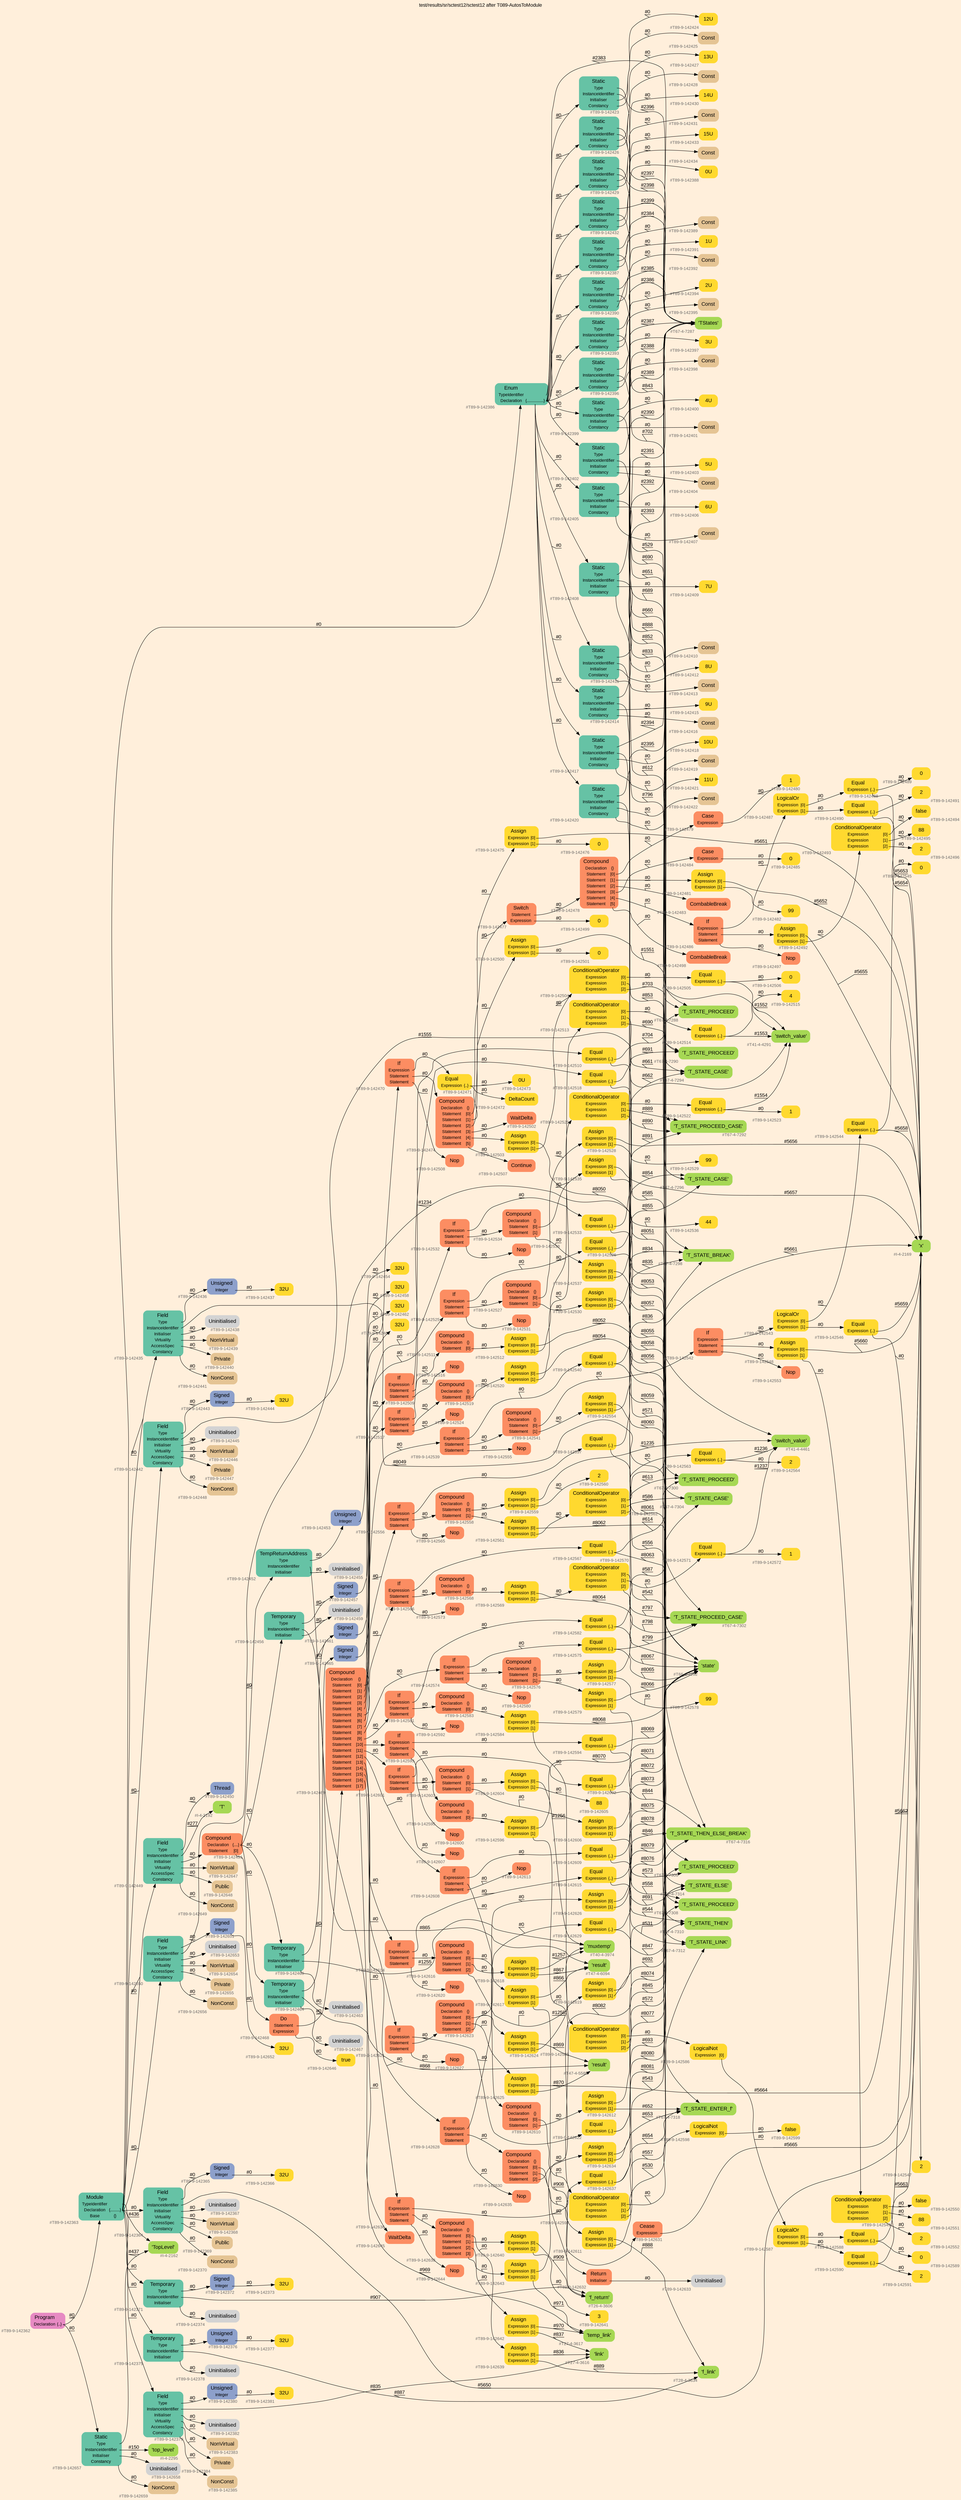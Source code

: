 digraph "test/results/sr/sctest12/sctest12 after T089-AutosToModule" {
label = "test/results/sr/sctest12/sctest12 after T089-AutosToModule"
labelloc = t
graph [
    rankdir = "LR"
    ranksep = 0.3
    bgcolor = antiquewhite1
    color = black
    fontcolor = black
    fontname = "Arial"
];
node [
    fontname = "Arial"
];
edge [
    fontname = "Arial"
];

// -------------------- node figure --------------------
// -------- block #T89-9-142362 ----------
"#T89-9-142362" [
    fillcolor = "/set28/4"
    xlabel = "#T89-9-142362"
    fontsize = "12"
    fontcolor = grey40
    shape = "plaintext"
    label = <<TABLE BORDER="0" CELLBORDER="0" CELLSPACING="0">
     <TR><TD><FONT COLOR="black" POINT-SIZE="15">Program</FONT></TD></TR>
     <TR><TD><FONT COLOR="black" POINT-SIZE="12">Declaration</FONT></TD><TD PORT="port0"><FONT COLOR="black" POINT-SIZE="12">{..}</FONT></TD></TR>
    </TABLE>>
    style = "rounded,filled"
];

// -------- block #T89-9-142363 ----------
"#T89-9-142363" [
    fillcolor = "/set28/1"
    xlabel = "#T89-9-142363"
    fontsize = "12"
    fontcolor = grey40
    shape = "plaintext"
    label = <<TABLE BORDER="0" CELLBORDER="0" CELLSPACING="0">
     <TR><TD><FONT COLOR="black" POINT-SIZE="15">Module</FONT></TD></TR>
     <TR><TD><FONT COLOR="black" POINT-SIZE="12">TypeIdentifier</FONT></TD><TD PORT="port0"></TD></TR>
     <TR><TD><FONT COLOR="black" POINT-SIZE="12">Declaration</FONT></TD><TD PORT="port1"><FONT COLOR="black" POINT-SIZE="12">{.........}</FONT></TD></TR>
     <TR><TD><FONT COLOR="black" POINT-SIZE="12">Base</FONT></TD><TD PORT="port2"><FONT COLOR="black" POINT-SIZE="12">{}</FONT></TD></TR>
    </TABLE>>
    style = "rounded,filled"
];

// -------- block #I-4-2162 ----------
"#I-4-2162" [
    fillcolor = "/set28/5"
    xlabel = "#I-4-2162"
    fontsize = "12"
    fontcolor = grey40
    shape = "plaintext"
    label = <<TABLE BORDER="0" CELLBORDER="0" CELLSPACING="0">
     <TR><TD><FONT COLOR="black" POINT-SIZE="15">'TopLevel'</FONT></TD></TR>
    </TABLE>>
    style = "rounded,filled"
];

// -------- block #T89-9-142364 ----------
"#T89-9-142364" [
    fillcolor = "/set28/1"
    xlabel = "#T89-9-142364"
    fontsize = "12"
    fontcolor = grey40
    shape = "plaintext"
    label = <<TABLE BORDER="0" CELLBORDER="0" CELLSPACING="0">
     <TR><TD><FONT COLOR="black" POINT-SIZE="15">Field</FONT></TD></TR>
     <TR><TD><FONT COLOR="black" POINT-SIZE="12">Type</FONT></TD><TD PORT="port0"></TD></TR>
     <TR><TD><FONT COLOR="black" POINT-SIZE="12">InstanceIdentifier</FONT></TD><TD PORT="port1"></TD></TR>
     <TR><TD><FONT COLOR="black" POINT-SIZE="12">Initialiser</FONT></TD><TD PORT="port2"></TD></TR>
     <TR><TD><FONT COLOR="black" POINT-SIZE="12">Virtuality</FONT></TD><TD PORT="port3"></TD></TR>
     <TR><TD><FONT COLOR="black" POINT-SIZE="12">AccessSpec</FONT></TD><TD PORT="port4"></TD></TR>
     <TR><TD><FONT COLOR="black" POINT-SIZE="12">Constancy</FONT></TD><TD PORT="port5"></TD></TR>
    </TABLE>>
    style = "rounded,filled"
];

// -------- block #T89-9-142365 ----------
"#T89-9-142365" [
    fillcolor = "/set28/3"
    xlabel = "#T89-9-142365"
    fontsize = "12"
    fontcolor = grey40
    shape = "plaintext"
    label = <<TABLE BORDER="0" CELLBORDER="0" CELLSPACING="0">
     <TR><TD><FONT COLOR="black" POINT-SIZE="15">Signed</FONT></TD></TR>
     <TR><TD><FONT COLOR="black" POINT-SIZE="12">Integer</FONT></TD><TD PORT="port0"></TD></TR>
    </TABLE>>
    style = "rounded,filled"
];

// -------- block #T89-9-142366 ----------
"#T89-9-142366" [
    fillcolor = "/set28/6"
    xlabel = "#T89-9-142366"
    fontsize = "12"
    fontcolor = grey40
    shape = "plaintext"
    label = <<TABLE BORDER="0" CELLBORDER="0" CELLSPACING="0">
     <TR><TD><FONT COLOR="black" POINT-SIZE="15">32U</FONT></TD></TR>
    </TABLE>>
    style = "rounded,filled"
];

// -------- block #I-4-2169 ----------
"#I-4-2169" [
    fillcolor = "/set28/5"
    xlabel = "#I-4-2169"
    fontsize = "12"
    fontcolor = grey40
    shape = "plaintext"
    label = <<TABLE BORDER="0" CELLBORDER="0" CELLSPACING="0">
     <TR><TD><FONT COLOR="black" POINT-SIZE="15">'x'</FONT></TD></TR>
    </TABLE>>
    style = "rounded,filled"
];

// -------- block #T89-9-142367 ----------
"#T89-9-142367" [
    xlabel = "#T89-9-142367"
    fontsize = "12"
    fontcolor = grey40
    shape = "plaintext"
    label = <<TABLE BORDER="0" CELLBORDER="0" CELLSPACING="0">
     <TR><TD><FONT COLOR="black" POINT-SIZE="15">Uninitialised</FONT></TD></TR>
    </TABLE>>
    style = "rounded,filled"
];

// -------- block #T89-9-142368 ----------
"#T89-9-142368" [
    fillcolor = "/set28/7"
    xlabel = "#T89-9-142368"
    fontsize = "12"
    fontcolor = grey40
    shape = "plaintext"
    label = <<TABLE BORDER="0" CELLBORDER="0" CELLSPACING="0">
     <TR><TD><FONT COLOR="black" POINT-SIZE="15">NonVirtual</FONT></TD></TR>
    </TABLE>>
    style = "rounded,filled"
];

// -------- block #T89-9-142369 ----------
"#T89-9-142369" [
    fillcolor = "/set28/7"
    xlabel = "#T89-9-142369"
    fontsize = "12"
    fontcolor = grey40
    shape = "plaintext"
    label = <<TABLE BORDER="0" CELLBORDER="0" CELLSPACING="0">
     <TR><TD><FONT COLOR="black" POINT-SIZE="15">Public</FONT></TD></TR>
    </TABLE>>
    style = "rounded,filled"
];

// -------- block #T89-9-142370 ----------
"#T89-9-142370" [
    fillcolor = "/set28/7"
    xlabel = "#T89-9-142370"
    fontsize = "12"
    fontcolor = grey40
    shape = "plaintext"
    label = <<TABLE BORDER="0" CELLBORDER="0" CELLSPACING="0">
     <TR><TD><FONT COLOR="black" POINT-SIZE="15">NonConst</FONT></TD></TR>
    </TABLE>>
    style = "rounded,filled"
];

// -------- block #T89-9-142371 ----------
"#T89-9-142371" [
    fillcolor = "/set28/1"
    xlabel = "#T89-9-142371"
    fontsize = "12"
    fontcolor = grey40
    shape = "plaintext"
    label = <<TABLE BORDER="0" CELLBORDER="0" CELLSPACING="0">
     <TR><TD><FONT COLOR="black" POINT-SIZE="15">Temporary</FONT></TD></TR>
     <TR><TD><FONT COLOR="black" POINT-SIZE="12">Type</FONT></TD><TD PORT="port0"></TD></TR>
     <TR><TD><FONT COLOR="black" POINT-SIZE="12">InstanceIdentifier</FONT></TD><TD PORT="port1"></TD></TR>
     <TR><TD><FONT COLOR="black" POINT-SIZE="12">Initialiser</FONT></TD><TD PORT="port2"></TD></TR>
    </TABLE>>
    style = "rounded,filled"
];

// -------- block #T89-9-142372 ----------
"#T89-9-142372" [
    fillcolor = "/set28/3"
    xlabel = "#T89-9-142372"
    fontsize = "12"
    fontcolor = grey40
    shape = "plaintext"
    label = <<TABLE BORDER="0" CELLBORDER="0" CELLSPACING="0">
     <TR><TD><FONT COLOR="black" POINT-SIZE="15">Signed</FONT></TD></TR>
     <TR><TD><FONT COLOR="black" POINT-SIZE="12">Integer</FONT></TD><TD PORT="port0"></TD></TR>
    </TABLE>>
    style = "rounded,filled"
];

// -------- block #T89-9-142373 ----------
"#T89-9-142373" [
    fillcolor = "/set28/6"
    xlabel = "#T89-9-142373"
    fontsize = "12"
    fontcolor = grey40
    shape = "plaintext"
    label = <<TABLE BORDER="0" CELLBORDER="0" CELLSPACING="0">
     <TR><TD><FONT COLOR="black" POINT-SIZE="15">32U</FONT></TD></TR>
    </TABLE>>
    style = "rounded,filled"
];

// -------- block #T26-4-3606 ----------
"#T26-4-3606" [
    fillcolor = "/set28/5"
    xlabel = "#T26-4-3606"
    fontsize = "12"
    fontcolor = grey40
    shape = "plaintext"
    label = <<TABLE BORDER="0" CELLBORDER="0" CELLSPACING="0">
     <TR><TD><FONT COLOR="black" POINT-SIZE="15">'f_return'</FONT></TD></TR>
    </TABLE>>
    style = "rounded,filled"
];

// -------- block #T89-9-142374 ----------
"#T89-9-142374" [
    xlabel = "#T89-9-142374"
    fontsize = "12"
    fontcolor = grey40
    shape = "plaintext"
    label = <<TABLE BORDER="0" CELLBORDER="0" CELLSPACING="0">
     <TR><TD><FONT COLOR="black" POINT-SIZE="15">Uninitialised</FONT></TD></TR>
    </TABLE>>
    style = "rounded,filled"
];

// -------- block #T89-9-142375 ----------
"#T89-9-142375" [
    fillcolor = "/set28/1"
    xlabel = "#T89-9-142375"
    fontsize = "12"
    fontcolor = grey40
    shape = "plaintext"
    label = <<TABLE BORDER="0" CELLBORDER="0" CELLSPACING="0">
     <TR><TD><FONT COLOR="black" POINT-SIZE="15">Temporary</FONT></TD></TR>
     <TR><TD><FONT COLOR="black" POINT-SIZE="12">Type</FONT></TD><TD PORT="port0"></TD></TR>
     <TR><TD><FONT COLOR="black" POINT-SIZE="12">InstanceIdentifier</FONT></TD><TD PORT="port1"></TD></TR>
     <TR><TD><FONT COLOR="black" POINT-SIZE="12">Initialiser</FONT></TD><TD PORT="port2"></TD></TR>
    </TABLE>>
    style = "rounded,filled"
];

// -------- block #T89-9-142376 ----------
"#T89-9-142376" [
    fillcolor = "/set28/3"
    xlabel = "#T89-9-142376"
    fontsize = "12"
    fontcolor = grey40
    shape = "plaintext"
    label = <<TABLE BORDER="0" CELLBORDER="0" CELLSPACING="0">
     <TR><TD><FONT COLOR="black" POINT-SIZE="15">Unsigned</FONT></TD></TR>
     <TR><TD><FONT COLOR="black" POINT-SIZE="12">Integer</FONT></TD><TD PORT="port0"></TD></TR>
    </TABLE>>
    style = "rounded,filled"
];

// -------- block #T89-9-142377 ----------
"#T89-9-142377" [
    fillcolor = "/set28/6"
    xlabel = "#T89-9-142377"
    fontsize = "12"
    fontcolor = grey40
    shape = "plaintext"
    label = <<TABLE BORDER="0" CELLBORDER="0" CELLSPACING="0">
     <TR><TD><FONT COLOR="black" POINT-SIZE="15">32U</FONT></TD></TR>
    </TABLE>>
    style = "rounded,filled"
];

// -------- block #T28-4-3634 ----------
"#T28-4-3634" [
    fillcolor = "/set28/5"
    xlabel = "#T28-4-3634"
    fontsize = "12"
    fontcolor = grey40
    shape = "plaintext"
    label = <<TABLE BORDER="0" CELLBORDER="0" CELLSPACING="0">
     <TR><TD><FONT COLOR="black" POINT-SIZE="15">'f_link'</FONT></TD></TR>
    </TABLE>>
    style = "rounded,filled"
];

// -------- block #T89-9-142378 ----------
"#T89-9-142378" [
    xlabel = "#T89-9-142378"
    fontsize = "12"
    fontcolor = grey40
    shape = "plaintext"
    label = <<TABLE BORDER="0" CELLBORDER="0" CELLSPACING="0">
     <TR><TD><FONT COLOR="black" POINT-SIZE="15">Uninitialised</FONT></TD></TR>
    </TABLE>>
    style = "rounded,filled"
];

// -------- block #T89-9-142379 ----------
"#T89-9-142379" [
    fillcolor = "/set28/1"
    xlabel = "#T89-9-142379"
    fontsize = "12"
    fontcolor = grey40
    shape = "plaintext"
    label = <<TABLE BORDER="0" CELLBORDER="0" CELLSPACING="0">
     <TR><TD><FONT COLOR="black" POINT-SIZE="15">Field</FONT></TD></TR>
     <TR><TD><FONT COLOR="black" POINT-SIZE="12">Type</FONT></TD><TD PORT="port0"></TD></TR>
     <TR><TD><FONT COLOR="black" POINT-SIZE="12">InstanceIdentifier</FONT></TD><TD PORT="port1"></TD></TR>
     <TR><TD><FONT COLOR="black" POINT-SIZE="12">Initialiser</FONT></TD><TD PORT="port2"></TD></TR>
     <TR><TD><FONT COLOR="black" POINT-SIZE="12">Virtuality</FONT></TD><TD PORT="port3"></TD></TR>
     <TR><TD><FONT COLOR="black" POINT-SIZE="12">AccessSpec</FONT></TD><TD PORT="port4"></TD></TR>
     <TR><TD><FONT COLOR="black" POINT-SIZE="12">Constancy</FONT></TD><TD PORT="port5"></TD></TR>
    </TABLE>>
    style = "rounded,filled"
];

// -------- block #T89-9-142380 ----------
"#T89-9-142380" [
    fillcolor = "/set28/3"
    xlabel = "#T89-9-142380"
    fontsize = "12"
    fontcolor = grey40
    shape = "plaintext"
    label = <<TABLE BORDER="0" CELLBORDER="0" CELLSPACING="0">
     <TR><TD><FONT COLOR="black" POINT-SIZE="15">Unsigned</FONT></TD></TR>
     <TR><TD><FONT COLOR="black" POINT-SIZE="12">Integer</FONT></TD><TD PORT="port0"></TD></TR>
    </TABLE>>
    style = "rounded,filled"
];

// -------- block #T89-9-142381 ----------
"#T89-9-142381" [
    fillcolor = "/set28/6"
    xlabel = "#T89-9-142381"
    fontsize = "12"
    fontcolor = grey40
    shape = "plaintext"
    label = <<TABLE BORDER="0" CELLBORDER="0" CELLSPACING="0">
     <TR><TD><FONT COLOR="black" POINT-SIZE="15">32U</FONT></TD></TR>
    </TABLE>>
    style = "rounded,filled"
];

// -------- block #T27-4-3616 ----------
"#T27-4-3616" [
    fillcolor = "/set28/5"
    xlabel = "#T27-4-3616"
    fontsize = "12"
    fontcolor = grey40
    shape = "plaintext"
    label = <<TABLE BORDER="0" CELLBORDER="0" CELLSPACING="0">
     <TR><TD><FONT COLOR="black" POINT-SIZE="15">'link'</FONT></TD></TR>
    </TABLE>>
    style = "rounded,filled"
];

// -------- block #T89-9-142382 ----------
"#T89-9-142382" [
    xlabel = "#T89-9-142382"
    fontsize = "12"
    fontcolor = grey40
    shape = "plaintext"
    label = <<TABLE BORDER="0" CELLBORDER="0" CELLSPACING="0">
     <TR><TD><FONT COLOR="black" POINT-SIZE="15">Uninitialised</FONT></TD></TR>
    </TABLE>>
    style = "rounded,filled"
];

// -------- block #T89-9-142383 ----------
"#T89-9-142383" [
    fillcolor = "/set28/7"
    xlabel = "#T89-9-142383"
    fontsize = "12"
    fontcolor = grey40
    shape = "plaintext"
    label = <<TABLE BORDER="0" CELLBORDER="0" CELLSPACING="0">
     <TR><TD><FONT COLOR="black" POINT-SIZE="15">NonVirtual</FONT></TD></TR>
    </TABLE>>
    style = "rounded,filled"
];

// -------- block #T89-9-142384 ----------
"#T89-9-142384" [
    fillcolor = "/set28/7"
    xlabel = "#T89-9-142384"
    fontsize = "12"
    fontcolor = grey40
    shape = "plaintext"
    label = <<TABLE BORDER="0" CELLBORDER="0" CELLSPACING="0">
     <TR><TD><FONT COLOR="black" POINT-SIZE="15">Private</FONT></TD></TR>
    </TABLE>>
    style = "rounded,filled"
];

// -------- block #T89-9-142385 ----------
"#T89-9-142385" [
    fillcolor = "/set28/7"
    xlabel = "#T89-9-142385"
    fontsize = "12"
    fontcolor = grey40
    shape = "plaintext"
    label = <<TABLE BORDER="0" CELLBORDER="0" CELLSPACING="0">
     <TR><TD><FONT COLOR="black" POINT-SIZE="15">NonConst</FONT></TD></TR>
    </TABLE>>
    style = "rounded,filled"
];

// -------- block #T89-9-142386 ----------
"#T89-9-142386" [
    fillcolor = "/set28/1"
    xlabel = "#T89-9-142386"
    fontsize = "12"
    fontcolor = grey40
    shape = "plaintext"
    label = <<TABLE BORDER="0" CELLBORDER="0" CELLSPACING="0">
     <TR><TD><FONT COLOR="black" POINT-SIZE="15">Enum</FONT></TD></TR>
     <TR><TD><FONT COLOR="black" POINT-SIZE="12">TypeIdentifier</FONT></TD><TD PORT="port0"></TD></TR>
     <TR><TD><FONT COLOR="black" POINT-SIZE="12">Declaration</FONT></TD><TD PORT="port1"><FONT COLOR="black" POINT-SIZE="12">{................}</FONT></TD></TR>
    </TABLE>>
    style = "rounded,filled"
];

// -------- block #T67-4-7287 ----------
"#T67-4-7287" [
    fillcolor = "/set28/5"
    xlabel = "#T67-4-7287"
    fontsize = "12"
    fontcolor = grey40
    shape = "plaintext"
    label = <<TABLE BORDER="0" CELLBORDER="0" CELLSPACING="0">
     <TR><TD><FONT COLOR="black" POINT-SIZE="15">'TStates'</FONT></TD></TR>
    </TABLE>>
    style = "rounded,filled"
];

// -------- block #T89-9-142387 ----------
"#T89-9-142387" [
    fillcolor = "/set28/1"
    xlabel = "#T89-9-142387"
    fontsize = "12"
    fontcolor = grey40
    shape = "plaintext"
    label = <<TABLE BORDER="0" CELLBORDER="0" CELLSPACING="0">
     <TR><TD><FONT COLOR="black" POINT-SIZE="15">Static</FONT></TD></TR>
     <TR><TD><FONT COLOR="black" POINT-SIZE="12">Type</FONT></TD><TD PORT="port0"></TD></TR>
     <TR><TD><FONT COLOR="black" POINT-SIZE="12">InstanceIdentifier</FONT></TD><TD PORT="port1"></TD></TR>
     <TR><TD><FONT COLOR="black" POINT-SIZE="12">Initialiser</FONT></TD><TD PORT="port2"></TD></TR>
     <TR><TD><FONT COLOR="black" POINT-SIZE="12">Constancy</FONT></TD><TD PORT="port3"></TD></TR>
    </TABLE>>
    style = "rounded,filled"
];

// -------- block #T67-4-7288 ----------
"#T67-4-7288" [
    fillcolor = "/set28/5"
    xlabel = "#T67-4-7288"
    fontsize = "12"
    fontcolor = grey40
    shape = "plaintext"
    label = <<TABLE BORDER="0" CELLBORDER="0" CELLSPACING="0">
     <TR><TD><FONT COLOR="black" POINT-SIZE="15">'T_STATE_PROCEED'</FONT></TD></TR>
    </TABLE>>
    style = "rounded,filled"
];

// -------- block #T89-9-142388 ----------
"#T89-9-142388" [
    fillcolor = "/set28/6"
    xlabel = "#T89-9-142388"
    fontsize = "12"
    fontcolor = grey40
    shape = "plaintext"
    label = <<TABLE BORDER="0" CELLBORDER="0" CELLSPACING="0">
     <TR><TD><FONT COLOR="black" POINT-SIZE="15">0U</FONT></TD></TR>
    </TABLE>>
    style = "rounded,filled"
];

// -------- block #T89-9-142389 ----------
"#T89-9-142389" [
    fillcolor = "/set28/7"
    xlabel = "#T89-9-142389"
    fontsize = "12"
    fontcolor = grey40
    shape = "plaintext"
    label = <<TABLE BORDER="0" CELLBORDER="0" CELLSPACING="0">
     <TR><TD><FONT COLOR="black" POINT-SIZE="15">Const</FONT></TD></TR>
    </TABLE>>
    style = "rounded,filled"
];

// -------- block #T89-9-142390 ----------
"#T89-9-142390" [
    fillcolor = "/set28/1"
    xlabel = "#T89-9-142390"
    fontsize = "12"
    fontcolor = grey40
    shape = "plaintext"
    label = <<TABLE BORDER="0" CELLBORDER="0" CELLSPACING="0">
     <TR><TD><FONT COLOR="black" POINT-SIZE="15">Static</FONT></TD></TR>
     <TR><TD><FONT COLOR="black" POINT-SIZE="12">Type</FONT></TD><TD PORT="port0"></TD></TR>
     <TR><TD><FONT COLOR="black" POINT-SIZE="12">InstanceIdentifier</FONT></TD><TD PORT="port1"></TD></TR>
     <TR><TD><FONT COLOR="black" POINT-SIZE="12">Initialiser</FONT></TD><TD PORT="port2"></TD></TR>
     <TR><TD><FONT COLOR="black" POINT-SIZE="12">Constancy</FONT></TD><TD PORT="port3"></TD></TR>
    </TABLE>>
    style = "rounded,filled"
];

// -------- block #T67-4-7290 ----------
"#T67-4-7290" [
    fillcolor = "/set28/5"
    xlabel = "#T67-4-7290"
    fontsize = "12"
    fontcolor = grey40
    shape = "plaintext"
    label = <<TABLE BORDER="0" CELLBORDER="0" CELLSPACING="0">
     <TR><TD><FONT COLOR="black" POINT-SIZE="15">'T_STATE_PROCEED'</FONT></TD></TR>
    </TABLE>>
    style = "rounded,filled"
];

// -------- block #T89-9-142391 ----------
"#T89-9-142391" [
    fillcolor = "/set28/6"
    xlabel = "#T89-9-142391"
    fontsize = "12"
    fontcolor = grey40
    shape = "plaintext"
    label = <<TABLE BORDER="0" CELLBORDER="0" CELLSPACING="0">
     <TR><TD><FONT COLOR="black" POINT-SIZE="15">1U</FONT></TD></TR>
    </TABLE>>
    style = "rounded,filled"
];

// -------- block #T89-9-142392 ----------
"#T89-9-142392" [
    fillcolor = "/set28/7"
    xlabel = "#T89-9-142392"
    fontsize = "12"
    fontcolor = grey40
    shape = "plaintext"
    label = <<TABLE BORDER="0" CELLBORDER="0" CELLSPACING="0">
     <TR><TD><FONT COLOR="black" POINT-SIZE="15">Const</FONT></TD></TR>
    </TABLE>>
    style = "rounded,filled"
];

// -------- block #T89-9-142393 ----------
"#T89-9-142393" [
    fillcolor = "/set28/1"
    xlabel = "#T89-9-142393"
    fontsize = "12"
    fontcolor = grey40
    shape = "plaintext"
    label = <<TABLE BORDER="0" CELLBORDER="0" CELLSPACING="0">
     <TR><TD><FONT COLOR="black" POINT-SIZE="15">Static</FONT></TD></TR>
     <TR><TD><FONT COLOR="black" POINT-SIZE="12">Type</FONT></TD><TD PORT="port0"></TD></TR>
     <TR><TD><FONT COLOR="black" POINT-SIZE="12">InstanceIdentifier</FONT></TD><TD PORT="port1"></TD></TR>
     <TR><TD><FONT COLOR="black" POINT-SIZE="12">Initialiser</FONT></TD><TD PORT="port2"></TD></TR>
     <TR><TD><FONT COLOR="black" POINT-SIZE="12">Constancy</FONT></TD><TD PORT="port3"></TD></TR>
    </TABLE>>
    style = "rounded,filled"
];

// -------- block #T67-4-7292 ----------
"#T67-4-7292" [
    fillcolor = "/set28/5"
    xlabel = "#T67-4-7292"
    fontsize = "12"
    fontcolor = grey40
    shape = "plaintext"
    label = <<TABLE BORDER="0" CELLBORDER="0" CELLSPACING="0">
     <TR><TD><FONT COLOR="black" POINT-SIZE="15">'T_STATE_PROCEED_CASE'</FONT></TD></TR>
    </TABLE>>
    style = "rounded,filled"
];

// -------- block #T89-9-142394 ----------
"#T89-9-142394" [
    fillcolor = "/set28/6"
    xlabel = "#T89-9-142394"
    fontsize = "12"
    fontcolor = grey40
    shape = "plaintext"
    label = <<TABLE BORDER="0" CELLBORDER="0" CELLSPACING="0">
     <TR><TD><FONT COLOR="black" POINT-SIZE="15">2U</FONT></TD></TR>
    </TABLE>>
    style = "rounded,filled"
];

// -------- block #T89-9-142395 ----------
"#T89-9-142395" [
    fillcolor = "/set28/7"
    xlabel = "#T89-9-142395"
    fontsize = "12"
    fontcolor = grey40
    shape = "plaintext"
    label = <<TABLE BORDER="0" CELLBORDER="0" CELLSPACING="0">
     <TR><TD><FONT COLOR="black" POINT-SIZE="15">Const</FONT></TD></TR>
    </TABLE>>
    style = "rounded,filled"
];

// -------- block #T89-9-142396 ----------
"#T89-9-142396" [
    fillcolor = "/set28/1"
    xlabel = "#T89-9-142396"
    fontsize = "12"
    fontcolor = grey40
    shape = "plaintext"
    label = <<TABLE BORDER="0" CELLBORDER="0" CELLSPACING="0">
     <TR><TD><FONT COLOR="black" POINT-SIZE="15">Static</FONT></TD></TR>
     <TR><TD><FONT COLOR="black" POINT-SIZE="12">Type</FONT></TD><TD PORT="port0"></TD></TR>
     <TR><TD><FONT COLOR="black" POINT-SIZE="12">InstanceIdentifier</FONT></TD><TD PORT="port1"></TD></TR>
     <TR><TD><FONT COLOR="black" POINT-SIZE="12">Initialiser</FONT></TD><TD PORT="port2"></TD></TR>
     <TR><TD><FONT COLOR="black" POINT-SIZE="12">Constancy</FONT></TD><TD PORT="port3"></TD></TR>
    </TABLE>>
    style = "rounded,filled"
];

// -------- block #T67-4-7294 ----------
"#T67-4-7294" [
    fillcolor = "/set28/5"
    xlabel = "#T67-4-7294"
    fontsize = "12"
    fontcolor = grey40
    shape = "plaintext"
    label = <<TABLE BORDER="0" CELLBORDER="0" CELLSPACING="0">
     <TR><TD><FONT COLOR="black" POINT-SIZE="15">'T_STATE_CASE'</FONT></TD></TR>
    </TABLE>>
    style = "rounded,filled"
];

// -------- block #T89-9-142397 ----------
"#T89-9-142397" [
    fillcolor = "/set28/6"
    xlabel = "#T89-9-142397"
    fontsize = "12"
    fontcolor = grey40
    shape = "plaintext"
    label = <<TABLE BORDER="0" CELLBORDER="0" CELLSPACING="0">
     <TR><TD><FONT COLOR="black" POINT-SIZE="15">3U</FONT></TD></TR>
    </TABLE>>
    style = "rounded,filled"
];

// -------- block #T89-9-142398 ----------
"#T89-9-142398" [
    fillcolor = "/set28/7"
    xlabel = "#T89-9-142398"
    fontsize = "12"
    fontcolor = grey40
    shape = "plaintext"
    label = <<TABLE BORDER="0" CELLBORDER="0" CELLSPACING="0">
     <TR><TD><FONT COLOR="black" POINT-SIZE="15">Const</FONT></TD></TR>
    </TABLE>>
    style = "rounded,filled"
];

// -------- block #T89-9-142399 ----------
"#T89-9-142399" [
    fillcolor = "/set28/1"
    xlabel = "#T89-9-142399"
    fontsize = "12"
    fontcolor = grey40
    shape = "plaintext"
    label = <<TABLE BORDER="0" CELLBORDER="0" CELLSPACING="0">
     <TR><TD><FONT COLOR="black" POINT-SIZE="15">Static</FONT></TD></TR>
     <TR><TD><FONT COLOR="black" POINT-SIZE="12">Type</FONT></TD><TD PORT="port0"></TD></TR>
     <TR><TD><FONT COLOR="black" POINT-SIZE="12">InstanceIdentifier</FONT></TD><TD PORT="port1"></TD></TR>
     <TR><TD><FONT COLOR="black" POINT-SIZE="12">Initialiser</FONT></TD><TD PORT="port2"></TD></TR>
     <TR><TD><FONT COLOR="black" POINT-SIZE="12">Constancy</FONT></TD><TD PORT="port3"></TD></TR>
    </TABLE>>
    style = "rounded,filled"
];

// -------- block #T67-4-7296 ----------
"#T67-4-7296" [
    fillcolor = "/set28/5"
    xlabel = "#T67-4-7296"
    fontsize = "12"
    fontcolor = grey40
    shape = "plaintext"
    label = <<TABLE BORDER="0" CELLBORDER="0" CELLSPACING="0">
     <TR><TD><FONT COLOR="black" POINT-SIZE="15">'T_STATE_CASE'</FONT></TD></TR>
    </TABLE>>
    style = "rounded,filled"
];

// -------- block #T89-9-142400 ----------
"#T89-9-142400" [
    fillcolor = "/set28/6"
    xlabel = "#T89-9-142400"
    fontsize = "12"
    fontcolor = grey40
    shape = "plaintext"
    label = <<TABLE BORDER="0" CELLBORDER="0" CELLSPACING="0">
     <TR><TD><FONT COLOR="black" POINT-SIZE="15">4U</FONT></TD></TR>
    </TABLE>>
    style = "rounded,filled"
];

// -------- block #T89-9-142401 ----------
"#T89-9-142401" [
    fillcolor = "/set28/7"
    xlabel = "#T89-9-142401"
    fontsize = "12"
    fontcolor = grey40
    shape = "plaintext"
    label = <<TABLE BORDER="0" CELLBORDER="0" CELLSPACING="0">
     <TR><TD><FONT COLOR="black" POINT-SIZE="15">Const</FONT></TD></TR>
    </TABLE>>
    style = "rounded,filled"
];

// -------- block #T89-9-142402 ----------
"#T89-9-142402" [
    fillcolor = "/set28/1"
    xlabel = "#T89-9-142402"
    fontsize = "12"
    fontcolor = grey40
    shape = "plaintext"
    label = <<TABLE BORDER="0" CELLBORDER="0" CELLSPACING="0">
     <TR><TD><FONT COLOR="black" POINT-SIZE="15">Static</FONT></TD></TR>
     <TR><TD><FONT COLOR="black" POINT-SIZE="12">Type</FONT></TD><TD PORT="port0"></TD></TR>
     <TR><TD><FONT COLOR="black" POINT-SIZE="12">InstanceIdentifier</FONT></TD><TD PORT="port1"></TD></TR>
     <TR><TD><FONT COLOR="black" POINT-SIZE="12">Initialiser</FONT></TD><TD PORT="port2"></TD></TR>
     <TR><TD><FONT COLOR="black" POINT-SIZE="12">Constancy</FONT></TD><TD PORT="port3"></TD></TR>
    </TABLE>>
    style = "rounded,filled"
];

// -------- block #T67-4-7298 ----------
"#T67-4-7298" [
    fillcolor = "/set28/5"
    xlabel = "#T67-4-7298"
    fontsize = "12"
    fontcolor = grey40
    shape = "plaintext"
    label = <<TABLE BORDER="0" CELLBORDER="0" CELLSPACING="0">
     <TR><TD><FONT COLOR="black" POINT-SIZE="15">'T_STATE_BREAK'</FONT></TD></TR>
    </TABLE>>
    style = "rounded,filled"
];

// -------- block #T89-9-142403 ----------
"#T89-9-142403" [
    fillcolor = "/set28/6"
    xlabel = "#T89-9-142403"
    fontsize = "12"
    fontcolor = grey40
    shape = "plaintext"
    label = <<TABLE BORDER="0" CELLBORDER="0" CELLSPACING="0">
     <TR><TD><FONT COLOR="black" POINT-SIZE="15">5U</FONT></TD></TR>
    </TABLE>>
    style = "rounded,filled"
];

// -------- block #T89-9-142404 ----------
"#T89-9-142404" [
    fillcolor = "/set28/7"
    xlabel = "#T89-9-142404"
    fontsize = "12"
    fontcolor = grey40
    shape = "plaintext"
    label = <<TABLE BORDER="0" CELLBORDER="0" CELLSPACING="0">
     <TR><TD><FONT COLOR="black" POINT-SIZE="15">Const</FONT></TD></TR>
    </TABLE>>
    style = "rounded,filled"
];

// -------- block #T89-9-142405 ----------
"#T89-9-142405" [
    fillcolor = "/set28/1"
    xlabel = "#T89-9-142405"
    fontsize = "12"
    fontcolor = grey40
    shape = "plaintext"
    label = <<TABLE BORDER="0" CELLBORDER="0" CELLSPACING="0">
     <TR><TD><FONT COLOR="black" POINT-SIZE="15">Static</FONT></TD></TR>
     <TR><TD><FONT COLOR="black" POINT-SIZE="12">Type</FONT></TD><TD PORT="port0"></TD></TR>
     <TR><TD><FONT COLOR="black" POINT-SIZE="12">InstanceIdentifier</FONT></TD><TD PORT="port1"></TD></TR>
     <TR><TD><FONT COLOR="black" POINT-SIZE="12">Initialiser</FONT></TD><TD PORT="port2"></TD></TR>
     <TR><TD><FONT COLOR="black" POINT-SIZE="12">Constancy</FONT></TD><TD PORT="port3"></TD></TR>
    </TABLE>>
    style = "rounded,filled"
];

// -------- block #T67-4-7300 ----------
"#T67-4-7300" [
    fillcolor = "/set28/5"
    xlabel = "#T67-4-7300"
    fontsize = "12"
    fontcolor = grey40
    shape = "plaintext"
    label = <<TABLE BORDER="0" CELLBORDER="0" CELLSPACING="0">
     <TR><TD><FONT COLOR="black" POINT-SIZE="15">'T_STATE_PROCEED'</FONT></TD></TR>
    </TABLE>>
    style = "rounded,filled"
];

// -------- block #T89-9-142406 ----------
"#T89-9-142406" [
    fillcolor = "/set28/6"
    xlabel = "#T89-9-142406"
    fontsize = "12"
    fontcolor = grey40
    shape = "plaintext"
    label = <<TABLE BORDER="0" CELLBORDER="0" CELLSPACING="0">
     <TR><TD><FONT COLOR="black" POINT-SIZE="15">6U</FONT></TD></TR>
    </TABLE>>
    style = "rounded,filled"
];

// -------- block #T89-9-142407 ----------
"#T89-9-142407" [
    fillcolor = "/set28/7"
    xlabel = "#T89-9-142407"
    fontsize = "12"
    fontcolor = grey40
    shape = "plaintext"
    label = <<TABLE BORDER="0" CELLBORDER="0" CELLSPACING="0">
     <TR><TD><FONT COLOR="black" POINT-SIZE="15">Const</FONT></TD></TR>
    </TABLE>>
    style = "rounded,filled"
];

// -------- block #T89-9-142408 ----------
"#T89-9-142408" [
    fillcolor = "/set28/1"
    xlabel = "#T89-9-142408"
    fontsize = "12"
    fontcolor = grey40
    shape = "plaintext"
    label = <<TABLE BORDER="0" CELLBORDER="0" CELLSPACING="0">
     <TR><TD><FONT COLOR="black" POINT-SIZE="15">Static</FONT></TD></TR>
     <TR><TD><FONT COLOR="black" POINT-SIZE="12">Type</FONT></TD><TD PORT="port0"></TD></TR>
     <TR><TD><FONT COLOR="black" POINT-SIZE="12">InstanceIdentifier</FONT></TD><TD PORT="port1"></TD></TR>
     <TR><TD><FONT COLOR="black" POINT-SIZE="12">Initialiser</FONT></TD><TD PORT="port2"></TD></TR>
     <TR><TD><FONT COLOR="black" POINT-SIZE="12">Constancy</FONT></TD><TD PORT="port3"></TD></TR>
    </TABLE>>
    style = "rounded,filled"
];

// -------- block #T67-4-7302 ----------
"#T67-4-7302" [
    fillcolor = "/set28/5"
    xlabel = "#T67-4-7302"
    fontsize = "12"
    fontcolor = grey40
    shape = "plaintext"
    label = <<TABLE BORDER="0" CELLBORDER="0" CELLSPACING="0">
     <TR><TD><FONT COLOR="black" POINT-SIZE="15">'T_STATE_PROCEED_CASE'</FONT></TD></TR>
    </TABLE>>
    style = "rounded,filled"
];

// -------- block #T89-9-142409 ----------
"#T89-9-142409" [
    fillcolor = "/set28/6"
    xlabel = "#T89-9-142409"
    fontsize = "12"
    fontcolor = grey40
    shape = "plaintext"
    label = <<TABLE BORDER="0" CELLBORDER="0" CELLSPACING="0">
     <TR><TD><FONT COLOR="black" POINT-SIZE="15">7U</FONT></TD></TR>
    </TABLE>>
    style = "rounded,filled"
];

// -------- block #T89-9-142410 ----------
"#T89-9-142410" [
    fillcolor = "/set28/7"
    xlabel = "#T89-9-142410"
    fontsize = "12"
    fontcolor = grey40
    shape = "plaintext"
    label = <<TABLE BORDER="0" CELLBORDER="0" CELLSPACING="0">
     <TR><TD><FONT COLOR="black" POINT-SIZE="15">Const</FONT></TD></TR>
    </TABLE>>
    style = "rounded,filled"
];

// -------- block #T89-9-142411 ----------
"#T89-9-142411" [
    fillcolor = "/set28/1"
    xlabel = "#T89-9-142411"
    fontsize = "12"
    fontcolor = grey40
    shape = "plaintext"
    label = <<TABLE BORDER="0" CELLBORDER="0" CELLSPACING="0">
     <TR><TD><FONT COLOR="black" POINT-SIZE="15">Static</FONT></TD></TR>
     <TR><TD><FONT COLOR="black" POINT-SIZE="12">Type</FONT></TD><TD PORT="port0"></TD></TR>
     <TR><TD><FONT COLOR="black" POINT-SIZE="12">InstanceIdentifier</FONT></TD><TD PORT="port1"></TD></TR>
     <TR><TD><FONT COLOR="black" POINT-SIZE="12">Initialiser</FONT></TD><TD PORT="port2"></TD></TR>
     <TR><TD><FONT COLOR="black" POINT-SIZE="12">Constancy</FONT></TD><TD PORT="port3"></TD></TR>
    </TABLE>>
    style = "rounded,filled"
];

// -------- block #T67-4-7304 ----------
"#T67-4-7304" [
    fillcolor = "/set28/5"
    xlabel = "#T67-4-7304"
    fontsize = "12"
    fontcolor = grey40
    shape = "plaintext"
    label = <<TABLE BORDER="0" CELLBORDER="0" CELLSPACING="0">
     <TR><TD><FONT COLOR="black" POINT-SIZE="15">'T_STATE_CASE'</FONT></TD></TR>
    </TABLE>>
    style = "rounded,filled"
];

// -------- block #T89-9-142412 ----------
"#T89-9-142412" [
    fillcolor = "/set28/6"
    xlabel = "#T89-9-142412"
    fontsize = "12"
    fontcolor = grey40
    shape = "plaintext"
    label = <<TABLE BORDER="0" CELLBORDER="0" CELLSPACING="0">
     <TR><TD><FONT COLOR="black" POINT-SIZE="15">8U</FONT></TD></TR>
    </TABLE>>
    style = "rounded,filled"
];

// -------- block #T89-9-142413 ----------
"#T89-9-142413" [
    fillcolor = "/set28/7"
    xlabel = "#T89-9-142413"
    fontsize = "12"
    fontcolor = grey40
    shape = "plaintext"
    label = <<TABLE BORDER="0" CELLBORDER="0" CELLSPACING="0">
     <TR><TD><FONT COLOR="black" POINT-SIZE="15">Const</FONT></TD></TR>
    </TABLE>>
    style = "rounded,filled"
];

// -------- block #T89-9-142414 ----------
"#T89-9-142414" [
    fillcolor = "/set28/1"
    xlabel = "#T89-9-142414"
    fontsize = "12"
    fontcolor = grey40
    shape = "plaintext"
    label = <<TABLE BORDER="0" CELLBORDER="0" CELLSPACING="0">
     <TR><TD><FONT COLOR="black" POINT-SIZE="15">Static</FONT></TD></TR>
     <TR><TD><FONT COLOR="black" POINT-SIZE="12">Type</FONT></TD><TD PORT="port0"></TD></TR>
     <TR><TD><FONT COLOR="black" POINT-SIZE="12">InstanceIdentifier</FONT></TD><TD PORT="port1"></TD></TR>
     <TR><TD><FONT COLOR="black" POINT-SIZE="12">Initialiser</FONT></TD><TD PORT="port2"></TD></TR>
     <TR><TD><FONT COLOR="black" POINT-SIZE="12">Constancy</FONT></TD><TD PORT="port3"></TD></TR>
    </TABLE>>
    style = "rounded,filled"
];

// -------- block #T67-4-7306 ----------
"#T67-4-7306" [
    fillcolor = "/set28/5"
    xlabel = "#T67-4-7306"
    fontsize = "12"
    fontcolor = grey40
    shape = "plaintext"
    label = <<TABLE BORDER="0" CELLBORDER="0" CELLSPACING="0">
     <TR><TD><FONT COLOR="black" POINT-SIZE="15">'T_STATE_PROCEED'</FONT></TD></TR>
    </TABLE>>
    style = "rounded,filled"
];

// -------- block #T89-9-142415 ----------
"#T89-9-142415" [
    fillcolor = "/set28/6"
    xlabel = "#T89-9-142415"
    fontsize = "12"
    fontcolor = grey40
    shape = "plaintext"
    label = <<TABLE BORDER="0" CELLBORDER="0" CELLSPACING="0">
     <TR><TD><FONT COLOR="black" POINT-SIZE="15">9U</FONT></TD></TR>
    </TABLE>>
    style = "rounded,filled"
];

// -------- block #T89-9-142416 ----------
"#T89-9-142416" [
    fillcolor = "/set28/7"
    xlabel = "#T89-9-142416"
    fontsize = "12"
    fontcolor = grey40
    shape = "plaintext"
    label = <<TABLE BORDER="0" CELLBORDER="0" CELLSPACING="0">
     <TR><TD><FONT COLOR="black" POINT-SIZE="15">Const</FONT></TD></TR>
    </TABLE>>
    style = "rounded,filled"
];

// -------- block #T89-9-142417 ----------
"#T89-9-142417" [
    fillcolor = "/set28/1"
    xlabel = "#T89-9-142417"
    fontsize = "12"
    fontcolor = grey40
    shape = "plaintext"
    label = <<TABLE BORDER="0" CELLBORDER="0" CELLSPACING="0">
     <TR><TD><FONT COLOR="black" POINT-SIZE="15">Static</FONT></TD></TR>
     <TR><TD><FONT COLOR="black" POINT-SIZE="12">Type</FONT></TD><TD PORT="port0"></TD></TR>
     <TR><TD><FONT COLOR="black" POINT-SIZE="12">InstanceIdentifier</FONT></TD><TD PORT="port1"></TD></TR>
     <TR><TD><FONT COLOR="black" POINT-SIZE="12">Initialiser</FONT></TD><TD PORT="port2"></TD></TR>
     <TR><TD><FONT COLOR="black" POINT-SIZE="12">Constancy</FONT></TD><TD PORT="port3"></TD></TR>
    </TABLE>>
    style = "rounded,filled"
];

// -------- block #T67-4-7308 ----------
"#T67-4-7308" [
    fillcolor = "/set28/5"
    xlabel = "#T67-4-7308"
    fontsize = "12"
    fontcolor = grey40
    shape = "plaintext"
    label = <<TABLE BORDER="0" CELLBORDER="0" CELLSPACING="0">
     <TR><TD><FONT COLOR="black" POINT-SIZE="15">'T_STATE_PROCEED'</FONT></TD></TR>
    </TABLE>>
    style = "rounded,filled"
];

// -------- block #T89-9-142418 ----------
"#T89-9-142418" [
    fillcolor = "/set28/6"
    xlabel = "#T89-9-142418"
    fontsize = "12"
    fontcolor = grey40
    shape = "plaintext"
    label = <<TABLE BORDER="0" CELLBORDER="0" CELLSPACING="0">
     <TR><TD><FONT COLOR="black" POINT-SIZE="15">10U</FONT></TD></TR>
    </TABLE>>
    style = "rounded,filled"
];

// -------- block #T89-9-142419 ----------
"#T89-9-142419" [
    fillcolor = "/set28/7"
    xlabel = "#T89-9-142419"
    fontsize = "12"
    fontcolor = grey40
    shape = "plaintext"
    label = <<TABLE BORDER="0" CELLBORDER="0" CELLSPACING="0">
     <TR><TD><FONT COLOR="black" POINT-SIZE="15">Const</FONT></TD></TR>
    </TABLE>>
    style = "rounded,filled"
];

// -------- block #T89-9-142420 ----------
"#T89-9-142420" [
    fillcolor = "/set28/1"
    xlabel = "#T89-9-142420"
    fontsize = "12"
    fontcolor = grey40
    shape = "plaintext"
    label = <<TABLE BORDER="0" CELLBORDER="0" CELLSPACING="0">
     <TR><TD><FONT COLOR="black" POINT-SIZE="15">Static</FONT></TD></TR>
     <TR><TD><FONT COLOR="black" POINT-SIZE="12">Type</FONT></TD><TD PORT="port0"></TD></TR>
     <TR><TD><FONT COLOR="black" POINT-SIZE="12">InstanceIdentifier</FONT></TD><TD PORT="port1"></TD></TR>
     <TR><TD><FONT COLOR="black" POINT-SIZE="12">Initialiser</FONT></TD><TD PORT="port2"></TD></TR>
     <TR><TD><FONT COLOR="black" POINT-SIZE="12">Constancy</FONT></TD><TD PORT="port3"></TD></TR>
    </TABLE>>
    style = "rounded,filled"
];

// -------- block #T67-4-7310 ----------
"#T67-4-7310" [
    fillcolor = "/set28/5"
    xlabel = "#T67-4-7310"
    fontsize = "12"
    fontcolor = grey40
    shape = "plaintext"
    label = <<TABLE BORDER="0" CELLBORDER="0" CELLSPACING="0">
     <TR><TD><FONT COLOR="black" POINT-SIZE="15">'T_STATE_THEN'</FONT></TD></TR>
    </TABLE>>
    style = "rounded,filled"
];

// -------- block #T89-9-142421 ----------
"#T89-9-142421" [
    fillcolor = "/set28/6"
    xlabel = "#T89-9-142421"
    fontsize = "12"
    fontcolor = grey40
    shape = "plaintext"
    label = <<TABLE BORDER="0" CELLBORDER="0" CELLSPACING="0">
     <TR><TD><FONT COLOR="black" POINT-SIZE="15">11U</FONT></TD></TR>
    </TABLE>>
    style = "rounded,filled"
];

// -------- block #T89-9-142422 ----------
"#T89-9-142422" [
    fillcolor = "/set28/7"
    xlabel = "#T89-9-142422"
    fontsize = "12"
    fontcolor = grey40
    shape = "plaintext"
    label = <<TABLE BORDER="0" CELLBORDER="0" CELLSPACING="0">
     <TR><TD><FONT COLOR="black" POINT-SIZE="15">Const</FONT></TD></TR>
    </TABLE>>
    style = "rounded,filled"
];

// -------- block #T89-9-142423 ----------
"#T89-9-142423" [
    fillcolor = "/set28/1"
    xlabel = "#T89-9-142423"
    fontsize = "12"
    fontcolor = grey40
    shape = "plaintext"
    label = <<TABLE BORDER="0" CELLBORDER="0" CELLSPACING="0">
     <TR><TD><FONT COLOR="black" POINT-SIZE="15">Static</FONT></TD></TR>
     <TR><TD><FONT COLOR="black" POINT-SIZE="12">Type</FONT></TD><TD PORT="port0"></TD></TR>
     <TR><TD><FONT COLOR="black" POINT-SIZE="12">InstanceIdentifier</FONT></TD><TD PORT="port1"></TD></TR>
     <TR><TD><FONT COLOR="black" POINT-SIZE="12">Initialiser</FONT></TD><TD PORT="port2"></TD></TR>
     <TR><TD><FONT COLOR="black" POINT-SIZE="12">Constancy</FONT></TD><TD PORT="port3"></TD></TR>
    </TABLE>>
    style = "rounded,filled"
];

// -------- block #T67-4-7312 ----------
"#T67-4-7312" [
    fillcolor = "/set28/5"
    xlabel = "#T67-4-7312"
    fontsize = "12"
    fontcolor = grey40
    shape = "plaintext"
    label = <<TABLE BORDER="0" CELLBORDER="0" CELLSPACING="0">
     <TR><TD><FONT COLOR="black" POINT-SIZE="15">'T_STATE_LINK'</FONT></TD></TR>
    </TABLE>>
    style = "rounded,filled"
];

// -------- block #T89-9-142424 ----------
"#T89-9-142424" [
    fillcolor = "/set28/6"
    xlabel = "#T89-9-142424"
    fontsize = "12"
    fontcolor = grey40
    shape = "plaintext"
    label = <<TABLE BORDER="0" CELLBORDER="0" CELLSPACING="0">
     <TR><TD><FONT COLOR="black" POINT-SIZE="15">12U</FONT></TD></TR>
    </TABLE>>
    style = "rounded,filled"
];

// -------- block #T89-9-142425 ----------
"#T89-9-142425" [
    fillcolor = "/set28/7"
    xlabel = "#T89-9-142425"
    fontsize = "12"
    fontcolor = grey40
    shape = "plaintext"
    label = <<TABLE BORDER="0" CELLBORDER="0" CELLSPACING="0">
     <TR><TD><FONT COLOR="black" POINT-SIZE="15">Const</FONT></TD></TR>
    </TABLE>>
    style = "rounded,filled"
];

// -------- block #T89-9-142426 ----------
"#T89-9-142426" [
    fillcolor = "/set28/1"
    xlabel = "#T89-9-142426"
    fontsize = "12"
    fontcolor = grey40
    shape = "plaintext"
    label = <<TABLE BORDER="0" CELLBORDER="0" CELLSPACING="0">
     <TR><TD><FONT COLOR="black" POINT-SIZE="15">Static</FONT></TD></TR>
     <TR><TD><FONT COLOR="black" POINT-SIZE="12">Type</FONT></TD><TD PORT="port0"></TD></TR>
     <TR><TD><FONT COLOR="black" POINT-SIZE="12">InstanceIdentifier</FONT></TD><TD PORT="port1"></TD></TR>
     <TR><TD><FONT COLOR="black" POINT-SIZE="12">Initialiser</FONT></TD><TD PORT="port2"></TD></TR>
     <TR><TD><FONT COLOR="black" POINT-SIZE="12">Constancy</FONT></TD><TD PORT="port3"></TD></TR>
    </TABLE>>
    style = "rounded,filled"
];

// -------- block #T67-4-7314 ----------
"#T67-4-7314" [
    fillcolor = "/set28/5"
    xlabel = "#T67-4-7314"
    fontsize = "12"
    fontcolor = grey40
    shape = "plaintext"
    label = <<TABLE BORDER="0" CELLBORDER="0" CELLSPACING="0">
     <TR><TD><FONT COLOR="black" POINT-SIZE="15">'T_STATE_ELSE'</FONT></TD></TR>
    </TABLE>>
    style = "rounded,filled"
];

// -------- block #T89-9-142427 ----------
"#T89-9-142427" [
    fillcolor = "/set28/6"
    xlabel = "#T89-9-142427"
    fontsize = "12"
    fontcolor = grey40
    shape = "plaintext"
    label = <<TABLE BORDER="0" CELLBORDER="0" CELLSPACING="0">
     <TR><TD><FONT COLOR="black" POINT-SIZE="15">13U</FONT></TD></TR>
    </TABLE>>
    style = "rounded,filled"
];

// -------- block #T89-9-142428 ----------
"#T89-9-142428" [
    fillcolor = "/set28/7"
    xlabel = "#T89-9-142428"
    fontsize = "12"
    fontcolor = grey40
    shape = "plaintext"
    label = <<TABLE BORDER="0" CELLBORDER="0" CELLSPACING="0">
     <TR><TD><FONT COLOR="black" POINT-SIZE="15">Const</FONT></TD></TR>
    </TABLE>>
    style = "rounded,filled"
];

// -------- block #T89-9-142429 ----------
"#T89-9-142429" [
    fillcolor = "/set28/1"
    xlabel = "#T89-9-142429"
    fontsize = "12"
    fontcolor = grey40
    shape = "plaintext"
    label = <<TABLE BORDER="0" CELLBORDER="0" CELLSPACING="0">
     <TR><TD><FONT COLOR="black" POINT-SIZE="15">Static</FONT></TD></TR>
     <TR><TD><FONT COLOR="black" POINT-SIZE="12">Type</FONT></TD><TD PORT="port0"></TD></TR>
     <TR><TD><FONT COLOR="black" POINT-SIZE="12">InstanceIdentifier</FONT></TD><TD PORT="port1"></TD></TR>
     <TR><TD><FONT COLOR="black" POINT-SIZE="12">Initialiser</FONT></TD><TD PORT="port2"></TD></TR>
     <TR><TD><FONT COLOR="black" POINT-SIZE="12">Constancy</FONT></TD><TD PORT="port3"></TD></TR>
    </TABLE>>
    style = "rounded,filled"
];

// -------- block #T67-4-7316 ----------
"#T67-4-7316" [
    fillcolor = "/set28/5"
    xlabel = "#T67-4-7316"
    fontsize = "12"
    fontcolor = grey40
    shape = "plaintext"
    label = <<TABLE BORDER="0" CELLBORDER="0" CELLSPACING="0">
     <TR><TD><FONT COLOR="black" POINT-SIZE="15">'T_STATE_THEN_ELSE_BREAK'</FONT></TD></TR>
    </TABLE>>
    style = "rounded,filled"
];

// -------- block #T89-9-142430 ----------
"#T89-9-142430" [
    fillcolor = "/set28/6"
    xlabel = "#T89-9-142430"
    fontsize = "12"
    fontcolor = grey40
    shape = "plaintext"
    label = <<TABLE BORDER="0" CELLBORDER="0" CELLSPACING="0">
     <TR><TD><FONT COLOR="black" POINT-SIZE="15">14U</FONT></TD></TR>
    </TABLE>>
    style = "rounded,filled"
];

// -------- block #T89-9-142431 ----------
"#T89-9-142431" [
    fillcolor = "/set28/7"
    xlabel = "#T89-9-142431"
    fontsize = "12"
    fontcolor = grey40
    shape = "plaintext"
    label = <<TABLE BORDER="0" CELLBORDER="0" CELLSPACING="0">
     <TR><TD><FONT COLOR="black" POINT-SIZE="15">Const</FONT></TD></TR>
    </TABLE>>
    style = "rounded,filled"
];

// -------- block #T89-9-142432 ----------
"#T89-9-142432" [
    fillcolor = "/set28/1"
    xlabel = "#T89-9-142432"
    fontsize = "12"
    fontcolor = grey40
    shape = "plaintext"
    label = <<TABLE BORDER="0" CELLBORDER="0" CELLSPACING="0">
     <TR><TD><FONT COLOR="black" POINT-SIZE="15">Static</FONT></TD></TR>
     <TR><TD><FONT COLOR="black" POINT-SIZE="12">Type</FONT></TD><TD PORT="port0"></TD></TR>
     <TR><TD><FONT COLOR="black" POINT-SIZE="12">InstanceIdentifier</FONT></TD><TD PORT="port1"></TD></TR>
     <TR><TD><FONT COLOR="black" POINT-SIZE="12">Initialiser</FONT></TD><TD PORT="port2"></TD></TR>
     <TR><TD><FONT COLOR="black" POINT-SIZE="12">Constancy</FONT></TD><TD PORT="port3"></TD></TR>
    </TABLE>>
    style = "rounded,filled"
];

// -------- block #T67-4-7318 ----------
"#T67-4-7318" [
    fillcolor = "/set28/5"
    xlabel = "#T67-4-7318"
    fontsize = "12"
    fontcolor = grey40
    shape = "plaintext"
    label = <<TABLE BORDER="0" CELLBORDER="0" CELLSPACING="0">
     <TR><TD><FONT COLOR="black" POINT-SIZE="15">'T_STATE_ENTER_f'</FONT></TD></TR>
    </TABLE>>
    style = "rounded,filled"
];

// -------- block #T89-9-142433 ----------
"#T89-9-142433" [
    fillcolor = "/set28/6"
    xlabel = "#T89-9-142433"
    fontsize = "12"
    fontcolor = grey40
    shape = "plaintext"
    label = <<TABLE BORDER="0" CELLBORDER="0" CELLSPACING="0">
     <TR><TD><FONT COLOR="black" POINT-SIZE="15">15U</FONT></TD></TR>
    </TABLE>>
    style = "rounded,filled"
];

// -------- block #T89-9-142434 ----------
"#T89-9-142434" [
    fillcolor = "/set28/7"
    xlabel = "#T89-9-142434"
    fontsize = "12"
    fontcolor = grey40
    shape = "plaintext"
    label = <<TABLE BORDER="0" CELLBORDER="0" CELLSPACING="0">
     <TR><TD><FONT COLOR="black" POINT-SIZE="15">Const</FONT></TD></TR>
    </TABLE>>
    style = "rounded,filled"
];

// -------- block #T89-9-142435 ----------
"#T89-9-142435" [
    fillcolor = "/set28/1"
    xlabel = "#T89-9-142435"
    fontsize = "12"
    fontcolor = grey40
    shape = "plaintext"
    label = <<TABLE BORDER="0" CELLBORDER="0" CELLSPACING="0">
     <TR><TD><FONT COLOR="black" POINT-SIZE="15">Field</FONT></TD></TR>
     <TR><TD><FONT COLOR="black" POINT-SIZE="12">Type</FONT></TD><TD PORT="port0"></TD></TR>
     <TR><TD><FONT COLOR="black" POINT-SIZE="12">InstanceIdentifier</FONT></TD><TD PORT="port1"></TD></TR>
     <TR><TD><FONT COLOR="black" POINT-SIZE="12">Initialiser</FONT></TD><TD PORT="port2"></TD></TR>
     <TR><TD><FONT COLOR="black" POINT-SIZE="12">Virtuality</FONT></TD><TD PORT="port3"></TD></TR>
     <TR><TD><FONT COLOR="black" POINT-SIZE="12">AccessSpec</FONT></TD><TD PORT="port4"></TD></TR>
     <TR><TD><FONT COLOR="black" POINT-SIZE="12">Constancy</FONT></TD><TD PORT="port5"></TD></TR>
    </TABLE>>
    style = "rounded,filled"
];

// -------- block #T89-9-142436 ----------
"#T89-9-142436" [
    fillcolor = "/set28/3"
    xlabel = "#T89-9-142436"
    fontsize = "12"
    fontcolor = grey40
    shape = "plaintext"
    label = <<TABLE BORDER="0" CELLBORDER="0" CELLSPACING="0">
     <TR><TD><FONT COLOR="black" POINT-SIZE="15">Unsigned</FONT></TD></TR>
     <TR><TD><FONT COLOR="black" POINT-SIZE="12">Integer</FONT></TD><TD PORT="port0"></TD></TR>
    </TABLE>>
    style = "rounded,filled"
];

// -------- block #T89-9-142437 ----------
"#T89-9-142437" [
    fillcolor = "/set28/6"
    xlabel = "#T89-9-142437"
    fontsize = "12"
    fontcolor = grey40
    shape = "plaintext"
    label = <<TABLE BORDER="0" CELLBORDER="0" CELLSPACING="0">
     <TR><TD><FONT COLOR="black" POINT-SIZE="15">32U</FONT></TD></TR>
    </TABLE>>
    style = "rounded,filled"
];

// -------- block #T66-4-7252 ----------
"#T66-4-7252" [
    fillcolor = "/set28/5"
    xlabel = "#T66-4-7252"
    fontsize = "12"
    fontcolor = grey40
    shape = "plaintext"
    label = <<TABLE BORDER="0" CELLBORDER="0" CELLSPACING="0">
     <TR><TD><FONT COLOR="black" POINT-SIZE="15">'state'</FONT></TD></TR>
    </TABLE>>
    style = "rounded,filled"
];

// -------- block #T89-9-142438 ----------
"#T89-9-142438" [
    xlabel = "#T89-9-142438"
    fontsize = "12"
    fontcolor = grey40
    shape = "plaintext"
    label = <<TABLE BORDER="0" CELLBORDER="0" CELLSPACING="0">
     <TR><TD><FONT COLOR="black" POINT-SIZE="15">Uninitialised</FONT></TD></TR>
    </TABLE>>
    style = "rounded,filled"
];

// -------- block #T89-9-142439 ----------
"#T89-9-142439" [
    fillcolor = "/set28/7"
    xlabel = "#T89-9-142439"
    fontsize = "12"
    fontcolor = grey40
    shape = "plaintext"
    label = <<TABLE BORDER="0" CELLBORDER="0" CELLSPACING="0">
     <TR><TD><FONT COLOR="black" POINT-SIZE="15">NonVirtual</FONT></TD></TR>
    </TABLE>>
    style = "rounded,filled"
];

// -------- block #T89-9-142440 ----------
"#T89-9-142440" [
    fillcolor = "/set28/7"
    xlabel = "#T89-9-142440"
    fontsize = "12"
    fontcolor = grey40
    shape = "plaintext"
    label = <<TABLE BORDER="0" CELLBORDER="0" CELLSPACING="0">
     <TR><TD><FONT COLOR="black" POINT-SIZE="15">Private</FONT></TD></TR>
    </TABLE>>
    style = "rounded,filled"
];

// -------- block #T89-9-142441 ----------
"#T89-9-142441" [
    fillcolor = "/set28/7"
    xlabel = "#T89-9-142441"
    fontsize = "12"
    fontcolor = grey40
    shape = "plaintext"
    label = <<TABLE BORDER="0" CELLBORDER="0" CELLSPACING="0">
     <TR><TD><FONT COLOR="black" POINT-SIZE="15">NonConst</FONT></TD></TR>
    </TABLE>>
    style = "rounded,filled"
];

// -------- block #T89-9-142442 ----------
"#T89-9-142442" [
    fillcolor = "/set28/1"
    xlabel = "#T89-9-142442"
    fontsize = "12"
    fontcolor = grey40
    shape = "plaintext"
    label = <<TABLE BORDER="0" CELLBORDER="0" CELLSPACING="0">
     <TR><TD><FONT COLOR="black" POINT-SIZE="15">Field</FONT></TD></TR>
     <TR><TD><FONT COLOR="black" POINT-SIZE="12">Type</FONT></TD><TD PORT="port0"></TD></TR>
     <TR><TD><FONT COLOR="black" POINT-SIZE="12">InstanceIdentifier</FONT></TD><TD PORT="port1"></TD></TR>
     <TR><TD><FONT COLOR="black" POINT-SIZE="12">Initialiser</FONT></TD><TD PORT="port2"></TD></TR>
     <TR><TD><FONT COLOR="black" POINT-SIZE="12">Virtuality</FONT></TD><TD PORT="port3"></TD></TR>
     <TR><TD><FONT COLOR="black" POINT-SIZE="12">AccessSpec</FONT></TD><TD PORT="port4"></TD></TR>
     <TR><TD><FONT COLOR="black" POINT-SIZE="12">Constancy</FONT></TD><TD PORT="port5"></TD></TR>
    </TABLE>>
    style = "rounded,filled"
];

// -------- block #T89-9-142443 ----------
"#T89-9-142443" [
    fillcolor = "/set28/3"
    xlabel = "#T89-9-142443"
    fontsize = "12"
    fontcolor = grey40
    shape = "plaintext"
    label = <<TABLE BORDER="0" CELLBORDER="0" CELLSPACING="0">
     <TR><TD><FONT COLOR="black" POINT-SIZE="15">Signed</FONT></TD></TR>
     <TR><TD><FONT COLOR="black" POINT-SIZE="12">Integer</FONT></TD><TD PORT="port0"></TD></TR>
    </TABLE>>
    style = "rounded,filled"
];

// -------- block #T89-9-142444 ----------
"#T89-9-142444" [
    fillcolor = "/set28/6"
    xlabel = "#T89-9-142444"
    fontsize = "12"
    fontcolor = grey40
    shape = "plaintext"
    label = <<TABLE BORDER="0" CELLBORDER="0" CELLSPACING="0">
     <TR><TD><FONT COLOR="black" POINT-SIZE="15">32U</FONT></TD></TR>
    </TABLE>>
    style = "rounded,filled"
];

// -------- block #T41-4-4461 ----------
"#T41-4-4461" [
    fillcolor = "/set28/5"
    xlabel = "#T41-4-4461"
    fontsize = "12"
    fontcolor = grey40
    shape = "plaintext"
    label = <<TABLE BORDER="0" CELLBORDER="0" CELLSPACING="0">
     <TR><TD><FONT COLOR="black" POINT-SIZE="15">'switch_value'</FONT></TD></TR>
    </TABLE>>
    style = "rounded,filled"
];

// -------- block #T89-9-142445 ----------
"#T89-9-142445" [
    xlabel = "#T89-9-142445"
    fontsize = "12"
    fontcolor = grey40
    shape = "plaintext"
    label = <<TABLE BORDER="0" CELLBORDER="0" CELLSPACING="0">
     <TR><TD><FONT COLOR="black" POINT-SIZE="15">Uninitialised</FONT></TD></TR>
    </TABLE>>
    style = "rounded,filled"
];

// -------- block #T89-9-142446 ----------
"#T89-9-142446" [
    fillcolor = "/set28/7"
    xlabel = "#T89-9-142446"
    fontsize = "12"
    fontcolor = grey40
    shape = "plaintext"
    label = <<TABLE BORDER="0" CELLBORDER="0" CELLSPACING="0">
     <TR><TD><FONT COLOR="black" POINT-SIZE="15">NonVirtual</FONT></TD></TR>
    </TABLE>>
    style = "rounded,filled"
];

// -------- block #T89-9-142447 ----------
"#T89-9-142447" [
    fillcolor = "/set28/7"
    xlabel = "#T89-9-142447"
    fontsize = "12"
    fontcolor = grey40
    shape = "plaintext"
    label = <<TABLE BORDER="0" CELLBORDER="0" CELLSPACING="0">
     <TR><TD><FONT COLOR="black" POINT-SIZE="15">Private</FONT></TD></TR>
    </TABLE>>
    style = "rounded,filled"
];

// -------- block #T89-9-142448 ----------
"#T89-9-142448" [
    fillcolor = "/set28/7"
    xlabel = "#T89-9-142448"
    fontsize = "12"
    fontcolor = grey40
    shape = "plaintext"
    label = <<TABLE BORDER="0" CELLBORDER="0" CELLSPACING="0">
     <TR><TD><FONT COLOR="black" POINT-SIZE="15">NonConst</FONT></TD></TR>
    </TABLE>>
    style = "rounded,filled"
];

// -------- block #T89-9-142449 ----------
"#T89-9-142449" [
    fillcolor = "/set28/1"
    xlabel = "#T89-9-142449"
    fontsize = "12"
    fontcolor = grey40
    shape = "plaintext"
    label = <<TABLE BORDER="0" CELLBORDER="0" CELLSPACING="0">
     <TR><TD><FONT COLOR="black" POINT-SIZE="15">Field</FONT></TD></TR>
     <TR><TD><FONT COLOR="black" POINT-SIZE="12">Type</FONT></TD><TD PORT="port0"></TD></TR>
     <TR><TD><FONT COLOR="black" POINT-SIZE="12">InstanceIdentifier</FONT></TD><TD PORT="port1"></TD></TR>
     <TR><TD><FONT COLOR="black" POINT-SIZE="12">Initialiser</FONT></TD><TD PORT="port2"></TD></TR>
     <TR><TD><FONT COLOR="black" POINT-SIZE="12">Virtuality</FONT></TD><TD PORT="port3"></TD></TR>
     <TR><TD><FONT COLOR="black" POINT-SIZE="12">AccessSpec</FONT></TD><TD PORT="port4"></TD></TR>
     <TR><TD><FONT COLOR="black" POINT-SIZE="12">Constancy</FONT></TD><TD PORT="port5"></TD></TR>
    </TABLE>>
    style = "rounded,filled"
];

// -------- block #T89-9-142450 ----------
"#T89-9-142450" [
    fillcolor = "/set28/3"
    xlabel = "#T89-9-142450"
    fontsize = "12"
    fontcolor = grey40
    shape = "plaintext"
    label = <<TABLE BORDER="0" CELLBORDER="0" CELLSPACING="0">
     <TR><TD><FONT COLOR="black" POINT-SIZE="15">Thread</FONT></TD></TR>
    </TABLE>>
    style = "rounded,filled"
];

// -------- block #I-4-2192 ----------
"#I-4-2192" [
    fillcolor = "/set28/5"
    xlabel = "#I-4-2192"
    fontsize = "12"
    fontcolor = grey40
    shape = "plaintext"
    label = <<TABLE BORDER="0" CELLBORDER="0" CELLSPACING="0">
     <TR><TD><FONT COLOR="black" POINT-SIZE="15">'T'</FONT></TD></TR>
    </TABLE>>
    style = "rounded,filled"
];

// -------- block #T89-9-142451 ----------
"#T89-9-142451" [
    fillcolor = "/set28/2"
    xlabel = "#T89-9-142451"
    fontsize = "12"
    fontcolor = grey40
    shape = "plaintext"
    label = <<TABLE BORDER="0" CELLBORDER="0" CELLSPACING="0">
     <TR><TD><FONT COLOR="black" POINT-SIZE="15">Compound</FONT></TD></TR>
     <TR><TD><FONT COLOR="black" POINT-SIZE="12">Declaration</FONT></TD><TD PORT="port0"><FONT COLOR="black" POINT-SIZE="12">{....}</FONT></TD></TR>
     <TR><TD><FONT COLOR="black" POINT-SIZE="12">Statement</FONT></TD><TD PORT="port1"><FONT COLOR="black" POINT-SIZE="12">[0]</FONT></TD></TR>
    </TABLE>>
    style = "rounded,filled"
];

// -------- block #T89-9-142452 ----------
"#T89-9-142452" [
    fillcolor = "/set28/1"
    xlabel = "#T89-9-142452"
    fontsize = "12"
    fontcolor = grey40
    shape = "plaintext"
    label = <<TABLE BORDER="0" CELLBORDER="0" CELLSPACING="0">
     <TR><TD><FONT COLOR="black" POINT-SIZE="15">TempReturnAddress</FONT></TD></TR>
     <TR><TD><FONT COLOR="black" POINT-SIZE="12">Type</FONT></TD><TD PORT="port0"></TD></TR>
     <TR><TD><FONT COLOR="black" POINT-SIZE="12">InstanceIdentifier</FONT></TD><TD PORT="port1"></TD></TR>
     <TR><TD><FONT COLOR="black" POINT-SIZE="12">Initialiser</FONT></TD><TD PORT="port2"></TD></TR>
    </TABLE>>
    style = "rounded,filled"
];

// -------- block #T89-9-142453 ----------
"#T89-9-142453" [
    fillcolor = "/set28/3"
    xlabel = "#T89-9-142453"
    fontsize = "12"
    fontcolor = grey40
    shape = "plaintext"
    label = <<TABLE BORDER="0" CELLBORDER="0" CELLSPACING="0">
     <TR><TD><FONT COLOR="black" POINT-SIZE="15">Unsigned</FONT></TD></TR>
     <TR><TD><FONT COLOR="black" POINT-SIZE="12">Integer</FONT></TD><TD PORT="port0"></TD></TR>
    </TABLE>>
    style = "rounded,filled"
];

// -------- block #T89-9-142454 ----------
"#T89-9-142454" [
    fillcolor = "/set28/6"
    xlabel = "#T89-9-142454"
    fontsize = "12"
    fontcolor = grey40
    shape = "plaintext"
    label = <<TABLE BORDER="0" CELLBORDER="0" CELLSPACING="0">
     <TR><TD><FONT COLOR="black" POINT-SIZE="15">32U</FONT></TD></TR>
    </TABLE>>
    style = "rounded,filled"
];

// -------- block #T27-4-3617 ----------
"#T27-4-3617" [
    fillcolor = "/set28/5"
    xlabel = "#T27-4-3617"
    fontsize = "12"
    fontcolor = grey40
    shape = "plaintext"
    label = <<TABLE BORDER="0" CELLBORDER="0" CELLSPACING="0">
     <TR><TD><FONT COLOR="black" POINT-SIZE="15">'temp_link'</FONT></TD></TR>
    </TABLE>>
    style = "rounded,filled"
];

// -------- block #T89-9-142455 ----------
"#T89-9-142455" [
    xlabel = "#T89-9-142455"
    fontsize = "12"
    fontcolor = grey40
    shape = "plaintext"
    label = <<TABLE BORDER="0" CELLBORDER="0" CELLSPACING="0">
     <TR><TD><FONT COLOR="black" POINT-SIZE="15">Uninitialised</FONT></TD></TR>
    </TABLE>>
    style = "rounded,filled"
];

// -------- block #T89-9-142456 ----------
"#T89-9-142456" [
    fillcolor = "/set28/1"
    xlabel = "#T89-9-142456"
    fontsize = "12"
    fontcolor = grey40
    shape = "plaintext"
    label = <<TABLE BORDER="0" CELLBORDER="0" CELLSPACING="0">
     <TR><TD><FONT COLOR="black" POINT-SIZE="15">Temporary</FONT></TD></TR>
     <TR><TD><FONT COLOR="black" POINT-SIZE="12">Type</FONT></TD><TD PORT="port0"></TD></TR>
     <TR><TD><FONT COLOR="black" POINT-SIZE="12">InstanceIdentifier</FONT></TD><TD PORT="port1"></TD></TR>
     <TR><TD><FONT COLOR="black" POINT-SIZE="12">Initialiser</FONT></TD><TD PORT="port2"></TD></TR>
    </TABLE>>
    style = "rounded,filled"
];

// -------- block #T89-9-142457 ----------
"#T89-9-142457" [
    fillcolor = "/set28/3"
    xlabel = "#T89-9-142457"
    fontsize = "12"
    fontcolor = grey40
    shape = "plaintext"
    label = <<TABLE BORDER="0" CELLBORDER="0" CELLSPACING="0">
     <TR><TD><FONT COLOR="black" POINT-SIZE="15">Signed</FONT></TD></TR>
     <TR><TD><FONT COLOR="black" POINT-SIZE="12">Integer</FONT></TD><TD PORT="port0"></TD></TR>
    </TABLE>>
    style = "rounded,filled"
];

// -------- block #T89-9-142458 ----------
"#T89-9-142458" [
    fillcolor = "/set28/6"
    xlabel = "#T89-9-142458"
    fontsize = "12"
    fontcolor = grey40
    shape = "plaintext"
    label = <<TABLE BORDER="0" CELLBORDER="0" CELLSPACING="0">
     <TR><TD><FONT COLOR="black" POINT-SIZE="15">32U</FONT></TD></TR>
    </TABLE>>
    style = "rounded,filled"
];

// -------- block #T47-4-6094 ----------
"#T47-4-6094" [
    fillcolor = "/set28/5"
    xlabel = "#T47-4-6094"
    fontsize = "12"
    fontcolor = grey40
    shape = "plaintext"
    label = <<TABLE BORDER="0" CELLBORDER="0" CELLSPACING="0">
     <TR><TD><FONT COLOR="black" POINT-SIZE="15">'result'</FONT></TD></TR>
    </TABLE>>
    style = "rounded,filled"
];

// -------- block #T89-9-142459 ----------
"#T89-9-142459" [
    xlabel = "#T89-9-142459"
    fontsize = "12"
    fontcolor = grey40
    shape = "plaintext"
    label = <<TABLE BORDER="0" CELLBORDER="0" CELLSPACING="0">
     <TR><TD><FONT COLOR="black" POINT-SIZE="15">Uninitialised</FONT></TD></TR>
    </TABLE>>
    style = "rounded,filled"
];

// -------- block #T89-9-142460 ----------
"#T89-9-142460" [
    fillcolor = "/set28/1"
    xlabel = "#T89-9-142460"
    fontsize = "12"
    fontcolor = grey40
    shape = "plaintext"
    label = <<TABLE BORDER="0" CELLBORDER="0" CELLSPACING="0">
     <TR><TD><FONT COLOR="black" POINT-SIZE="15">Temporary</FONT></TD></TR>
     <TR><TD><FONT COLOR="black" POINT-SIZE="12">Type</FONT></TD><TD PORT="port0"></TD></TR>
     <TR><TD><FONT COLOR="black" POINT-SIZE="12">InstanceIdentifier</FONT></TD><TD PORT="port1"></TD></TR>
     <TR><TD><FONT COLOR="black" POINT-SIZE="12">Initialiser</FONT></TD><TD PORT="port2"></TD></TR>
    </TABLE>>
    style = "rounded,filled"
];

// -------- block #T89-9-142461 ----------
"#T89-9-142461" [
    fillcolor = "/set28/3"
    xlabel = "#T89-9-142461"
    fontsize = "12"
    fontcolor = grey40
    shape = "plaintext"
    label = <<TABLE BORDER="0" CELLBORDER="0" CELLSPACING="0">
     <TR><TD><FONT COLOR="black" POINT-SIZE="15">Signed</FONT></TD></TR>
     <TR><TD><FONT COLOR="black" POINT-SIZE="12">Integer</FONT></TD><TD PORT="port0"></TD></TR>
    </TABLE>>
    style = "rounded,filled"
];

// -------- block #T89-9-142462 ----------
"#T89-9-142462" [
    fillcolor = "/set28/6"
    xlabel = "#T89-9-142462"
    fontsize = "12"
    fontcolor = grey40
    shape = "plaintext"
    label = <<TABLE BORDER="0" CELLBORDER="0" CELLSPACING="0">
     <TR><TD><FONT COLOR="black" POINT-SIZE="15">32U</FONT></TD></TR>
    </TABLE>>
    style = "rounded,filled"
];

// -------- block #T40-4-3974 ----------
"#T40-4-3974" [
    fillcolor = "/set28/5"
    xlabel = "#T40-4-3974"
    fontsize = "12"
    fontcolor = grey40
    shape = "plaintext"
    label = <<TABLE BORDER="0" CELLBORDER="0" CELLSPACING="0">
     <TR><TD><FONT COLOR="black" POINT-SIZE="15">'muxtemp'</FONT></TD></TR>
    </TABLE>>
    style = "rounded,filled"
];

// -------- block #T89-9-142463 ----------
"#T89-9-142463" [
    xlabel = "#T89-9-142463"
    fontsize = "12"
    fontcolor = grey40
    shape = "plaintext"
    label = <<TABLE BORDER="0" CELLBORDER="0" CELLSPACING="0">
     <TR><TD><FONT COLOR="black" POINT-SIZE="15">Uninitialised</FONT></TD></TR>
    </TABLE>>
    style = "rounded,filled"
];

// -------- block #T89-9-142464 ----------
"#T89-9-142464" [
    fillcolor = "/set28/1"
    xlabel = "#T89-9-142464"
    fontsize = "12"
    fontcolor = grey40
    shape = "plaintext"
    label = <<TABLE BORDER="0" CELLBORDER="0" CELLSPACING="0">
     <TR><TD><FONT COLOR="black" POINT-SIZE="15">Temporary</FONT></TD></TR>
     <TR><TD><FONT COLOR="black" POINT-SIZE="12">Type</FONT></TD><TD PORT="port0"></TD></TR>
     <TR><TD><FONT COLOR="black" POINT-SIZE="12">InstanceIdentifier</FONT></TD><TD PORT="port1"></TD></TR>
     <TR><TD><FONT COLOR="black" POINT-SIZE="12">Initialiser</FONT></TD><TD PORT="port2"></TD></TR>
    </TABLE>>
    style = "rounded,filled"
];

// -------- block #T89-9-142465 ----------
"#T89-9-142465" [
    fillcolor = "/set28/3"
    xlabel = "#T89-9-142465"
    fontsize = "12"
    fontcolor = grey40
    shape = "plaintext"
    label = <<TABLE BORDER="0" CELLBORDER="0" CELLSPACING="0">
     <TR><TD><FONT COLOR="black" POINT-SIZE="15">Signed</FONT></TD></TR>
     <TR><TD><FONT COLOR="black" POINT-SIZE="12">Integer</FONT></TD><TD PORT="port0"></TD></TR>
    </TABLE>>
    style = "rounded,filled"
];

// -------- block #T89-9-142466 ----------
"#T89-9-142466" [
    fillcolor = "/set28/6"
    xlabel = "#T89-9-142466"
    fontsize = "12"
    fontcolor = grey40
    shape = "plaintext"
    label = <<TABLE BORDER="0" CELLBORDER="0" CELLSPACING="0">
     <TR><TD><FONT COLOR="black" POINT-SIZE="15">32U</FONT></TD></TR>
    </TABLE>>
    style = "rounded,filled"
];

// -------- block #T47-4-5589 ----------
"#T47-4-5589" [
    fillcolor = "/set28/5"
    xlabel = "#T47-4-5589"
    fontsize = "12"
    fontcolor = grey40
    shape = "plaintext"
    label = <<TABLE BORDER="0" CELLBORDER="0" CELLSPACING="0">
     <TR><TD><FONT COLOR="black" POINT-SIZE="15">'result'</FONT></TD></TR>
    </TABLE>>
    style = "rounded,filled"
];

// -------- block #T89-9-142467 ----------
"#T89-9-142467" [
    xlabel = "#T89-9-142467"
    fontsize = "12"
    fontcolor = grey40
    shape = "plaintext"
    label = <<TABLE BORDER="0" CELLBORDER="0" CELLSPACING="0">
     <TR><TD><FONT COLOR="black" POINT-SIZE="15">Uninitialised</FONT></TD></TR>
    </TABLE>>
    style = "rounded,filled"
];

// -------- block #T89-9-142468 ----------
"#T89-9-142468" [
    fillcolor = "/set28/2"
    xlabel = "#T89-9-142468"
    fontsize = "12"
    fontcolor = grey40
    shape = "plaintext"
    label = <<TABLE BORDER="0" CELLBORDER="0" CELLSPACING="0">
     <TR><TD><FONT COLOR="black" POINT-SIZE="15">Do</FONT></TD></TR>
     <TR><TD><FONT COLOR="black" POINT-SIZE="12">Statement</FONT></TD><TD PORT="port0"></TD></TR>
     <TR><TD><FONT COLOR="black" POINT-SIZE="12">Expression</FONT></TD><TD PORT="port1"></TD></TR>
    </TABLE>>
    style = "rounded,filled"
];

// -------- block #T89-9-142469 ----------
"#T89-9-142469" [
    fillcolor = "/set28/2"
    xlabel = "#T89-9-142469"
    fontsize = "12"
    fontcolor = grey40
    shape = "plaintext"
    label = <<TABLE BORDER="0" CELLBORDER="0" CELLSPACING="0">
     <TR><TD><FONT COLOR="black" POINT-SIZE="15">Compound</FONT></TD></TR>
     <TR><TD><FONT COLOR="black" POINT-SIZE="12">Declaration</FONT></TD><TD PORT="port0"><FONT COLOR="black" POINT-SIZE="12">{}</FONT></TD></TR>
     <TR><TD><FONT COLOR="black" POINT-SIZE="12">Statement</FONT></TD><TD PORT="port1"><FONT COLOR="black" POINT-SIZE="12">[0]</FONT></TD></TR>
     <TR><TD><FONT COLOR="black" POINT-SIZE="12">Statement</FONT></TD><TD PORT="port2"><FONT COLOR="black" POINT-SIZE="12">[1]</FONT></TD></TR>
     <TR><TD><FONT COLOR="black" POINT-SIZE="12">Statement</FONT></TD><TD PORT="port3"><FONT COLOR="black" POINT-SIZE="12">[2]</FONT></TD></TR>
     <TR><TD><FONT COLOR="black" POINT-SIZE="12">Statement</FONT></TD><TD PORT="port4"><FONT COLOR="black" POINT-SIZE="12">[3]</FONT></TD></TR>
     <TR><TD><FONT COLOR="black" POINT-SIZE="12">Statement</FONT></TD><TD PORT="port5"><FONT COLOR="black" POINT-SIZE="12">[4]</FONT></TD></TR>
     <TR><TD><FONT COLOR="black" POINT-SIZE="12">Statement</FONT></TD><TD PORT="port6"><FONT COLOR="black" POINT-SIZE="12">[5]</FONT></TD></TR>
     <TR><TD><FONT COLOR="black" POINT-SIZE="12">Statement</FONT></TD><TD PORT="port7"><FONT COLOR="black" POINT-SIZE="12">[6]</FONT></TD></TR>
     <TR><TD><FONT COLOR="black" POINT-SIZE="12">Statement</FONT></TD><TD PORT="port8"><FONT COLOR="black" POINT-SIZE="12">[7]</FONT></TD></TR>
     <TR><TD><FONT COLOR="black" POINT-SIZE="12">Statement</FONT></TD><TD PORT="port9"><FONT COLOR="black" POINT-SIZE="12">[8]</FONT></TD></TR>
     <TR><TD><FONT COLOR="black" POINT-SIZE="12">Statement</FONT></TD><TD PORT="port10"><FONT COLOR="black" POINT-SIZE="12">[9]</FONT></TD></TR>
     <TR><TD><FONT COLOR="black" POINT-SIZE="12">Statement</FONT></TD><TD PORT="port11"><FONT COLOR="black" POINT-SIZE="12">[10]</FONT></TD></TR>
     <TR><TD><FONT COLOR="black" POINT-SIZE="12">Statement</FONT></TD><TD PORT="port12"><FONT COLOR="black" POINT-SIZE="12">[11]</FONT></TD></TR>
     <TR><TD><FONT COLOR="black" POINT-SIZE="12">Statement</FONT></TD><TD PORT="port13"><FONT COLOR="black" POINT-SIZE="12">[12]</FONT></TD></TR>
     <TR><TD><FONT COLOR="black" POINT-SIZE="12">Statement</FONT></TD><TD PORT="port14"><FONT COLOR="black" POINT-SIZE="12">[13]</FONT></TD></TR>
     <TR><TD><FONT COLOR="black" POINT-SIZE="12">Statement</FONT></TD><TD PORT="port15"><FONT COLOR="black" POINT-SIZE="12">[14]</FONT></TD></TR>
     <TR><TD><FONT COLOR="black" POINT-SIZE="12">Statement</FONT></TD><TD PORT="port16"><FONT COLOR="black" POINT-SIZE="12">[15]</FONT></TD></TR>
     <TR><TD><FONT COLOR="black" POINT-SIZE="12">Statement</FONT></TD><TD PORT="port17"><FONT COLOR="black" POINT-SIZE="12">[16]</FONT></TD></TR>
     <TR><TD><FONT COLOR="black" POINT-SIZE="12">Statement</FONT></TD><TD PORT="port18"><FONT COLOR="black" POINT-SIZE="12">[17]</FONT></TD></TR>
    </TABLE>>
    style = "rounded,filled"
];

// -------- block #T89-9-142470 ----------
"#T89-9-142470" [
    fillcolor = "/set28/2"
    xlabel = "#T89-9-142470"
    fontsize = "12"
    fontcolor = grey40
    shape = "plaintext"
    label = <<TABLE BORDER="0" CELLBORDER="0" CELLSPACING="0">
     <TR><TD><FONT COLOR="black" POINT-SIZE="15">If</FONT></TD></TR>
     <TR><TD><FONT COLOR="black" POINT-SIZE="12">Expression</FONT></TD><TD PORT="port0"></TD></TR>
     <TR><TD><FONT COLOR="black" POINT-SIZE="12">Statement</FONT></TD><TD PORT="port1"></TD></TR>
     <TR><TD><FONT COLOR="black" POINT-SIZE="12">Statement</FONT></TD><TD PORT="port2"></TD></TR>
    </TABLE>>
    style = "rounded,filled"
];

// -------- block #T89-9-142471 ----------
"#T89-9-142471" [
    fillcolor = "/set28/6"
    xlabel = "#T89-9-142471"
    fontsize = "12"
    fontcolor = grey40
    shape = "plaintext"
    label = <<TABLE BORDER="0" CELLBORDER="0" CELLSPACING="0">
     <TR><TD><FONT COLOR="black" POINT-SIZE="15">Equal</FONT></TD></TR>
     <TR><TD><FONT COLOR="black" POINT-SIZE="12">Expression</FONT></TD><TD PORT="port0"><FONT COLOR="black" POINT-SIZE="12">{..}</FONT></TD></TR>
    </TABLE>>
    style = "rounded,filled"
];

// -------- block #T89-9-142472 ----------
"#T89-9-142472" [
    fillcolor = "/set28/6"
    xlabel = "#T89-9-142472"
    fontsize = "12"
    fontcolor = grey40
    shape = "plaintext"
    label = <<TABLE BORDER="0" CELLBORDER="0" CELLSPACING="0">
     <TR><TD><FONT COLOR="black" POINT-SIZE="15">DeltaCount</FONT></TD></TR>
    </TABLE>>
    style = "rounded,filled"
];

// -------- block #T89-9-142473 ----------
"#T89-9-142473" [
    fillcolor = "/set28/6"
    xlabel = "#T89-9-142473"
    fontsize = "12"
    fontcolor = grey40
    shape = "plaintext"
    label = <<TABLE BORDER="0" CELLBORDER="0" CELLSPACING="0">
     <TR><TD><FONT COLOR="black" POINT-SIZE="15">0U</FONT></TD></TR>
    </TABLE>>
    style = "rounded,filled"
];

// -------- block #T89-9-142474 ----------
"#T89-9-142474" [
    fillcolor = "/set28/2"
    xlabel = "#T89-9-142474"
    fontsize = "12"
    fontcolor = grey40
    shape = "plaintext"
    label = <<TABLE BORDER="0" CELLBORDER="0" CELLSPACING="0">
     <TR><TD><FONT COLOR="black" POINT-SIZE="15">Compound</FONT></TD></TR>
     <TR><TD><FONT COLOR="black" POINT-SIZE="12">Declaration</FONT></TD><TD PORT="port0"><FONT COLOR="black" POINT-SIZE="12">{}</FONT></TD></TR>
     <TR><TD><FONT COLOR="black" POINT-SIZE="12">Statement</FONT></TD><TD PORT="port1"><FONT COLOR="black" POINT-SIZE="12">[0]</FONT></TD></TR>
     <TR><TD><FONT COLOR="black" POINT-SIZE="12">Statement</FONT></TD><TD PORT="port2"><FONT COLOR="black" POINT-SIZE="12">[1]</FONT></TD></TR>
     <TR><TD><FONT COLOR="black" POINT-SIZE="12">Statement</FONT></TD><TD PORT="port3"><FONT COLOR="black" POINT-SIZE="12">[2]</FONT></TD></TR>
     <TR><TD><FONT COLOR="black" POINT-SIZE="12">Statement</FONT></TD><TD PORT="port4"><FONT COLOR="black" POINT-SIZE="12">[3]</FONT></TD></TR>
     <TR><TD><FONT COLOR="black" POINT-SIZE="12">Statement</FONT></TD><TD PORT="port5"><FONT COLOR="black" POINT-SIZE="12">[4]</FONT></TD></TR>
     <TR><TD><FONT COLOR="black" POINT-SIZE="12">Statement</FONT></TD><TD PORT="port6"><FONT COLOR="black" POINT-SIZE="12">[5]</FONT></TD></TR>
    </TABLE>>
    style = "rounded,filled"
];

// -------- block #T89-9-142475 ----------
"#T89-9-142475" [
    fillcolor = "/set28/6"
    xlabel = "#T89-9-142475"
    fontsize = "12"
    fontcolor = grey40
    shape = "plaintext"
    label = <<TABLE BORDER="0" CELLBORDER="0" CELLSPACING="0">
     <TR><TD><FONT COLOR="black" POINT-SIZE="15">Assign</FONT></TD></TR>
     <TR><TD><FONT COLOR="black" POINT-SIZE="12">Expression</FONT></TD><TD PORT="port0"><FONT COLOR="black" POINT-SIZE="12">[0]</FONT></TD></TR>
     <TR><TD><FONT COLOR="black" POINT-SIZE="12">Expression</FONT></TD><TD PORT="port1"><FONT COLOR="black" POINT-SIZE="12">[1]</FONT></TD></TR>
    </TABLE>>
    style = "rounded,filled"
];

// -------- block #T89-9-142476 ----------
"#T89-9-142476" [
    fillcolor = "/set28/6"
    xlabel = "#T89-9-142476"
    fontsize = "12"
    fontcolor = grey40
    shape = "plaintext"
    label = <<TABLE BORDER="0" CELLBORDER="0" CELLSPACING="0">
     <TR><TD><FONT COLOR="black" POINT-SIZE="15">0</FONT></TD></TR>
    </TABLE>>
    style = "rounded,filled"
];

// -------- block #T89-9-142477 ----------
"#T89-9-142477" [
    fillcolor = "/set28/2"
    xlabel = "#T89-9-142477"
    fontsize = "12"
    fontcolor = grey40
    shape = "plaintext"
    label = <<TABLE BORDER="0" CELLBORDER="0" CELLSPACING="0">
     <TR><TD><FONT COLOR="black" POINT-SIZE="15">Switch</FONT></TD></TR>
     <TR><TD><FONT COLOR="black" POINT-SIZE="12">Statement</FONT></TD><TD PORT="port0"></TD></TR>
     <TR><TD><FONT COLOR="black" POINT-SIZE="12">Expression</FONT></TD><TD PORT="port1"></TD></TR>
    </TABLE>>
    style = "rounded,filled"
];

// -------- block #T89-9-142478 ----------
"#T89-9-142478" [
    fillcolor = "/set28/2"
    xlabel = "#T89-9-142478"
    fontsize = "12"
    fontcolor = grey40
    shape = "plaintext"
    label = <<TABLE BORDER="0" CELLBORDER="0" CELLSPACING="0">
     <TR><TD><FONT COLOR="black" POINT-SIZE="15">Compound</FONT></TD></TR>
     <TR><TD><FONT COLOR="black" POINT-SIZE="12">Declaration</FONT></TD><TD PORT="port0"><FONT COLOR="black" POINT-SIZE="12">{}</FONT></TD></TR>
     <TR><TD><FONT COLOR="black" POINT-SIZE="12">Statement</FONT></TD><TD PORT="port1"><FONT COLOR="black" POINT-SIZE="12">[0]</FONT></TD></TR>
     <TR><TD><FONT COLOR="black" POINT-SIZE="12">Statement</FONT></TD><TD PORT="port2"><FONT COLOR="black" POINT-SIZE="12">[1]</FONT></TD></TR>
     <TR><TD><FONT COLOR="black" POINT-SIZE="12">Statement</FONT></TD><TD PORT="port3"><FONT COLOR="black" POINT-SIZE="12">[2]</FONT></TD></TR>
     <TR><TD><FONT COLOR="black" POINT-SIZE="12">Statement</FONT></TD><TD PORT="port4"><FONT COLOR="black" POINT-SIZE="12">[3]</FONT></TD></TR>
     <TR><TD><FONT COLOR="black" POINT-SIZE="12">Statement</FONT></TD><TD PORT="port5"><FONT COLOR="black" POINT-SIZE="12">[4]</FONT></TD></TR>
     <TR><TD><FONT COLOR="black" POINT-SIZE="12">Statement</FONT></TD><TD PORT="port6"><FONT COLOR="black" POINT-SIZE="12">[5]</FONT></TD></TR>
    </TABLE>>
    style = "rounded,filled"
];

// -------- block #T89-9-142479 ----------
"#T89-9-142479" [
    fillcolor = "/set28/2"
    xlabel = "#T89-9-142479"
    fontsize = "12"
    fontcolor = grey40
    shape = "plaintext"
    label = <<TABLE BORDER="0" CELLBORDER="0" CELLSPACING="0">
     <TR><TD><FONT COLOR="black" POINT-SIZE="15">Case</FONT></TD></TR>
     <TR><TD><FONT COLOR="black" POINT-SIZE="12">Expression</FONT></TD><TD PORT="port0"></TD></TR>
    </TABLE>>
    style = "rounded,filled"
];

// -------- block #T89-9-142480 ----------
"#T89-9-142480" [
    fillcolor = "/set28/6"
    xlabel = "#T89-9-142480"
    fontsize = "12"
    fontcolor = grey40
    shape = "plaintext"
    label = <<TABLE BORDER="0" CELLBORDER="0" CELLSPACING="0">
     <TR><TD><FONT COLOR="black" POINT-SIZE="15">1</FONT></TD></TR>
    </TABLE>>
    style = "rounded,filled"
];

// -------- block #T89-9-142481 ----------
"#T89-9-142481" [
    fillcolor = "/set28/6"
    xlabel = "#T89-9-142481"
    fontsize = "12"
    fontcolor = grey40
    shape = "plaintext"
    label = <<TABLE BORDER="0" CELLBORDER="0" CELLSPACING="0">
     <TR><TD><FONT COLOR="black" POINT-SIZE="15">Assign</FONT></TD></TR>
     <TR><TD><FONT COLOR="black" POINT-SIZE="12">Expression</FONT></TD><TD PORT="port0"><FONT COLOR="black" POINT-SIZE="12">[0]</FONT></TD></TR>
     <TR><TD><FONT COLOR="black" POINT-SIZE="12">Expression</FONT></TD><TD PORT="port1"><FONT COLOR="black" POINT-SIZE="12">[1]</FONT></TD></TR>
    </TABLE>>
    style = "rounded,filled"
];

// -------- block #T89-9-142482 ----------
"#T89-9-142482" [
    fillcolor = "/set28/6"
    xlabel = "#T89-9-142482"
    fontsize = "12"
    fontcolor = grey40
    shape = "plaintext"
    label = <<TABLE BORDER="0" CELLBORDER="0" CELLSPACING="0">
     <TR><TD><FONT COLOR="black" POINT-SIZE="15">99</FONT></TD></TR>
    </TABLE>>
    style = "rounded,filled"
];

// -------- block #T89-9-142483 ----------
"#T89-9-142483" [
    fillcolor = "/set28/2"
    xlabel = "#T89-9-142483"
    fontsize = "12"
    fontcolor = grey40
    shape = "plaintext"
    label = <<TABLE BORDER="0" CELLBORDER="0" CELLSPACING="0">
     <TR><TD><FONT COLOR="black" POINT-SIZE="15">CombableBreak</FONT></TD></TR>
    </TABLE>>
    style = "rounded,filled"
];

// -------- block #T89-9-142484 ----------
"#T89-9-142484" [
    fillcolor = "/set28/2"
    xlabel = "#T89-9-142484"
    fontsize = "12"
    fontcolor = grey40
    shape = "plaintext"
    label = <<TABLE BORDER="0" CELLBORDER="0" CELLSPACING="0">
     <TR><TD><FONT COLOR="black" POINT-SIZE="15">Case</FONT></TD></TR>
     <TR><TD><FONT COLOR="black" POINT-SIZE="12">Expression</FONT></TD><TD PORT="port0"></TD></TR>
    </TABLE>>
    style = "rounded,filled"
];

// -------- block #T89-9-142485 ----------
"#T89-9-142485" [
    fillcolor = "/set28/6"
    xlabel = "#T89-9-142485"
    fontsize = "12"
    fontcolor = grey40
    shape = "plaintext"
    label = <<TABLE BORDER="0" CELLBORDER="0" CELLSPACING="0">
     <TR><TD><FONT COLOR="black" POINT-SIZE="15">0</FONT></TD></TR>
    </TABLE>>
    style = "rounded,filled"
];

// -------- block #T89-9-142486 ----------
"#T89-9-142486" [
    fillcolor = "/set28/2"
    xlabel = "#T89-9-142486"
    fontsize = "12"
    fontcolor = grey40
    shape = "plaintext"
    label = <<TABLE BORDER="0" CELLBORDER="0" CELLSPACING="0">
     <TR><TD><FONT COLOR="black" POINT-SIZE="15">If</FONT></TD></TR>
     <TR><TD><FONT COLOR="black" POINT-SIZE="12">Expression</FONT></TD><TD PORT="port0"></TD></TR>
     <TR><TD><FONT COLOR="black" POINT-SIZE="12">Statement</FONT></TD><TD PORT="port1"></TD></TR>
     <TR><TD><FONT COLOR="black" POINT-SIZE="12">Statement</FONT></TD><TD PORT="port2"></TD></TR>
    </TABLE>>
    style = "rounded,filled"
];

// -------- block #T89-9-142487 ----------
"#T89-9-142487" [
    fillcolor = "/set28/6"
    xlabel = "#T89-9-142487"
    fontsize = "12"
    fontcolor = grey40
    shape = "plaintext"
    label = <<TABLE BORDER="0" CELLBORDER="0" CELLSPACING="0">
     <TR><TD><FONT COLOR="black" POINT-SIZE="15">LogicalOr</FONT></TD></TR>
     <TR><TD><FONT COLOR="black" POINT-SIZE="12">Expression</FONT></TD><TD PORT="port0"><FONT COLOR="black" POINT-SIZE="12">[0]</FONT></TD></TR>
     <TR><TD><FONT COLOR="black" POINT-SIZE="12">Expression</FONT></TD><TD PORT="port1"><FONT COLOR="black" POINT-SIZE="12">[1]</FONT></TD></TR>
    </TABLE>>
    style = "rounded,filled"
];

// -------- block #T89-9-142488 ----------
"#T89-9-142488" [
    fillcolor = "/set28/6"
    xlabel = "#T89-9-142488"
    fontsize = "12"
    fontcolor = grey40
    shape = "plaintext"
    label = <<TABLE BORDER="0" CELLBORDER="0" CELLSPACING="0">
     <TR><TD><FONT COLOR="black" POINT-SIZE="15">Equal</FONT></TD></TR>
     <TR><TD><FONT COLOR="black" POINT-SIZE="12">Expression</FONT></TD><TD PORT="port0"><FONT COLOR="black" POINT-SIZE="12">{..}</FONT></TD></TR>
    </TABLE>>
    style = "rounded,filled"
];

// -------- block #T89-9-142489 ----------
"#T89-9-142489" [
    fillcolor = "/set28/6"
    xlabel = "#T89-9-142489"
    fontsize = "12"
    fontcolor = grey40
    shape = "plaintext"
    label = <<TABLE BORDER="0" CELLBORDER="0" CELLSPACING="0">
     <TR><TD><FONT COLOR="black" POINT-SIZE="15">0</FONT></TD></TR>
    </TABLE>>
    style = "rounded,filled"
];

// -------- block #T89-9-142490 ----------
"#T89-9-142490" [
    fillcolor = "/set28/6"
    xlabel = "#T89-9-142490"
    fontsize = "12"
    fontcolor = grey40
    shape = "plaintext"
    label = <<TABLE BORDER="0" CELLBORDER="0" CELLSPACING="0">
     <TR><TD><FONT COLOR="black" POINT-SIZE="15">Equal</FONT></TD></TR>
     <TR><TD><FONT COLOR="black" POINT-SIZE="12">Expression</FONT></TD><TD PORT="port0"><FONT COLOR="black" POINT-SIZE="12">{..}</FONT></TD></TR>
    </TABLE>>
    style = "rounded,filled"
];

// -------- block #T89-9-142491 ----------
"#T89-9-142491" [
    fillcolor = "/set28/6"
    xlabel = "#T89-9-142491"
    fontsize = "12"
    fontcolor = grey40
    shape = "plaintext"
    label = <<TABLE BORDER="0" CELLBORDER="0" CELLSPACING="0">
     <TR><TD><FONT COLOR="black" POINT-SIZE="15">2</FONT></TD></TR>
    </TABLE>>
    style = "rounded,filled"
];

// -------- block #T89-9-142492 ----------
"#T89-9-142492" [
    fillcolor = "/set28/6"
    xlabel = "#T89-9-142492"
    fontsize = "12"
    fontcolor = grey40
    shape = "plaintext"
    label = <<TABLE BORDER="0" CELLBORDER="0" CELLSPACING="0">
     <TR><TD><FONT COLOR="black" POINT-SIZE="15">Assign</FONT></TD></TR>
     <TR><TD><FONT COLOR="black" POINT-SIZE="12">Expression</FONT></TD><TD PORT="port0"><FONT COLOR="black" POINT-SIZE="12">[0]</FONT></TD></TR>
     <TR><TD><FONT COLOR="black" POINT-SIZE="12">Expression</FONT></TD><TD PORT="port1"><FONT COLOR="black" POINT-SIZE="12">[1]</FONT></TD></TR>
    </TABLE>>
    style = "rounded,filled"
];

// -------- block #T89-9-142493 ----------
"#T89-9-142493" [
    fillcolor = "/set28/6"
    xlabel = "#T89-9-142493"
    fontsize = "12"
    fontcolor = grey40
    shape = "plaintext"
    label = <<TABLE BORDER="0" CELLBORDER="0" CELLSPACING="0">
     <TR><TD><FONT COLOR="black" POINT-SIZE="15">ConditionalOperator</FONT></TD></TR>
     <TR><TD><FONT COLOR="black" POINT-SIZE="12">Expression</FONT></TD><TD PORT="port0"><FONT COLOR="black" POINT-SIZE="12">[0]</FONT></TD></TR>
     <TR><TD><FONT COLOR="black" POINT-SIZE="12">Expression</FONT></TD><TD PORT="port1"><FONT COLOR="black" POINT-SIZE="12">[1]</FONT></TD></TR>
     <TR><TD><FONT COLOR="black" POINT-SIZE="12">Expression</FONT></TD><TD PORT="port2"><FONT COLOR="black" POINT-SIZE="12">[2]</FONT></TD></TR>
    </TABLE>>
    style = "rounded,filled"
];

// -------- block #T89-9-142494 ----------
"#T89-9-142494" [
    fillcolor = "/set28/6"
    xlabel = "#T89-9-142494"
    fontsize = "12"
    fontcolor = grey40
    shape = "plaintext"
    label = <<TABLE BORDER="0" CELLBORDER="0" CELLSPACING="0">
     <TR><TD><FONT COLOR="black" POINT-SIZE="15">false</FONT></TD></TR>
    </TABLE>>
    style = "rounded,filled"
];

// -------- block #T89-9-142495 ----------
"#T89-9-142495" [
    fillcolor = "/set28/6"
    xlabel = "#T89-9-142495"
    fontsize = "12"
    fontcolor = grey40
    shape = "plaintext"
    label = <<TABLE BORDER="0" CELLBORDER="0" CELLSPACING="0">
     <TR><TD><FONT COLOR="black" POINT-SIZE="15">88</FONT></TD></TR>
    </TABLE>>
    style = "rounded,filled"
];

// -------- block #T89-9-142496 ----------
"#T89-9-142496" [
    fillcolor = "/set28/6"
    xlabel = "#T89-9-142496"
    fontsize = "12"
    fontcolor = grey40
    shape = "plaintext"
    label = <<TABLE BORDER="0" CELLBORDER="0" CELLSPACING="0">
     <TR><TD><FONT COLOR="black" POINT-SIZE="15">2</FONT></TD></TR>
    </TABLE>>
    style = "rounded,filled"
];

// -------- block #T89-9-142497 ----------
"#T89-9-142497" [
    fillcolor = "/set28/2"
    xlabel = "#T89-9-142497"
    fontsize = "12"
    fontcolor = grey40
    shape = "plaintext"
    label = <<TABLE BORDER="0" CELLBORDER="0" CELLSPACING="0">
     <TR><TD><FONT COLOR="black" POINT-SIZE="15">Nop</FONT></TD></TR>
    </TABLE>>
    style = "rounded,filled"
];

// -------- block #T89-9-142498 ----------
"#T89-9-142498" [
    fillcolor = "/set28/2"
    xlabel = "#T89-9-142498"
    fontsize = "12"
    fontcolor = grey40
    shape = "plaintext"
    label = <<TABLE BORDER="0" CELLBORDER="0" CELLSPACING="0">
     <TR><TD><FONT COLOR="black" POINT-SIZE="15">CombableBreak</FONT></TD></TR>
    </TABLE>>
    style = "rounded,filled"
];

// -------- block #T89-9-142499 ----------
"#T89-9-142499" [
    fillcolor = "/set28/6"
    xlabel = "#T89-9-142499"
    fontsize = "12"
    fontcolor = grey40
    shape = "plaintext"
    label = <<TABLE BORDER="0" CELLBORDER="0" CELLSPACING="0">
     <TR><TD><FONT COLOR="black" POINT-SIZE="15">0</FONT></TD></TR>
    </TABLE>>
    style = "rounded,filled"
];

// -------- block #T89-9-142500 ----------
"#T89-9-142500" [
    fillcolor = "/set28/6"
    xlabel = "#T89-9-142500"
    fontsize = "12"
    fontcolor = grey40
    shape = "plaintext"
    label = <<TABLE BORDER="0" CELLBORDER="0" CELLSPACING="0">
     <TR><TD><FONT COLOR="black" POINT-SIZE="15">Assign</FONT></TD></TR>
     <TR><TD><FONT COLOR="black" POINT-SIZE="12">Expression</FONT></TD><TD PORT="port0"><FONT COLOR="black" POINT-SIZE="12">[0]</FONT></TD></TR>
     <TR><TD><FONT COLOR="black" POINT-SIZE="12">Expression</FONT></TD><TD PORT="port1"><FONT COLOR="black" POINT-SIZE="12">[1]</FONT></TD></TR>
    </TABLE>>
    style = "rounded,filled"
];

// -------- block #T41-4-4291 ----------
"#T41-4-4291" [
    fillcolor = "/set28/5"
    xlabel = "#T41-4-4291"
    fontsize = "12"
    fontcolor = grey40
    shape = "plaintext"
    label = <<TABLE BORDER="0" CELLBORDER="0" CELLSPACING="0">
     <TR><TD><FONT COLOR="black" POINT-SIZE="15">'switch_value'</FONT></TD></TR>
    </TABLE>>
    style = "rounded,filled"
];

// -------- block #T89-9-142501 ----------
"#T89-9-142501" [
    fillcolor = "/set28/6"
    xlabel = "#T89-9-142501"
    fontsize = "12"
    fontcolor = grey40
    shape = "plaintext"
    label = <<TABLE BORDER="0" CELLBORDER="0" CELLSPACING="0">
     <TR><TD><FONT COLOR="black" POINT-SIZE="15">0</FONT></TD></TR>
    </TABLE>>
    style = "rounded,filled"
];

// -------- block #T89-9-142502 ----------
"#T89-9-142502" [
    fillcolor = "/set28/2"
    xlabel = "#T89-9-142502"
    fontsize = "12"
    fontcolor = grey40
    shape = "plaintext"
    label = <<TABLE BORDER="0" CELLBORDER="0" CELLSPACING="0">
     <TR><TD><FONT COLOR="black" POINT-SIZE="15">WaitDelta</FONT></TD></TR>
    </TABLE>>
    style = "rounded,filled"
];

// -------- block #T89-9-142503 ----------
"#T89-9-142503" [
    fillcolor = "/set28/6"
    xlabel = "#T89-9-142503"
    fontsize = "12"
    fontcolor = grey40
    shape = "plaintext"
    label = <<TABLE BORDER="0" CELLBORDER="0" CELLSPACING="0">
     <TR><TD><FONT COLOR="black" POINT-SIZE="15">Assign</FONT></TD></TR>
     <TR><TD><FONT COLOR="black" POINT-SIZE="12">Expression</FONT></TD><TD PORT="port0"><FONT COLOR="black" POINT-SIZE="12">[0]</FONT></TD></TR>
     <TR><TD><FONT COLOR="black" POINT-SIZE="12">Expression</FONT></TD><TD PORT="port1"><FONT COLOR="black" POINT-SIZE="12">[1]</FONT></TD></TR>
    </TABLE>>
    style = "rounded,filled"
];

// -------- block #T89-9-142504 ----------
"#T89-9-142504" [
    fillcolor = "/set28/6"
    xlabel = "#T89-9-142504"
    fontsize = "12"
    fontcolor = grey40
    shape = "plaintext"
    label = <<TABLE BORDER="0" CELLBORDER="0" CELLSPACING="0">
     <TR><TD><FONT COLOR="black" POINT-SIZE="15">ConditionalOperator</FONT></TD></TR>
     <TR><TD><FONT COLOR="black" POINT-SIZE="12">Expression</FONT></TD><TD PORT="port0"><FONT COLOR="black" POINT-SIZE="12">[0]</FONT></TD></TR>
     <TR><TD><FONT COLOR="black" POINT-SIZE="12">Expression</FONT></TD><TD PORT="port1"><FONT COLOR="black" POINT-SIZE="12">[1]</FONT></TD></TR>
     <TR><TD><FONT COLOR="black" POINT-SIZE="12">Expression</FONT></TD><TD PORT="port2"><FONT COLOR="black" POINT-SIZE="12">[2]</FONT></TD></TR>
    </TABLE>>
    style = "rounded,filled"
];

// -------- block #T89-9-142505 ----------
"#T89-9-142505" [
    fillcolor = "/set28/6"
    xlabel = "#T89-9-142505"
    fontsize = "12"
    fontcolor = grey40
    shape = "plaintext"
    label = <<TABLE BORDER="0" CELLBORDER="0" CELLSPACING="0">
     <TR><TD><FONT COLOR="black" POINT-SIZE="15">Equal</FONT></TD></TR>
     <TR><TD><FONT COLOR="black" POINT-SIZE="12">Expression</FONT></TD><TD PORT="port0"><FONT COLOR="black" POINT-SIZE="12">{..}</FONT></TD></TR>
    </TABLE>>
    style = "rounded,filled"
];

// -------- block #T89-9-142506 ----------
"#T89-9-142506" [
    fillcolor = "/set28/6"
    xlabel = "#T89-9-142506"
    fontsize = "12"
    fontcolor = grey40
    shape = "plaintext"
    label = <<TABLE BORDER="0" CELLBORDER="0" CELLSPACING="0">
     <TR><TD><FONT COLOR="black" POINT-SIZE="15">0</FONT></TD></TR>
    </TABLE>>
    style = "rounded,filled"
];

// -------- block #T89-9-142507 ----------
"#T89-9-142507" [
    fillcolor = "/set28/2"
    xlabel = "#T89-9-142507"
    fontsize = "12"
    fontcolor = grey40
    shape = "plaintext"
    label = <<TABLE BORDER="0" CELLBORDER="0" CELLSPACING="0">
     <TR><TD><FONT COLOR="black" POINT-SIZE="15">Continue</FONT></TD></TR>
    </TABLE>>
    style = "rounded,filled"
];

// -------- block #T89-9-142508 ----------
"#T89-9-142508" [
    fillcolor = "/set28/2"
    xlabel = "#T89-9-142508"
    fontsize = "12"
    fontcolor = grey40
    shape = "plaintext"
    label = <<TABLE BORDER="0" CELLBORDER="0" CELLSPACING="0">
     <TR><TD><FONT COLOR="black" POINT-SIZE="15">Nop</FONT></TD></TR>
    </TABLE>>
    style = "rounded,filled"
];

// -------- block #T89-9-142509 ----------
"#T89-9-142509" [
    fillcolor = "/set28/2"
    xlabel = "#T89-9-142509"
    fontsize = "12"
    fontcolor = grey40
    shape = "plaintext"
    label = <<TABLE BORDER="0" CELLBORDER="0" CELLSPACING="0">
     <TR><TD><FONT COLOR="black" POINT-SIZE="15">If</FONT></TD></TR>
     <TR><TD><FONT COLOR="black" POINT-SIZE="12">Expression</FONT></TD><TD PORT="port0"></TD></TR>
     <TR><TD><FONT COLOR="black" POINT-SIZE="12">Statement</FONT></TD><TD PORT="port1"></TD></TR>
     <TR><TD><FONT COLOR="black" POINT-SIZE="12">Statement</FONT></TD><TD PORT="port2"></TD></TR>
    </TABLE>>
    style = "rounded,filled"
];

// -------- block #T89-9-142510 ----------
"#T89-9-142510" [
    fillcolor = "/set28/6"
    xlabel = "#T89-9-142510"
    fontsize = "12"
    fontcolor = grey40
    shape = "plaintext"
    label = <<TABLE BORDER="0" CELLBORDER="0" CELLSPACING="0">
     <TR><TD><FONT COLOR="black" POINT-SIZE="15">Equal</FONT></TD></TR>
     <TR><TD><FONT COLOR="black" POINT-SIZE="12">Expression</FONT></TD><TD PORT="port0"><FONT COLOR="black" POINT-SIZE="12">{..}</FONT></TD></TR>
    </TABLE>>
    style = "rounded,filled"
];

// -------- block #T89-9-142511 ----------
"#T89-9-142511" [
    fillcolor = "/set28/2"
    xlabel = "#T89-9-142511"
    fontsize = "12"
    fontcolor = grey40
    shape = "plaintext"
    label = <<TABLE BORDER="0" CELLBORDER="0" CELLSPACING="0">
     <TR><TD><FONT COLOR="black" POINT-SIZE="15">Compound</FONT></TD></TR>
     <TR><TD><FONT COLOR="black" POINT-SIZE="12">Declaration</FONT></TD><TD PORT="port0"><FONT COLOR="black" POINT-SIZE="12">{}</FONT></TD></TR>
     <TR><TD><FONT COLOR="black" POINT-SIZE="12">Statement</FONT></TD><TD PORT="port1"><FONT COLOR="black" POINT-SIZE="12">[0]</FONT></TD></TR>
    </TABLE>>
    style = "rounded,filled"
];

// -------- block #T89-9-142512 ----------
"#T89-9-142512" [
    fillcolor = "/set28/6"
    xlabel = "#T89-9-142512"
    fontsize = "12"
    fontcolor = grey40
    shape = "plaintext"
    label = <<TABLE BORDER="0" CELLBORDER="0" CELLSPACING="0">
     <TR><TD><FONT COLOR="black" POINT-SIZE="15">Assign</FONT></TD></TR>
     <TR><TD><FONT COLOR="black" POINT-SIZE="12">Expression</FONT></TD><TD PORT="port0"><FONT COLOR="black" POINT-SIZE="12">[0]</FONT></TD></TR>
     <TR><TD><FONT COLOR="black" POINT-SIZE="12">Expression</FONT></TD><TD PORT="port1"><FONT COLOR="black" POINT-SIZE="12">[1]</FONT></TD></TR>
    </TABLE>>
    style = "rounded,filled"
];

// -------- block #T89-9-142513 ----------
"#T89-9-142513" [
    fillcolor = "/set28/6"
    xlabel = "#T89-9-142513"
    fontsize = "12"
    fontcolor = grey40
    shape = "plaintext"
    label = <<TABLE BORDER="0" CELLBORDER="0" CELLSPACING="0">
     <TR><TD><FONT COLOR="black" POINT-SIZE="15">ConditionalOperator</FONT></TD></TR>
     <TR><TD><FONT COLOR="black" POINT-SIZE="12">Expression</FONT></TD><TD PORT="port0"><FONT COLOR="black" POINT-SIZE="12">[0]</FONT></TD></TR>
     <TR><TD><FONT COLOR="black" POINT-SIZE="12">Expression</FONT></TD><TD PORT="port1"><FONT COLOR="black" POINT-SIZE="12">[1]</FONT></TD></TR>
     <TR><TD><FONT COLOR="black" POINT-SIZE="12">Expression</FONT></TD><TD PORT="port2"><FONT COLOR="black" POINT-SIZE="12">[2]</FONT></TD></TR>
    </TABLE>>
    style = "rounded,filled"
];

// -------- block #T89-9-142514 ----------
"#T89-9-142514" [
    fillcolor = "/set28/6"
    xlabel = "#T89-9-142514"
    fontsize = "12"
    fontcolor = grey40
    shape = "plaintext"
    label = <<TABLE BORDER="0" CELLBORDER="0" CELLSPACING="0">
     <TR><TD><FONT COLOR="black" POINT-SIZE="15">Equal</FONT></TD></TR>
     <TR><TD><FONT COLOR="black" POINT-SIZE="12">Expression</FONT></TD><TD PORT="port0"><FONT COLOR="black" POINT-SIZE="12">{..}</FONT></TD></TR>
    </TABLE>>
    style = "rounded,filled"
];

// -------- block #T89-9-142515 ----------
"#T89-9-142515" [
    fillcolor = "/set28/6"
    xlabel = "#T89-9-142515"
    fontsize = "12"
    fontcolor = grey40
    shape = "plaintext"
    label = <<TABLE BORDER="0" CELLBORDER="0" CELLSPACING="0">
     <TR><TD><FONT COLOR="black" POINT-SIZE="15">4</FONT></TD></TR>
    </TABLE>>
    style = "rounded,filled"
];

// -------- block #T89-9-142516 ----------
"#T89-9-142516" [
    fillcolor = "/set28/2"
    xlabel = "#T89-9-142516"
    fontsize = "12"
    fontcolor = grey40
    shape = "plaintext"
    label = <<TABLE BORDER="0" CELLBORDER="0" CELLSPACING="0">
     <TR><TD><FONT COLOR="black" POINT-SIZE="15">Nop</FONT></TD></TR>
    </TABLE>>
    style = "rounded,filled"
];

// -------- block #T89-9-142517 ----------
"#T89-9-142517" [
    fillcolor = "/set28/2"
    xlabel = "#T89-9-142517"
    fontsize = "12"
    fontcolor = grey40
    shape = "plaintext"
    label = <<TABLE BORDER="0" CELLBORDER="0" CELLSPACING="0">
     <TR><TD><FONT COLOR="black" POINT-SIZE="15">If</FONT></TD></TR>
     <TR><TD><FONT COLOR="black" POINT-SIZE="12">Expression</FONT></TD><TD PORT="port0"></TD></TR>
     <TR><TD><FONT COLOR="black" POINT-SIZE="12">Statement</FONT></TD><TD PORT="port1"></TD></TR>
     <TR><TD><FONT COLOR="black" POINT-SIZE="12">Statement</FONT></TD><TD PORT="port2"></TD></TR>
    </TABLE>>
    style = "rounded,filled"
];

// -------- block #T89-9-142518 ----------
"#T89-9-142518" [
    fillcolor = "/set28/6"
    xlabel = "#T89-9-142518"
    fontsize = "12"
    fontcolor = grey40
    shape = "plaintext"
    label = <<TABLE BORDER="0" CELLBORDER="0" CELLSPACING="0">
     <TR><TD><FONT COLOR="black" POINT-SIZE="15">Equal</FONT></TD></TR>
     <TR><TD><FONT COLOR="black" POINT-SIZE="12">Expression</FONT></TD><TD PORT="port0"><FONT COLOR="black" POINT-SIZE="12">{..}</FONT></TD></TR>
    </TABLE>>
    style = "rounded,filled"
];

// -------- block #T89-9-142519 ----------
"#T89-9-142519" [
    fillcolor = "/set28/2"
    xlabel = "#T89-9-142519"
    fontsize = "12"
    fontcolor = grey40
    shape = "plaintext"
    label = <<TABLE BORDER="0" CELLBORDER="0" CELLSPACING="0">
     <TR><TD><FONT COLOR="black" POINT-SIZE="15">Compound</FONT></TD></TR>
     <TR><TD><FONT COLOR="black" POINT-SIZE="12">Declaration</FONT></TD><TD PORT="port0"><FONT COLOR="black" POINT-SIZE="12">{}</FONT></TD></TR>
     <TR><TD><FONT COLOR="black" POINT-SIZE="12">Statement</FONT></TD><TD PORT="port1"><FONT COLOR="black" POINT-SIZE="12">[0]</FONT></TD></TR>
    </TABLE>>
    style = "rounded,filled"
];

// -------- block #T89-9-142520 ----------
"#T89-9-142520" [
    fillcolor = "/set28/6"
    xlabel = "#T89-9-142520"
    fontsize = "12"
    fontcolor = grey40
    shape = "plaintext"
    label = <<TABLE BORDER="0" CELLBORDER="0" CELLSPACING="0">
     <TR><TD><FONT COLOR="black" POINT-SIZE="15">Assign</FONT></TD></TR>
     <TR><TD><FONT COLOR="black" POINT-SIZE="12">Expression</FONT></TD><TD PORT="port0"><FONT COLOR="black" POINT-SIZE="12">[0]</FONT></TD></TR>
     <TR><TD><FONT COLOR="black" POINT-SIZE="12">Expression</FONT></TD><TD PORT="port1"><FONT COLOR="black" POINT-SIZE="12">[1]</FONT></TD></TR>
    </TABLE>>
    style = "rounded,filled"
];

// -------- block #T89-9-142521 ----------
"#T89-9-142521" [
    fillcolor = "/set28/6"
    xlabel = "#T89-9-142521"
    fontsize = "12"
    fontcolor = grey40
    shape = "plaintext"
    label = <<TABLE BORDER="0" CELLBORDER="0" CELLSPACING="0">
     <TR><TD><FONT COLOR="black" POINT-SIZE="15">ConditionalOperator</FONT></TD></TR>
     <TR><TD><FONT COLOR="black" POINT-SIZE="12">Expression</FONT></TD><TD PORT="port0"><FONT COLOR="black" POINT-SIZE="12">[0]</FONT></TD></TR>
     <TR><TD><FONT COLOR="black" POINT-SIZE="12">Expression</FONT></TD><TD PORT="port1"><FONT COLOR="black" POINT-SIZE="12">[1]</FONT></TD></TR>
     <TR><TD><FONT COLOR="black" POINT-SIZE="12">Expression</FONT></TD><TD PORT="port2"><FONT COLOR="black" POINT-SIZE="12">[2]</FONT></TD></TR>
    </TABLE>>
    style = "rounded,filled"
];

// -------- block #T89-9-142522 ----------
"#T89-9-142522" [
    fillcolor = "/set28/6"
    xlabel = "#T89-9-142522"
    fontsize = "12"
    fontcolor = grey40
    shape = "plaintext"
    label = <<TABLE BORDER="0" CELLBORDER="0" CELLSPACING="0">
     <TR><TD><FONT COLOR="black" POINT-SIZE="15">Equal</FONT></TD></TR>
     <TR><TD><FONT COLOR="black" POINT-SIZE="12">Expression</FONT></TD><TD PORT="port0"><FONT COLOR="black" POINT-SIZE="12">{..}</FONT></TD></TR>
    </TABLE>>
    style = "rounded,filled"
];

// -------- block #T89-9-142523 ----------
"#T89-9-142523" [
    fillcolor = "/set28/6"
    xlabel = "#T89-9-142523"
    fontsize = "12"
    fontcolor = grey40
    shape = "plaintext"
    label = <<TABLE BORDER="0" CELLBORDER="0" CELLSPACING="0">
     <TR><TD><FONT COLOR="black" POINT-SIZE="15">1</FONT></TD></TR>
    </TABLE>>
    style = "rounded,filled"
];

// -------- block #T89-9-142524 ----------
"#T89-9-142524" [
    fillcolor = "/set28/2"
    xlabel = "#T89-9-142524"
    fontsize = "12"
    fontcolor = grey40
    shape = "plaintext"
    label = <<TABLE BORDER="0" CELLBORDER="0" CELLSPACING="0">
     <TR><TD><FONT COLOR="black" POINT-SIZE="15">Nop</FONT></TD></TR>
    </TABLE>>
    style = "rounded,filled"
];

// -------- block #T89-9-142525 ----------
"#T89-9-142525" [
    fillcolor = "/set28/2"
    xlabel = "#T89-9-142525"
    fontsize = "12"
    fontcolor = grey40
    shape = "plaintext"
    label = <<TABLE BORDER="0" CELLBORDER="0" CELLSPACING="0">
     <TR><TD><FONT COLOR="black" POINT-SIZE="15">If</FONT></TD></TR>
     <TR><TD><FONT COLOR="black" POINT-SIZE="12">Expression</FONT></TD><TD PORT="port0"></TD></TR>
     <TR><TD><FONT COLOR="black" POINT-SIZE="12">Statement</FONT></TD><TD PORT="port1"></TD></TR>
     <TR><TD><FONT COLOR="black" POINT-SIZE="12">Statement</FONT></TD><TD PORT="port2"></TD></TR>
    </TABLE>>
    style = "rounded,filled"
];

// -------- block #T89-9-142526 ----------
"#T89-9-142526" [
    fillcolor = "/set28/6"
    xlabel = "#T89-9-142526"
    fontsize = "12"
    fontcolor = grey40
    shape = "plaintext"
    label = <<TABLE BORDER="0" CELLBORDER="0" CELLSPACING="0">
     <TR><TD><FONT COLOR="black" POINT-SIZE="15">Equal</FONT></TD></TR>
     <TR><TD><FONT COLOR="black" POINT-SIZE="12">Expression</FONT></TD><TD PORT="port0"><FONT COLOR="black" POINT-SIZE="12">{..}</FONT></TD></TR>
    </TABLE>>
    style = "rounded,filled"
];

// -------- block #T89-9-142527 ----------
"#T89-9-142527" [
    fillcolor = "/set28/2"
    xlabel = "#T89-9-142527"
    fontsize = "12"
    fontcolor = grey40
    shape = "plaintext"
    label = <<TABLE BORDER="0" CELLBORDER="0" CELLSPACING="0">
     <TR><TD><FONT COLOR="black" POINT-SIZE="15">Compound</FONT></TD></TR>
     <TR><TD><FONT COLOR="black" POINT-SIZE="12">Declaration</FONT></TD><TD PORT="port0"><FONT COLOR="black" POINT-SIZE="12">{}</FONT></TD></TR>
     <TR><TD><FONT COLOR="black" POINT-SIZE="12">Statement</FONT></TD><TD PORT="port1"><FONT COLOR="black" POINT-SIZE="12">[0]</FONT></TD></TR>
     <TR><TD><FONT COLOR="black" POINT-SIZE="12">Statement</FONT></TD><TD PORT="port2"><FONT COLOR="black" POINT-SIZE="12">[1]</FONT></TD></TR>
    </TABLE>>
    style = "rounded,filled"
];

// -------- block #T89-9-142528 ----------
"#T89-9-142528" [
    fillcolor = "/set28/6"
    xlabel = "#T89-9-142528"
    fontsize = "12"
    fontcolor = grey40
    shape = "plaintext"
    label = <<TABLE BORDER="0" CELLBORDER="0" CELLSPACING="0">
     <TR><TD><FONT COLOR="black" POINT-SIZE="15">Assign</FONT></TD></TR>
     <TR><TD><FONT COLOR="black" POINT-SIZE="12">Expression</FONT></TD><TD PORT="port0"><FONT COLOR="black" POINT-SIZE="12">[0]</FONT></TD></TR>
     <TR><TD><FONT COLOR="black" POINT-SIZE="12">Expression</FONT></TD><TD PORT="port1"><FONT COLOR="black" POINT-SIZE="12">[1]</FONT></TD></TR>
    </TABLE>>
    style = "rounded,filled"
];

// -------- block #T89-9-142529 ----------
"#T89-9-142529" [
    fillcolor = "/set28/6"
    xlabel = "#T89-9-142529"
    fontsize = "12"
    fontcolor = grey40
    shape = "plaintext"
    label = <<TABLE BORDER="0" CELLBORDER="0" CELLSPACING="0">
     <TR><TD><FONT COLOR="black" POINT-SIZE="15">99</FONT></TD></TR>
    </TABLE>>
    style = "rounded,filled"
];

// -------- block #T89-9-142530 ----------
"#T89-9-142530" [
    fillcolor = "/set28/6"
    xlabel = "#T89-9-142530"
    fontsize = "12"
    fontcolor = grey40
    shape = "plaintext"
    label = <<TABLE BORDER="0" CELLBORDER="0" CELLSPACING="0">
     <TR><TD><FONT COLOR="black" POINT-SIZE="15">Assign</FONT></TD></TR>
     <TR><TD><FONT COLOR="black" POINT-SIZE="12">Expression</FONT></TD><TD PORT="port0"><FONT COLOR="black" POINT-SIZE="12">[0]</FONT></TD></TR>
     <TR><TD><FONT COLOR="black" POINT-SIZE="12">Expression</FONT></TD><TD PORT="port1"><FONT COLOR="black" POINT-SIZE="12">[1]</FONT></TD></TR>
    </TABLE>>
    style = "rounded,filled"
];

// -------- block #T89-9-142531 ----------
"#T89-9-142531" [
    fillcolor = "/set28/2"
    xlabel = "#T89-9-142531"
    fontsize = "12"
    fontcolor = grey40
    shape = "plaintext"
    label = <<TABLE BORDER="0" CELLBORDER="0" CELLSPACING="0">
     <TR><TD><FONT COLOR="black" POINT-SIZE="15">Nop</FONT></TD></TR>
    </TABLE>>
    style = "rounded,filled"
];

// -------- block #T89-9-142532 ----------
"#T89-9-142532" [
    fillcolor = "/set28/2"
    xlabel = "#T89-9-142532"
    fontsize = "12"
    fontcolor = grey40
    shape = "plaintext"
    label = <<TABLE BORDER="0" CELLBORDER="0" CELLSPACING="0">
     <TR><TD><FONT COLOR="black" POINT-SIZE="15">If</FONT></TD></TR>
     <TR><TD><FONT COLOR="black" POINT-SIZE="12">Expression</FONT></TD><TD PORT="port0"></TD></TR>
     <TR><TD><FONT COLOR="black" POINT-SIZE="12">Statement</FONT></TD><TD PORT="port1"></TD></TR>
     <TR><TD><FONT COLOR="black" POINT-SIZE="12">Statement</FONT></TD><TD PORT="port2"></TD></TR>
    </TABLE>>
    style = "rounded,filled"
];

// -------- block #T89-9-142533 ----------
"#T89-9-142533" [
    fillcolor = "/set28/6"
    xlabel = "#T89-9-142533"
    fontsize = "12"
    fontcolor = grey40
    shape = "plaintext"
    label = <<TABLE BORDER="0" CELLBORDER="0" CELLSPACING="0">
     <TR><TD><FONT COLOR="black" POINT-SIZE="15">Equal</FONT></TD></TR>
     <TR><TD><FONT COLOR="black" POINT-SIZE="12">Expression</FONT></TD><TD PORT="port0"><FONT COLOR="black" POINT-SIZE="12">{..}</FONT></TD></TR>
    </TABLE>>
    style = "rounded,filled"
];

// -------- block #T89-9-142534 ----------
"#T89-9-142534" [
    fillcolor = "/set28/2"
    xlabel = "#T89-9-142534"
    fontsize = "12"
    fontcolor = grey40
    shape = "plaintext"
    label = <<TABLE BORDER="0" CELLBORDER="0" CELLSPACING="0">
     <TR><TD><FONT COLOR="black" POINT-SIZE="15">Compound</FONT></TD></TR>
     <TR><TD><FONT COLOR="black" POINT-SIZE="12">Declaration</FONT></TD><TD PORT="port0"><FONT COLOR="black" POINT-SIZE="12">{}</FONT></TD></TR>
     <TR><TD><FONT COLOR="black" POINT-SIZE="12">Statement</FONT></TD><TD PORT="port1"><FONT COLOR="black" POINT-SIZE="12">[0]</FONT></TD></TR>
     <TR><TD><FONT COLOR="black" POINT-SIZE="12">Statement</FONT></TD><TD PORT="port2"><FONT COLOR="black" POINT-SIZE="12">[1]</FONT></TD></TR>
    </TABLE>>
    style = "rounded,filled"
];

// -------- block #T89-9-142535 ----------
"#T89-9-142535" [
    fillcolor = "/set28/6"
    xlabel = "#T89-9-142535"
    fontsize = "12"
    fontcolor = grey40
    shape = "plaintext"
    label = <<TABLE BORDER="0" CELLBORDER="0" CELLSPACING="0">
     <TR><TD><FONT COLOR="black" POINT-SIZE="15">Assign</FONT></TD></TR>
     <TR><TD><FONT COLOR="black" POINT-SIZE="12">Expression</FONT></TD><TD PORT="port0"><FONT COLOR="black" POINT-SIZE="12">[0]</FONT></TD></TR>
     <TR><TD><FONT COLOR="black" POINT-SIZE="12">Expression</FONT></TD><TD PORT="port1"><FONT COLOR="black" POINT-SIZE="12">[1]</FONT></TD></TR>
    </TABLE>>
    style = "rounded,filled"
];

// -------- block #T89-9-142536 ----------
"#T89-9-142536" [
    fillcolor = "/set28/6"
    xlabel = "#T89-9-142536"
    fontsize = "12"
    fontcolor = grey40
    shape = "plaintext"
    label = <<TABLE BORDER="0" CELLBORDER="0" CELLSPACING="0">
     <TR><TD><FONT COLOR="black" POINT-SIZE="15">44</FONT></TD></TR>
    </TABLE>>
    style = "rounded,filled"
];

// -------- block #T89-9-142537 ----------
"#T89-9-142537" [
    fillcolor = "/set28/6"
    xlabel = "#T89-9-142537"
    fontsize = "12"
    fontcolor = grey40
    shape = "plaintext"
    label = <<TABLE BORDER="0" CELLBORDER="0" CELLSPACING="0">
     <TR><TD><FONT COLOR="black" POINT-SIZE="15">Assign</FONT></TD></TR>
     <TR><TD><FONT COLOR="black" POINT-SIZE="12">Expression</FONT></TD><TD PORT="port0"><FONT COLOR="black" POINT-SIZE="12">[0]</FONT></TD></TR>
     <TR><TD><FONT COLOR="black" POINT-SIZE="12">Expression</FONT></TD><TD PORT="port1"><FONT COLOR="black" POINT-SIZE="12">[1]</FONT></TD></TR>
    </TABLE>>
    style = "rounded,filled"
];

// -------- block #T89-9-142538 ----------
"#T89-9-142538" [
    fillcolor = "/set28/2"
    xlabel = "#T89-9-142538"
    fontsize = "12"
    fontcolor = grey40
    shape = "plaintext"
    label = <<TABLE BORDER="0" CELLBORDER="0" CELLSPACING="0">
     <TR><TD><FONT COLOR="black" POINT-SIZE="15">Nop</FONT></TD></TR>
    </TABLE>>
    style = "rounded,filled"
];

// -------- block #T89-9-142539 ----------
"#T89-9-142539" [
    fillcolor = "/set28/2"
    xlabel = "#T89-9-142539"
    fontsize = "12"
    fontcolor = grey40
    shape = "plaintext"
    label = <<TABLE BORDER="0" CELLBORDER="0" CELLSPACING="0">
     <TR><TD><FONT COLOR="black" POINT-SIZE="15">If</FONT></TD></TR>
     <TR><TD><FONT COLOR="black" POINT-SIZE="12">Expression</FONT></TD><TD PORT="port0"></TD></TR>
     <TR><TD><FONT COLOR="black" POINT-SIZE="12">Statement</FONT></TD><TD PORT="port1"></TD></TR>
     <TR><TD><FONT COLOR="black" POINT-SIZE="12">Statement</FONT></TD><TD PORT="port2"></TD></TR>
    </TABLE>>
    style = "rounded,filled"
];

// -------- block #T89-9-142540 ----------
"#T89-9-142540" [
    fillcolor = "/set28/6"
    xlabel = "#T89-9-142540"
    fontsize = "12"
    fontcolor = grey40
    shape = "plaintext"
    label = <<TABLE BORDER="0" CELLBORDER="0" CELLSPACING="0">
     <TR><TD><FONT COLOR="black" POINT-SIZE="15">Equal</FONT></TD></TR>
     <TR><TD><FONT COLOR="black" POINT-SIZE="12">Expression</FONT></TD><TD PORT="port0"><FONT COLOR="black" POINT-SIZE="12">{..}</FONT></TD></TR>
    </TABLE>>
    style = "rounded,filled"
];

// -------- block #T89-9-142541 ----------
"#T89-9-142541" [
    fillcolor = "/set28/2"
    xlabel = "#T89-9-142541"
    fontsize = "12"
    fontcolor = grey40
    shape = "plaintext"
    label = <<TABLE BORDER="0" CELLBORDER="0" CELLSPACING="0">
     <TR><TD><FONT COLOR="black" POINT-SIZE="15">Compound</FONT></TD></TR>
     <TR><TD><FONT COLOR="black" POINT-SIZE="12">Declaration</FONT></TD><TD PORT="port0"><FONT COLOR="black" POINT-SIZE="12">{}</FONT></TD></TR>
     <TR><TD><FONT COLOR="black" POINT-SIZE="12">Statement</FONT></TD><TD PORT="port1"><FONT COLOR="black" POINT-SIZE="12">[0]</FONT></TD></TR>
     <TR><TD><FONT COLOR="black" POINT-SIZE="12">Statement</FONT></TD><TD PORT="port2"><FONT COLOR="black" POINT-SIZE="12">[1]</FONT></TD></TR>
    </TABLE>>
    style = "rounded,filled"
];

// -------- block #T89-9-142542 ----------
"#T89-9-142542" [
    fillcolor = "/set28/2"
    xlabel = "#T89-9-142542"
    fontsize = "12"
    fontcolor = grey40
    shape = "plaintext"
    label = <<TABLE BORDER="0" CELLBORDER="0" CELLSPACING="0">
     <TR><TD><FONT COLOR="black" POINT-SIZE="15">If</FONT></TD></TR>
     <TR><TD><FONT COLOR="black" POINT-SIZE="12">Expression</FONT></TD><TD PORT="port0"></TD></TR>
     <TR><TD><FONT COLOR="black" POINT-SIZE="12">Statement</FONT></TD><TD PORT="port1"></TD></TR>
     <TR><TD><FONT COLOR="black" POINT-SIZE="12">Statement</FONT></TD><TD PORT="port2"></TD></TR>
    </TABLE>>
    style = "rounded,filled"
];

// -------- block #T89-9-142543 ----------
"#T89-9-142543" [
    fillcolor = "/set28/6"
    xlabel = "#T89-9-142543"
    fontsize = "12"
    fontcolor = grey40
    shape = "plaintext"
    label = <<TABLE BORDER="0" CELLBORDER="0" CELLSPACING="0">
     <TR><TD><FONT COLOR="black" POINT-SIZE="15">LogicalOr</FONT></TD></TR>
     <TR><TD><FONT COLOR="black" POINT-SIZE="12">Expression</FONT></TD><TD PORT="port0"><FONT COLOR="black" POINT-SIZE="12">[0]</FONT></TD></TR>
     <TR><TD><FONT COLOR="black" POINT-SIZE="12">Expression</FONT></TD><TD PORT="port1"><FONT COLOR="black" POINT-SIZE="12">[1]</FONT></TD></TR>
    </TABLE>>
    style = "rounded,filled"
];

// -------- block #T89-9-142544 ----------
"#T89-9-142544" [
    fillcolor = "/set28/6"
    xlabel = "#T89-9-142544"
    fontsize = "12"
    fontcolor = grey40
    shape = "plaintext"
    label = <<TABLE BORDER="0" CELLBORDER="0" CELLSPACING="0">
     <TR><TD><FONT COLOR="black" POINT-SIZE="15">Equal</FONT></TD></TR>
     <TR><TD><FONT COLOR="black" POINT-SIZE="12">Expression</FONT></TD><TD PORT="port0"><FONT COLOR="black" POINT-SIZE="12">{..}</FONT></TD></TR>
    </TABLE>>
    style = "rounded,filled"
];

// -------- block #T89-9-142545 ----------
"#T89-9-142545" [
    fillcolor = "/set28/6"
    xlabel = "#T89-9-142545"
    fontsize = "12"
    fontcolor = grey40
    shape = "plaintext"
    label = <<TABLE BORDER="0" CELLBORDER="0" CELLSPACING="0">
     <TR><TD><FONT COLOR="black" POINT-SIZE="15">0</FONT></TD></TR>
    </TABLE>>
    style = "rounded,filled"
];

// -------- block #T89-9-142546 ----------
"#T89-9-142546" [
    fillcolor = "/set28/6"
    xlabel = "#T89-9-142546"
    fontsize = "12"
    fontcolor = grey40
    shape = "plaintext"
    label = <<TABLE BORDER="0" CELLBORDER="0" CELLSPACING="0">
     <TR><TD><FONT COLOR="black" POINT-SIZE="15">Equal</FONT></TD></TR>
     <TR><TD><FONT COLOR="black" POINT-SIZE="12">Expression</FONT></TD><TD PORT="port0"><FONT COLOR="black" POINT-SIZE="12">{..}</FONT></TD></TR>
    </TABLE>>
    style = "rounded,filled"
];

// -------- block #T89-9-142547 ----------
"#T89-9-142547" [
    fillcolor = "/set28/6"
    xlabel = "#T89-9-142547"
    fontsize = "12"
    fontcolor = grey40
    shape = "plaintext"
    label = <<TABLE BORDER="0" CELLBORDER="0" CELLSPACING="0">
     <TR><TD><FONT COLOR="black" POINT-SIZE="15">2</FONT></TD></TR>
    </TABLE>>
    style = "rounded,filled"
];

// -------- block #T89-9-142548 ----------
"#T89-9-142548" [
    fillcolor = "/set28/6"
    xlabel = "#T89-9-142548"
    fontsize = "12"
    fontcolor = grey40
    shape = "plaintext"
    label = <<TABLE BORDER="0" CELLBORDER="0" CELLSPACING="0">
     <TR><TD><FONT COLOR="black" POINT-SIZE="15">Assign</FONT></TD></TR>
     <TR><TD><FONT COLOR="black" POINT-SIZE="12">Expression</FONT></TD><TD PORT="port0"><FONT COLOR="black" POINT-SIZE="12">[0]</FONT></TD></TR>
     <TR><TD><FONT COLOR="black" POINT-SIZE="12">Expression</FONT></TD><TD PORT="port1"><FONT COLOR="black" POINT-SIZE="12">[1]</FONT></TD></TR>
    </TABLE>>
    style = "rounded,filled"
];

// -------- block #T89-9-142549 ----------
"#T89-9-142549" [
    fillcolor = "/set28/6"
    xlabel = "#T89-9-142549"
    fontsize = "12"
    fontcolor = grey40
    shape = "plaintext"
    label = <<TABLE BORDER="0" CELLBORDER="0" CELLSPACING="0">
     <TR><TD><FONT COLOR="black" POINT-SIZE="15">ConditionalOperator</FONT></TD></TR>
     <TR><TD><FONT COLOR="black" POINT-SIZE="12">Expression</FONT></TD><TD PORT="port0"><FONT COLOR="black" POINT-SIZE="12">[0]</FONT></TD></TR>
     <TR><TD><FONT COLOR="black" POINT-SIZE="12">Expression</FONT></TD><TD PORT="port1"><FONT COLOR="black" POINT-SIZE="12">[1]</FONT></TD></TR>
     <TR><TD><FONT COLOR="black" POINT-SIZE="12">Expression</FONT></TD><TD PORT="port2"><FONT COLOR="black" POINT-SIZE="12">[2]</FONT></TD></TR>
    </TABLE>>
    style = "rounded,filled"
];

// -------- block #T89-9-142550 ----------
"#T89-9-142550" [
    fillcolor = "/set28/6"
    xlabel = "#T89-9-142550"
    fontsize = "12"
    fontcolor = grey40
    shape = "plaintext"
    label = <<TABLE BORDER="0" CELLBORDER="0" CELLSPACING="0">
     <TR><TD><FONT COLOR="black" POINT-SIZE="15">false</FONT></TD></TR>
    </TABLE>>
    style = "rounded,filled"
];

// -------- block #T89-9-142551 ----------
"#T89-9-142551" [
    fillcolor = "/set28/6"
    xlabel = "#T89-9-142551"
    fontsize = "12"
    fontcolor = grey40
    shape = "plaintext"
    label = <<TABLE BORDER="0" CELLBORDER="0" CELLSPACING="0">
     <TR><TD><FONT COLOR="black" POINT-SIZE="15">88</FONT></TD></TR>
    </TABLE>>
    style = "rounded,filled"
];

// -------- block #T89-9-142552 ----------
"#T89-9-142552" [
    fillcolor = "/set28/6"
    xlabel = "#T89-9-142552"
    fontsize = "12"
    fontcolor = grey40
    shape = "plaintext"
    label = <<TABLE BORDER="0" CELLBORDER="0" CELLSPACING="0">
     <TR><TD><FONT COLOR="black" POINT-SIZE="15">2</FONT></TD></TR>
    </TABLE>>
    style = "rounded,filled"
];

// -------- block #T89-9-142553 ----------
"#T89-9-142553" [
    fillcolor = "/set28/2"
    xlabel = "#T89-9-142553"
    fontsize = "12"
    fontcolor = grey40
    shape = "plaintext"
    label = <<TABLE BORDER="0" CELLBORDER="0" CELLSPACING="0">
     <TR><TD><FONT COLOR="black" POINT-SIZE="15">Nop</FONT></TD></TR>
    </TABLE>>
    style = "rounded,filled"
];

// -------- block #T89-9-142554 ----------
"#T89-9-142554" [
    fillcolor = "/set28/6"
    xlabel = "#T89-9-142554"
    fontsize = "12"
    fontcolor = grey40
    shape = "plaintext"
    label = <<TABLE BORDER="0" CELLBORDER="0" CELLSPACING="0">
     <TR><TD><FONT COLOR="black" POINT-SIZE="15">Assign</FONT></TD></TR>
     <TR><TD><FONT COLOR="black" POINT-SIZE="12">Expression</FONT></TD><TD PORT="port0"><FONT COLOR="black" POINT-SIZE="12">[0]</FONT></TD></TR>
     <TR><TD><FONT COLOR="black" POINT-SIZE="12">Expression</FONT></TD><TD PORT="port1"><FONT COLOR="black" POINT-SIZE="12">[1]</FONT></TD></TR>
    </TABLE>>
    style = "rounded,filled"
];

// -------- block #T89-9-142555 ----------
"#T89-9-142555" [
    fillcolor = "/set28/2"
    xlabel = "#T89-9-142555"
    fontsize = "12"
    fontcolor = grey40
    shape = "plaintext"
    label = <<TABLE BORDER="0" CELLBORDER="0" CELLSPACING="0">
     <TR><TD><FONT COLOR="black" POINT-SIZE="15">Nop</FONT></TD></TR>
    </TABLE>>
    style = "rounded,filled"
];

// -------- block #T89-9-142556 ----------
"#T89-9-142556" [
    fillcolor = "/set28/2"
    xlabel = "#T89-9-142556"
    fontsize = "12"
    fontcolor = grey40
    shape = "plaintext"
    label = <<TABLE BORDER="0" CELLBORDER="0" CELLSPACING="0">
     <TR><TD><FONT COLOR="black" POINT-SIZE="15">If</FONT></TD></TR>
     <TR><TD><FONT COLOR="black" POINT-SIZE="12">Expression</FONT></TD><TD PORT="port0"></TD></TR>
     <TR><TD><FONT COLOR="black" POINT-SIZE="12">Statement</FONT></TD><TD PORT="port1"></TD></TR>
     <TR><TD><FONT COLOR="black" POINT-SIZE="12">Statement</FONT></TD><TD PORT="port2"></TD></TR>
    </TABLE>>
    style = "rounded,filled"
];

// -------- block #T89-9-142557 ----------
"#T89-9-142557" [
    fillcolor = "/set28/6"
    xlabel = "#T89-9-142557"
    fontsize = "12"
    fontcolor = grey40
    shape = "plaintext"
    label = <<TABLE BORDER="0" CELLBORDER="0" CELLSPACING="0">
     <TR><TD><FONT COLOR="black" POINT-SIZE="15">Equal</FONT></TD></TR>
     <TR><TD><FONT COLOR="black" POINT-SIZE="12">Expression</FONT></TD><TD PORT="port0"><FONT COLOR="black" POINT-SIZE="12">{..}</FONT></TD></TR>
    </TABLE>>
    style = "rounded,filled"
];

// -------- block #T89-9-142558 ----------
"#T89-9-142558" [
    fillcolor = "/set28/2"
    xlabel = "#T89-9-142558"
    fontsize = "12"
    fontcolor = grey40
    shape = "plaintext"
    label = <<TABLE BORDER="0" CELLBORDER="0" CELLSPACING="0">
     <TR><TD><FONT COLOR="black" POINT-SIZE="15">Compound</FONT></TD></TR>
     <TR><TD><FONT COLOR="black" POINT-SIZE="12">Declaration</FONT></TD><TD PORT="port0"><FONT COLOR="black" POINT-SIZE="12">{}</FONT></TD></TR>
     <TR><TD><FONT COLOR="black" POINT-SIZE="12">Statement</FONT></TD><TD PORT="port1"><FONT COLOR="black" POINT-SIZE="12">[0]</FONT></TD></TR>
     <TR><TD><FONT COLOR="black" POINT-SIZE="12">Statement</FONT></TD><TD PORT="port2"><FONT COLOR="black" POINT-SIZE="12">[1]</FONT></TD></TR>
    </TABLE>>
    style = "rounded,filled"
];

// -------- block #T89-9-142559 ----------
"#T89-9-142559" [
    fillcolor = "/set28/6"
    xlabel = "#T89-9-142559"
    fontsize = "12"
    fontcolor = grey40
    shape = "plaintext"
    label = <<TABLE BORDER="0" CELLBORDER="0" CELLSPACING="0">
     <TR><TD><FONT COLOR="black" POINT-SIZE="15">Assign</FONT></TD></TR>
     <TR><TD><FONT COLOR="black" POINT-SIZE="12">Expression</FONT></TD><TD PORT="port0"><FONT COLOR="black" POINT-SIZE="12">[0]</FONT></TD></TR>
     <TR><TD><FONT COLOR="black" POINT-SIZE="12">Expression</FONT></TD><TD PORT="port1"><FONT COLOR="black" POINT-SIZE="12">[1]</FONT></TD></TR>
    </TABLE>>
    style = "rounded,filled"
];

// -------- block #T89-9-142560 ----------
"#T89-9-142560" [
    fillcolor = "/set28/6"
    xlabel = "#T89-9-142560"
    fontsize = "12"
    fontcolor = grey40
    shape = "plaintext"
    label = <<TABLE BORDER="0" CELLBORDER="0" CELLSPACING="0">
     <TR><TD><FONT COLOR="black" POINT-SIZE="15">2</FONT></TD></TR>
    </TABLE>>
    style = "rounded,filled"
];

// -------- block #T89-9-142561 ----------
"#T89-9-142561" [
    fillcolor = "/set28/6"
    xlabel = "#T89-9-142561"
    fontsize = "12"
    fontcolor = grey40
    shape = "plaintext"
    label = <<TABLE BORDER="0" CELLBORDER="0" CELLSPACING="0">
     <TR><TD><FONT COLOR="black" POINT-SIZE="15">Assign</FONT></TD></TR>
     <TR><TD><FONT COLOR="black" POINT-SIZE="12">Expression</FONT></TD><TD PORT="port0"><FONT COLOR="black" POINT-SIZE="12">[0]</FONT></TD></TR>
     <TR><TD><FONT COLOR="black" POINT-SIZE="12">Expression</FONT></TD><TD PORT="port1"><FONT COLOR="black" POINT-SIZE="12">[1]</FONT></TD></TR>
    </TABLE>>
    style = "rounded,filled"
];

// -------- block #T89-9-142562 ----------
"#T89-9-142562" [
    fillcolor = "/set28/6"
    xlabel = "#T89-9-142562"
    fontsize = "12"
    fontcolor = grey40
    shape = "plaintext"
    label = <<TABLE BORDER="0" CELLBORDER="0" CELLSPACING="0">
     <TR><TD><FONT COLOR="black" POINT-SIZE="15">ConditionalOperator</FONT></TD></TR>
     <TR><TD><FONT COLOR="black" POINT-SIZE="12">Expression</FONT></TD><TD PORT="port0"><FONT COLOR="black" POINT-SIZE="12">[0]</FONT></TD></TR>
     <TR><TD><FONT COLOR="black" POINT-SIZE="12">Expression</FONT></TD><TD PORT="port1"><FONT COLOR="black" POINT-SIZE="12">[1]</FONT></TD></TR>
     <TR><TD><FONT COLOR="black" POINT-SIZE="12">Expression</FONT></TD><TD PORT="port2"><FONT COLOR="black" POINT-SIZE="12">[2]</FONT></TD></TR>
    </TABLE>>
    style = "rounded,filled"
];

// -------- block #T89-9-142563 ----------
"#T89-9-142563" [
    fillcolor = "/set28/6"
    xlabel = "#T89-9-142563"
    fontsize = "12"
    fontcolor = grey40
    shape = "plaintext"
    label = <<TABLE BORDER="0" CELLBORDER="0" CELLSPACING="0">
     <TR><TD><FONT COLOR="black" POINT-SIZE="15">Equal</FONT></TD></TR>
     <TR><TD><FONT COLOR="black" POINT-SIZE="12">Expression</FONT></TD><TD PORT="port0"><FONT COLOR="black" POINT-SIZE="12">{..}</FONT></TD></TR>
    </TABLE>>
    style = "rounded,filled"
];

// -------- block #T89-9-142564 ----------
"#T89-9-142564" [
    fillcolor = "/set28/6"
    xlabel = "#T89-9-142564"
    fontsize = "12"
    fontcolor = grey40
    shape = "plaintext"
    label = <<TABLE BORDER="0" CELLBORDER="0" CELLSPACING="0">
     <TR><TD><FONT COLOR="black" POINT-SIZE="15">2</FONT></TD></TR>
    </TABLE>>
    style = "rounded,filled"
];

// -------- block #T89-9-142565 ----------
"#T89-9-142565" [
    fillcolor = "/set28/2"
    xlabel = "#T89-9-142565"
    fontsize = "12"
    fontcolor = grey40
    shape = "plaintext"
    label = <<TABLE BORDER="0" CELLBORDER="0" CELLSPACING="0">
     <TR><TD><FONT COLOR="black" POINT-SIZE="15">Nop</FONT></TD></TR>
    </TABLE>>
    style = "rounded,filled"
];

// -------- block #T89-9-142566 ----------
"#T89-9-142566" [
    fillcolor = "/set28/2"
    xlabel = "#T89-9-142566"
    fontsize = "12"
    fontcolor = grey40
    shape = "plaintext"
    label = <<TABLE BORDER="0" CELLBORDER="0" CELLSPACING="0">
     <TR><TD><FONT COLOR="black" POINT-SIZE="15">If</FONT></TD></TR>
     <TR><TD><FONT COLOR="black" POINT-SIZE="12">Expression</FONT></TD><TD PORT="port0"></TD></TR>
     <TR><TD><FONT COLOR="black" POINT-SIZE="12">Statement</FONT></TD><TD PORT="port1"></TD></TR>
     <TR><TD><FONT COLOR="black" POINT-SIZE="12">Statement</FONT></TD><TD PORT="port2"></TD></TR>
    </TABLE>>
    style = "rounded,filled"
];

// -------- block #T89-9-142567 ----------
"#T89-9-142567" [
    fillcolor = "/set28/6"
    xlabel = "#T89-9-142567"
    fontsize = "12"
    fontcolor = grey40
    shape = "plaintext"
    label = <<TABLE BORDER="0" CELLBORDER="0" CELLSPACING="0">
     <TR><TD><FONT COLOR="black" POINT-SIZE="15">Equal</FONT></TD></TR>
     <TR><TD><FONT COLOR="black" POINT-SIZE="12">Expression</FONT></TD><TD PORT="port0"><FONT COLOR="black" POINT-SIZE="12">{..}</FONT></TD></TR>
    </TABLE>>
    style = "rounded,filled"
];

// -------- block #T89-9-142568 ----------
"#T89-9-142568" [
    fillcolor = "/set28/2"
    xlabel = "#T89-9-142568"
    fontsize = "12"
    fontcolor = grey40
    shape = "plaintext"
    label = <<TABLE BORDER="0" CELLBORDER="0" CELLSPACING="0">
     <TR><TD><FONT COLOR="black" POINT-SIZE="15">Compound</FONT></TD></TR>
     <TR><TD><FONT COLOR="black" POINT-SIZE="12">Declaration</FONT></TD><TD PORT="port0"><FONT COLOR="black" POINT-SIZE="12">{}</FONT></TD></TR>
     <TR><TD><FONT COLOR="black" POINT-SIZE="12">Statement</FONT></TD><TD PORT="port1"><FONT COLOR="black" POINT-SIZE="12">[0]</FONT></TD></TR>
    </TABLE>>
    style = "rounded,filled"
];

// -------- block #T89-9-142569 ----------
"#T89-9-142569" [
    fillcolor = "/set28/6"
    xlabel = "#T89-9-142569"
    fontsize = "12"
    fontcolor = grey40
    shape = "plaintext"
    label = <<TABLE BORDER="0" CELLBORDER="0" CELLSPACING="0">
     <TR><TD><FONT COLOR="black" POINT-SIZE="15">Assign</FONT></TD></TR>
     <TR><TD><FONT COLOR="black" POINT-SIZE="12">Expression</FONT></TD><TD PORT="port0"><FONT COLOR="black" POINT-SIZE="12">[0]</FONT></TD></TR>
     <TR><TD><FONT COLOR="black" POINT-SIZE="12">Expression</FONT></TD><TD PORT="port1"><FONT COLOR="black" POINT-SIZE="12">[1]</FONT></TD></TR>
    </TABLE>>
    style = "rounded,filled"
];

// -------- block #T89-9-142570 ----------
"#T89-9-142570" [
    fillcolor = "/set28/6"
    xlabel = "#T89-9-142570"
    fontsize = "12"
    fontcolor = grey40
    shape = "plaintext"
    label = <<TABLE BORDER="0" CELLBORDER="0" CELLSPACING="0">
     <TR><TD><FONT COLOR="black" POINT-SIZE="15">ConditionalOperator</FONT></TD></TR>
     <TR><TD><FONT COLOR="black" POINT-SIZE="12">Expression</FONT></TD><TD PORT="port0"><FONT COLOR="black" POINT-SIZE="12">[0]</FONT></TD></TR>
     <TR><TD><FONT COLOR="black" POINT-SIZE="12">Expression</FONT></TD><TD PORT="port1"><FONT COLOR="black" POINT-SIZE="12">[1]</FONT></TD></TR>
     <TR><TD><FONT COLOR="black" POINT-SIZE="12">Expression</FONT></TD><TD PORT="port2"><FONT COLOR="black" POINT-SIZE="12">[2]</FONT></TD></TR>
    </TABLE>>
    style = "rounded,filled"
];

// -------- block #T89-9-142571 ----------
"#T89-9-142571" [
    fillcolor = "/set28/6"
    xlabel = "#T89-9-142571"
    fontsize = "12"
    fontcolor = grey40
    shape = "plaintext"
    label = <<TABLE BORDER="0" CELLBORDER="0" CELLSPACING="0">
     <TR><TD><FONT COLOR="black" POINT-SIZE="15">Equal</FONT></TD></TR>
     <TR><TD><FONT COLOR="black" POINT-SIZE="12">Expression</FONT></TD><TD PORT="port0"><FONT COLOR="black" POINT-SIZE="12">{..}</FONT></TD></TR>
    </TABLE>>
    style = "rounded,filled"
];

// -------- block #T89-9-142572 ----------
"#T89-9-142572" [
    fillcolor = "/set28/6"
    xlabel = "#T89-9-142572"
    fontsize = "12"
    fontcolor = grey40
    shape = "plaintext"
    label = <<TABLE BORDER="0" CELLBORDER="0" CELLSPACING="0">
     <TR><TD><FONT COLOR="black" POINT-SIZE="15">1</FONT></TD></TR>
    </TABLE>>
    style = "rounded,filled"
];

// -------- block #T89-9-142573 ----------
"#T89-9-142573" [
    fillcolor = "/set28/2"
    xlabel = "#T89-9-142573"
    fontsize = "12"
    fontcolor = grey40
    shape = "plaintext"
    label = <<TABLE BORDER="0" CELLBORDER="0" CELLSPACING="0">
     <TR><TD><FONT COLOR="black" POINT-SIZE="15">Nop</FONT></TD></TR>
    </TABLE>>
    style = "rounded,filled"
];

// -------- block #T89-9-142574 ----------
"#T89-9-142574" [
    fillcolor = "/set28/2"
    xlabel = "#T89-9-142574"
    fontsize = "12"
    fontcolor = grey40
    shape = "plaintext"
    label = <<TABLE BORDER="0" CELLBORDER="0" CELLSPACING="0">
     <TR><TD><FONT COLOR="black" POINT-SIZE="15">If</FONT></TD></TR>
     <TR><TD><FONT COLOR="black" POINT-SIZE="12">Expression</FONT></TD><TD PORT="port0"></TD></TR>
     <TR><TD><FONT COLOR="black" POINT-SIZE="12">Statement</FONT></TD><TD PORT="port1"></TD></TR>
     <TR><TD><FONT COLOR="black" POINT-SIZE="12">Statement</FONT></TD><TD PORT="port2"></TD></TR>
    </TABLE>>
    style = "rounded,filled"
];

// -------- block #T89-9-142575 ----------
"#T89-9-142575" [
    fillcolor = "/set28/6"
    xlabel = "#T89-9-142575"
    fontsize = "12"
    fontcolor = grey40
    shape = "plaintext"
    label = <<TABLE BORDER="0" CELLBORDER="0" CELLSPACING="0">
     <TR><TD><FONT COLOR="black" POINT-SIZE="15">Equal</FONT></TD></TR>
     <TR><TD><FONT COLOR="black" POINT-SIZE="12">Expression</FONT></TD><TD PORT="port0"><FONT COLOR="black" POINT-SIZE="12">{..}</FONT></TD></TR>
    </TABLE>>
    style = "rounded,filled"
];

// -------- block #T89-9-142576 ----------
"#T89-9-142576" [
    fillcolor = "/set28/2"
    xlabel = "#T89-9-142576"
    fontsize = "12"
    fontcolor = grey40
    shape = "plaintext"
    label = <<TABLE BORDER="0" CELLBORDER="0" CELLSPACING="0">
     <TR><TD><FONT COLOR="black" POINT-SIZE="15">Compound</FONT></TD></TR>
     <TR><TD><FONT COLOR="black" POINT-SIZE="12">Declaration</FONT></TD><TD PORT="port0"><FONT COLOR="black" POINT-SIZE="12">{}</FONT></TD></TR>
     <TR><TD><FONT COLOR="black" POINT-SIZE="12">Statement</FONT></TD><TD PORT="port1"><FONT COLOR="black" POINT-SIZE="12">[0]</FONT></TD></TR>
     <TR><TD><FONT COLOR="black" POINT-SIZE="12">Statement</FONT></TD><TD PORT="port2"><FONT COLOR="black" POINT-SIZE="12">[1]</FONT></TD></TR>
    </TABLE>>
    style = "rounded,filled"
];

// -------- block #T89-9-142577 ----------
"#T89-9-142577" [
    fillcolor = "/set28/6"
    xlabel = "#T89-9-142577"
    fontsize = "12"
    fontcolor = grey40
    shape = "plaintext"
    label = <<TABLE BORDER="0" CELLBORDER="0" CELLSPACING="0">
     <TR><TD><FONT COLOR="black" POINT-SIZE="15">Assign</FONT></TD></TR>
     <TR><TD><FONT COLOR="black" POINT-SIZE="12">Expression</FONT></TD><TD PORT="port0"><FONT COLOR="black" POINT-SIZE="12">[0]</FONT></TD></TR>
     <TR><TD><FONT COLOR="black" POINT-SIZE="12">Expression</FONT></TD><TD PORT="port1"><FONT COLOR="black" POINT-SIZE="12">[1]</FONT></TD></TR>
    </TABLE>>
    style = "rounded,filled"
];

// -------- block #T89-9-142578 ----------
"#T89-9-142578" [
    fillcolor = "/set28/6"
    xlabel = "#T89-9-142578"
    fontsize = "12"
    fontcolor = grey40
    shape = "plaintext"
    label = <<TABLE BORDER="0" CELLBORDER="0" CELLSPACING="0">
     <TR><TD><FONT COLOR="black" POINT-SIZE="15">99</FONT></TD></TR>
    </TABLE>>
    style = "rounded,filled"
];

// -------- block #T89-9-142579 ----------
"#T89-9-142579" [
    fillcolor = "/set28/6"
    xlabel = "#T89-9-142579"
    fontsize = "12"
    fontcolor = grey40
    shape = "plaintext"
    label = <<TABLE BORDER="0" CELLBORDER="0" CELLSPACING="0">
     <TR><TD><FONT COLOR="black" POINT-SIZE="15">Assign</FONT></TD></TR>
     <TR><TD><FONT COLOR="black" POINT-SIZE="12">Expression</FONT></TD><TD PORT="port0"><FONT COLOR="black" POINT-SIZE="12">[0]</FONT></TD></TR>
     <TR><TD><FONT COLOR="black" POINT-SIZE="12">Expression</FONT></TD><TD PORT="port1"><FONT COLOR="black" POINT-SIZE="12">[1]</FONT></TD></TR>
    </TABLE>>
    style = "rounded,filled"
];

// -------- block #T89-9-142580 ----------
"#T89-9-142580" [
    fillcolor = "/set28/2"
    xlabel = "#T89-9-142580"
    fontsize = "12"
    fontcolor = grey40
    shape = "plaintext"
    label = <<TABLE BORDER="0" CELLBORDER="0" CELLSPACING="0">
     <TR><TD><FONT COLOR="black" POINT-SIZE="15">Nop</FONT></TD></TR>
    </TABLE>>
    style = "rounded,filled"
];

// -------- block #T89-9-142581 ----------
"#T89-9-142581" [
    fillcolor = "/set28/2"
    xlabel = "#T89-9-142581"
    fontsize = "12"
    fontcolor = grey40
    shape = "plaintext"
    label = <<TABLE BORDER="0" CELLBORDER="0" CELLSPACING="0">
     <TR><TD><FONT COLOR="black" POINT-SIZE="15">If</FONT></TD></TR>
     <TR><TD><FONT COLOR="black" POINT-SIZE="12">Expression</FONT></TD><TD PORT="port0"></TD></TR>
     <TR><TD><FONT COLOR="black" POINT-SIZE="12">Statement</FONT></TD><TD PORT="port1"></TD></TR>
     <TR><TD><FONT COLOR="black" POINT-SIZE="12">Statement</FONT></TD><TD PORT="port2"></TD></TR>
    </TABLE>>
    style = "rounded,filled"
];

// -------- block #T89-9-142582 ----------
"#T89-9-142582" [
    fillcolor = "/set28/6"
    xlabel = "#T89-9-142582"
    fontsize = "12"
    fontcolor = grey40
    shape = "plaintext"
    label = <<TABLE BORDER="0" CELLBORDER="0" CELLSPACING="0">
     <TR><TD><FONT COLOR="black" POINT-SIZE="15">Equal</FONT></TD></TR>
     <TR><TD><FONT COLOR="black" POINT-SIZE="12">Expression</FONT></TD><TD PORT="port0"><FONT COLOR="black" POINT-SIZE="12">{..}</FONT></TD></TR>
    </TABLE>>
    style = "rounded,filled"
];

// -------- block #T89-9-142583 ----------
"#T89-9-142583" [
    fillcolor = "/set28/2"
    xlabel = "#T89-9-142583"
    fontsize = "12"
    fontcolor = grey40
    shape = "plaintext"
    label = <<TABLE BORDER="0" CELLBORDER="0" CELLSPACING="0">
     <TR><TD><FONT COLOR="black" POINT-SIZE="15">Compound</FONT></TD></TR>
     <TR><TD><FONT COLOR="black" POINT-SIZE="12">Declaration</FONT></TD><TD PORT="port0"><FONT COLOR="black" POINT-SIZE="12">{}</FONT></TD></TR>
     <TR><TD><FONT COLOR="black" POINT-SIZE="12">Statement</FONT></TD><TD PORT="port1"><FONT COLOR="black" POINT-SIZE="12">[0]</FONT></TD></TR>
    </TABLE>>
    style = "rounded,filled"
];

// -------- block #T89-9-142584 ----------
"#T89-9-142584" [
    fillcolor = "/set28/6"
    xlabel = "#T89-9-142584"
    fontsize = "12"
    fontcolor = grey40
    shape = "plaintext"
    label = <<TABLE BORDER="0" CELLBORDER="0" CELLSPACING="0">
     <TR><TD><FONT COLOR="black" POINT-SIZE="15">Assign</FONT></TD></TR>
     <TR><TD><FONT COLOR="black" POINT-SIZE="12">Expression</FONT></TD><TD PORT="port0"><FONT COLOR="black" POINT-SIZE="12">[0]</FONT></TD></TR>
     <TR><TD><FONT COLOR="black" POINT-SIZE="12">Expression</FONT></TD><TD PORT="port1"><FONT COLOR="black" POINT-SIZE="12">[1]</FONT></TD></TR>
    </TABLE>>
    style = "rounded,filled"
];

// -------- block #T89-9-142585 ----------
"#T89-9-142585" [
    fillcolor = "/set28/6"
    xlabel = "#T89-9-142585"
    fontsize = "12"
    fontcolor = grey40
    shape = "plaintext"
    label = <<TABLE BORDER="0" CELLBORDER="0" CELLSPACING="0">
     <TR><TD><FONT COLOR="black" POINT-SIZE="15">ConditionalOperator</FONT></TD></TR>
     <TR><TD><FONT COLOR="black" POINT-SIZE="12">Expression</FONT></TD><TD PORT="port0"><FONT COLOR="black" POINT-SIZE="12">[0]</FONT></TD></TR>
     <TR><TD><FONT COLOR="black" POINT-SIZE="12">Expression</FONT></TD><TD PORT="port1"><FONT COLOR="black" POINT-SIZE="12">[1]</FONT></TD></TR>
     <TR><TD><FONT COLOR="black" POINT-SIZE="12">Expression</FONT></TD><TD PORT="port2"><FONT COLOR="black" POINT-SIZE="12">[2]</FONT></TD></TR>
    </TABLE>>
    style = "rounded,filled"
];

// -------- block #T89-9-142586 ----------
"#T89-9-142586" [
    fillcolor = "/set28/6"
    xlabel = "#T89-9-142586"
    fontsize = "12"
    fontcolor = grey40
    shape = "plaintext"
    label = <<TABLE BORDER="0" CELLBORDER="0" CELLSPACING="0">
     <TR><TD><FONT COLOR="black" POINT-SIZE="15">LogicalNot</FONT></TD></TR>
     <TR><TD><FONT COLOR="black" POINT-SIZE="12">Expression</FONT></TD><TD PORT="port0"><FONT COLOR="black" POINT-SIZE="12">[0]</FONT></TD></TR>
    </TABLE>>
    style = "rounded,filled"
];

// -------- block #T89-9-142587 ----------
"#T89-9-142587" [
    fillcolor = "/set28/6"
    xlabel = "#T89-9-142587"
    fontsize = "12"
    fontcolor = grey40
    shape = "plaintext"
    label = <<TABLE BORDER="0" CELLBORDER="0" CELLSPACING="0">
     <TR><TD><FONT COLOR="black" POINT-SIZE="15">LogicalOr</FONT></TD></TR>
     <TR><TD><FONT COLOR="black" POINT-SIZE="12">Expression</FONT></TD><TD PORT="port0"><FONT COLOR="black" POINT-SIZE="12">[0]</FONT></TD></TR>
     <TR><TD><FONT COLOR="black" POINT-SIZE="12">Expression</FONT></TD><TD PORT="port1"><FONT COLOR="black" POINT-SIZE="12">[1]</FONT></TD></TR>
    </TABLE>>
    style = "rounded,filled"
];

// -------- block #T89-9-142588 ----------
"#T89-9-142588" [
    fillcolor = "/set28/6"
    xlabel = "#T89-9-142588"
    fontsize = "12"
    fontcolor = grey40
    shape = "plaintext"
    label = <<TABLE BORDER="0" CELLBORDER="0" CELLSPACING="0">
     <TR><TD><FONT COLOR="black" POINT-SIZE="15">Equal</FONT></TD></TR>
     <TR><TD><FONT COLOR="black" POINT-SIZE="12">Expression</FONT></TD><TD PORT="port0"><FONT COLOR="black" POINT-SIZE="12">{..}</FONT></TD></TR>
    </TABLE>>
    style = "rounded,filled"
];

// -------- block #T89-9-142589 ----------
"#T89-9-142589" [
    fillcolor = "/set28/6"
    xlabel = "#T89-9-142589"
    fontsize = "12"
    fontcolor = grey40
    shape = "plaintext"
    label = <<TABLE BORDER="0" CELLBORDER="0" CELLSPACING="0">
     <TR><TD><FONT COLOR="black" POINT-SIZE="15">0</FONT></TD></TR>
    </TABLE>>
    style = "rounded,filled"
];

// -------- block #T89-9-142590 ----------
"#T89-9-142590" [
    fillcolor = "/set28/6"
    xlabel = "#T89-9-142590"
    fontsize = "12"
    fontcolor = grey40
    shape = "plaintext"
    label = <<TABLE BORDER="0" CELLBORDER="0" CELLSPACING="0">
     <TR><TD><FONT COLOR="black" POINT-SIZE="15">Equal</FONT></TD></TR>
     <TR><TD><FONT COLOR="black" POINT-SIZE="12">Expression</FONT></TD><TD PORT="port0"><FONT COLOR="black" POINT-SIZE="12">{..}</FONT></TD></TR>
    </TABLE>>
    style = "rounded,filled"
];

// -------- block #T89-9-142591 ----------
"#T89-9-142591" [
    fillcolor = "/set28/6"
    xlabel = "#T89-9-142591"
    fontsize = "12"
    fontcolor = grey40
    shape = "plaintext"
    label = <<TABLE BORDER="0" CELLBORDER="0" CELLSPACING="0">
     <TR><TD><FONT COLOR="black" POINT-SIZE="15">2</FONT></TD></TR>
    </TABLE>>
    style = "rounded,filled"
];

// -------- block #T89-9-142592 ----------
"#T89-9-142592" [
    fillcolor = "/set28/2"
    xlabel = "#T89-9-142592"
    fontsize = "12"
    fontcolor = grey40
    shape = "plaintext"
    label = <<TABLE BORDER="0" CELLBORDER="0" CELLSPACING="0">
     <TR><TD><FONT COLOR="black" POINT-SIZE="15">Nop</FONT></TD></TR>
    </TABLE>>
    style = "rounded,filled"
];

// -------- block #T89-9-142593 ----------
"#T89-9-142593" [
    fillcolor = "/set28/2"
    xlabel = "#T89-9-142593"
    fontsize = "12"
    fontcolor = grey40
    shape = "plaintext"
    label = <<TABLE BORDER="0" CELLBORDER="0" CELLSPACING="0">
     <TR><TD><FONT COLOR="black" POINT-SIZE="15">If</FONT></TD></TR>
     <TR><TD><FONT COLOR="black" POINT-SIZE="12">Expression</FONT></TD><TD PORT="port0"></TD></TR>
     <TR><TD><FONT COLOR="black" POINT-SIZE="12">Statement</FONT></TD><TD PORT="port1"></TD></TR>
     <TR><TD><FONT COLOR="black" POINT-SIZE="12">Statement</FONT></TD><TD PORT="port2"></TD></TR>
    </TABLE>>
    style = "rounded,filled"
];

// -------- block #T89-9-142594 ----------
"#T89-9-142594" [
    fillcolor = "/set28/6"
    xlabel = "#T89-9-142594"
    fontsize = "12"
    fontcolor = grey40
    shape = "plaintext"
    label = <<TABLE BORDER="0" CELLBORDER="0" CELLSPACING="0">
     <TR><TD><FONT COLOR="black" POINT-SIZE="15">Equal</FONT></TD></TR>
     <TR><TD><FONT COLOR="black" POINT-SIZE="12">Expression</FONT></TD><TD PORT="port0"><FONT COLOR="black" POINT-SIZE="12">{..}</FONT></TD></TR>
    </TABLE>>
    style = "rounded,filled"
];

// -------- block #T89-9-142595 ----------
"#T89-9-142595" [
    fillcolor = "/set28/2"
    xlabel = "#T89-9-142595"
    fontsize = "12"
    fontcolor = grey40
    shape = "plaintext"
    label = <<TABLE BORDER="0" CELLBORDER="0" CELLSPACING="0">
     <TR><TD><FONT COLOR="black" POINT-SIZE="15">Compound</FONT></TD></TR>
     <TR><TD><FONT COLOR="black" POINT-SIZE="12">Declaration</FONT></TD><TD PORT="port0"><FONT COLOR="black" POINT-SIZE="12">{}</FONT></TD></TR>
     <TR><TD><FONT COLOR="black" POINT-SIZE="12">Statement</FONT></TD><TD PORT="port1"><FONT COLOR="black" POINT-SIZE="12">[0]</FONT></TD></TR>
    </TABLE>>
    style = "rounded,filled"
];

// -------- block #T89-9-142596 ----------
"#T89-9-142596" [
    fillcolor = "/set28/6"
    xlabel = "#T89-9-142596"
    fontsize = "12"
    fontcolor = grey40
    shape = "plaintext"
    label = <<TABLE BORDER="0" CELLBORDER="0" CELLSPACING="0">
     <TR><TD><FONT COLOR="black" POINT-SIZE="15">Assign</FONT></TD></TR>
     <TR><TD><FONT COLOR="black" POINT-SIZE="12">Expression</FONT></TD><TD PORT="port0"><FONT COLOR="black" POINT-SIZE="12">[0]</FONT></TD></TR>
     <TR><TD><FONT COLOR="black" POINT-SIZE="12">Expression</FONT></TD><TD PORT="port1"><FONT COLOR="black" POINT-SIZE="12">[1]</FONT></TD></TR>
    </TABLE>>
    style = "rounded,filled"
];

// -------- block #T89-9-142597 ----------
"#T89-9-142597" [
    fillcolor = "/set28/6"
    xlabel = "#T89-9-142597"
    fontsize = "12"
    fontcolor = grey40
    shape = "plaintext"
    label = <<TABLE BORDER="0" CELLBORDER="0" CELLSPACING="0">
     <TR><TD><FONT COLOR="black" POINT-SIZE="15">ConditionalOperator</FONT></TD></TR>
     <TR><TD><FONT COLOR="black" POINT-SIZE="12">Expression</FONT></TD><TD PORT="port0"><FONT COLOR="black" POINT-SIZE="12">[0]</FONT></TD></TR>
     <TR><TD><FONT COLOR="black" POINT-SIZE="12">Expression</FONT></TD><TD PORT="port1"><FONT COLOR="black" POINT-SIZE="12">[1]</FONT></TD></TR>
     <TR><TD><FONT COLOR="black" POINT-SIZE="12">Expression</FONT></TD><TD PORT="port2"><FONT COLOR="black" POINT-SIZE="12">[2]</FONT></TD></TR>
    </TABLE>>
    style = "rounded,filled"
];

// -------- block #T89-9-142598 ----------
"#T89-9-142598" [
    fillcolor = "/set28/6"
    xlabel = "#T89-9-142598"
    fontsize = "12"
    fontcolor = grey40
    shape = "plaintext"
    label = <<TABLE BORDER="0" CELLBORDER="0" CELLSPACING="0">
     <TR><TD><FONT COLOR="black" POINT-SIZE="15">LogicalNot</FONT></TD></TR>
     <TR><TD><FONT COLOR="black" POINT-SIZE="12">Expression</FONT></TD><TD PORT="port0"><FONT COLOR="black" POINT-SIZE="12">[0]</FONT></TD></TR>
    </TABLE>>
    style = "rounded,filled"
];

// -------- block #T89-9-142599 ----------
"#T89-9-142599" [
    fillcolor = "/set28/6"
    xlabel = "#T89-9-142599"
    fontsize = "12"
    fontcolor = grey40
    shape = "plaintext"
    label = <<TABLE BORDER="0" CELLBORDER="0" CELLSPACING="0">
     <TR><TD><FONT COLOR="black" POINT-SIZE="15">false</FONT></TD></TR>
    </TABLE>>
    style = "rounded,filled"
];

// -------- block #T89-9-142600 ----------
"#T89-9-142600" [
    fillcolor = "/set28/2"
    xlabel = "#T89-9-142600"
    fontsize = "12"
    fontcolor = grey40
    shape = "plaintext"
    label = <<TABLE BORDER="0" CELLBORDER="0" CELLSPACING="0">
     <TR><TD><FONT COLOR="black" POINT-SIZE="15">Nop</FONT></TD></TR>
    </TABLE>>
    style = "rounded,filled"
];

// -------- block #T89-9-142601 ----------
"#T89-9-142601" [
    fillcolor = "/set28/2"
    xlabel = "#T89-9-142601"
    fontsize = "12"
    fontcolor = grey40
    shape = "plaintext"
    label = <<TABLE BORDER="0" CELLBORDER="0" CELLSPACING="0">
     <TR><TD><FONT COLOR="black" POINT-SIZE="15">If</FONT></TD></TR>
     <TR><TD><FONT COLOR="black" POINT-SIZE="12">Expression</FONT></TD><TD PORT="port0"></TD></TR>
     <TR><TD><FONT COLOR="black" POINT-SIZE="12">Statement</FONT></TD><TD PORT="port1"></TD></TR>
     <TR><TD><FONT COLOR="black" POINT-SIZE="12">Statement</FONT></TD><TD PORT="port2"></TD></TR>
    </TABLE>>
    style = "rounded,filled"
];

// -------- block #T89-9-142602 ----------
"#T89-9-142602" [
    fillcolor = "/set28/6"
    xlabel = "#T89-9-142602"
    fontsize = "12"
    fontcolor = grey40
    shape = "plaintext"
    label = <<TABLE BORDER="0" CELLBORDER="0" CELLSPACING="0">
     <TR><TD><FONT COLOR="black" POINT-SIZE="15">Equal</FONT></TD></TR>
     <TR><TD><FONT COLOR="black" POINT-SIZE="12">Expression</FONT></TD><TD PORT="port0"><FONT COLOR="black" POINT-SIZE="12">{..}</FONT></TD></TR>
    </TABLE>>
    style = "rounded,filled"
];

// -------- block #T89-9-142603 ----------
"#T89-9-142603" [
    fillcolor = "/set28/2"
    xlabel = "#T89-9-142603"
    fontsize = "12"
    fontcolor = grey40
    shape = "plaintext"
    label = <<TABLE BORDER="0" CELLBORDER="0" CELLSPACING="0">
     <TR><TD><FONT COLOR="black" POINT-SIZE="15">Compound</FONT></TD></TR>
     <TR><TD><FONT COLOR="black" POINT-SIZE="12">Declaration</FONT></TD><TD PORT="port0"><FONT COLOR="black" POINT-SIZE="12">{}</FONT></TD></TR>
     <TR><TD><FONT COLOR="black" POINT-SIZE="12">Statement</FONT></TD><TD PORT="port1"><FONT COLOR="black" POINT-SIZE="12">[0]</FONT></TD></TR>
     <TR><TD><FONT COLOR="black" POINT-SIZE="12">Statement</FONT></TD><TD PORT="port2"><FONT COLOR="black" POINT-SIZE="12">[1]</FONT></TD></TR>
    </TABLE>>
    style = "rounded,filled"
];

// -------- block #T89-9-142604 ----------
"#T89-9-142604" [
    fillcolor = "/set28/6"
    xlabel = "#T89-9-142604"
    fontsize = "12"
    fontcolor = grey40
    shape = "plaintext"
    label = <<TABLE BORDER="0" CELLBORDER="0" CELLSPACING="0">
     <TR><TD><FONT COLOR="black" POINT-SIZE="15">Assign</FONT></TD></TR>
     <TR><TD><FONT COLOR="black" POINT-SIZE="12">Expression</FONT></TD><TD PORT="port0"><FONT COLOR="black" POINT-SIZE="12">[0]</FONT></TD></TR>
     <TR><TD><FONT COLOR="black" POINT-SIZE="12">Expression</FONT></TD><TD PORT="port1"><FONT COLOR="black" POINT-SIZE="12">[1]</FONT></TD></TR>
    </TABLE>>
    style = "rounded,filled"
];

// -------- block #T89-9-142605 ----------
"#T89-9-142605" [
    fillcolor = "/set28/6"
    xlabel = "#T89-9-142605"
    fontsize = "12"
    fontcolor = grey40
    shape = "plaintext"
    label = <<TABLE BORDER="0" CELLBORDER="0" CELLSPACING="0">
     <TR><TD><FONT COLOR="black" POINT-SIZE="15">88</FONT></TD></TR>
    </TABLE>>
    style = "rounded,filled"
];

// -------- block #T89-9-142606 ----------
"#T89-9-142606" [
    fillcolor = "/set28/6"
    xlabel = "#T89-9-142606"
    fontsize = "12"
    fontcolor = grey40
    shape = "plaintext"
    label = <<TABLE BORDER="0" CELLBORDER="0" CELLSPACING="0">
     <TR><TD><FONT COLOR="black" POINT-SIZE="15">Assign</FONT></TD></TR>
     <TR><TD><FONT COLOR="black" POINT-SIZE="12">Expression</FONT></TD><TD PORT="port0"><FONT COLOR="black" POINT-SIZE="12">[0]</FONT></TD></TR>
     <TR><TD><FONT COLOR="black" POINT-SIZE="12">Expression</FONT></TD><TD PORT="port1"><FONT COLOR="black" POINT-SIZE="12">[1]</FONT></TD></TR>
    </TABLE>>
    style = "rounded,filled"
];

// -------- block #T89-9-142607 ----------
"#T89-9-142607" [
    fillcolor = "/set28/2"
    xlabel = "#T89-9-142607"
    fontsize = "12"
    fontcolor = grey40
    shape = "plaintext"
    label = <<TABLE BORDER="0" CELLBORDER="0" CELLSPACING="0">
     <TR><TD><FONT COLOR="black" POINT-SIZE="15">Nop</FONT></TD></TR>
    </TABLE>>
    style = "rounded,filled"
];

// -------- block #T89-9-142608 ----------
"#T89-9-142608" [
    fillcolor = "/set28/2"
    xlabel = "#T89-9-142608"
    fontsize = "12"
    fontcolor = grey40
    shape = "plaintext"
    label = <<TABLE BORDER="0" CELLBORDER="0" CELLSPACING="0">
     <TR><TD><FONT COLOR="black" POINT-SIZE="15">If</FONT></TD></TR>
     <TR><TD><FONT COLOR="black" POINT-SIZE="12">Expression</FONT></TD><TD PORT="port0"></TD></TR>
     <TR><TD><FONT COLOR="black" POINT-SIZE="12">Statement</FONT></TD><TD PORT="port1"></TD></TR>
     <TR><TD><FONT COLOR="black" POINT-SIZE="12">Statement</FONT></TD><TD PORT="port2"></TD></TR>
    </TABLE>>
    style = "rounded,filled"
];

// -------- block #T89-9-142609 ----------
"#T89-9-142609" [
    fillcolor = "/set28/6"
    xlabel = "#T89-9-142609"
    fontsize = "12"
    fontcolor = grey40
    shape = "plaintext"
    label = <<TABLE BORDER="0" CELLBORDER="0" CELLSPACING="0">
     <TR><TD><FONT COLOR="black" POINT-SIZE="15">Equal</FONT></TD></TR>
     <TR><TD><FONT COLOR="black" POINT-SIZE="12">Expression</FONT></TD><TD PORT="port0"><FONT COLOR="black" POINT-SIZE="12">{..}</FONT></TD></TR>
    </TABLE>>
    style = "rounded,filled"
];

// -------- block #T89-9-142610 ----------
"#T89-9-142610" [
    fillcolor = "/set28/2"
    xlabel = "#T89-9-142610"
    fontsize = "12"
    fontcolor = grey40
    shape = "plaintext"
    label = <<TABLE BORDER="0" CELLBORDER="0" CELLSPACING="0">
     <TR><TD><FONT COLOR="black" POINT-SIZE="15">Compound</FONT></TD></TR>
     <TR><TD><FONT COLOR="black" POINT-SIZE="12">Declaration</FONT></TD><TD PORT="port0"><FONT COLOR="black" POINT-SIZE="12">{}</FONT></TD></TR>
     <TR><TD><FONT COLOR="black" POINT-SIZE="12">Statement</FONT></TD><TD PORT="port1"><FONT COLOR="black" POINT-SIZE="12">[0]</FONT></TD></TR>
     <TR><TD><FONT COLOR="black" POINT-SIZE="12">Statement</FONT></TD><TD PORT="port2"><FONT COLOR="black" POINT-SIZE="12">[1]</FONT></TD></TR>
    </TABLE>>
    style = "rounded,filled"
];

// -------- block #T89-9-142611 ----------
"#T89-9-142611" [
    fillcolor = "/set28/6"
    xlabel = "#T89-9-142611"
    fontsize = "12"
    fontcolor = grey40
    shape = "plaintext"
    label = <<TABLE BORDER="0" CELLBORDER="0" CELLSPACING="0">
     <TR><TD><FONT COLOR="black" POINT-SIZE="15">Assign</FONT></TD></TR>
     <TR><TD><FONT COLOR="black" POINT-SIZE="12">Expression</FONT></TD><TD PORT="port0"><FONT COLOR="black" POINT-SIZE="12">[0]</FONT></TD></TR>
     <TR><TD><FONT COLOR="black" POINT-SIZE="12">Expression</FONT></TD><TD PORT="port1"><FONT COLOR="black" POINT-SIZE="12">[1]</FONT></TD></TR>
    </TABLE>>
    style = "rounded,filled"
];

// -------- block #T89-9-142612 ----------
"#T89-9-142612" [
    fillcolor = "/set28/6"
    xlabel = "#T89-9-142612"
    fontsize = "12"
    fontcolor = grey40
    shape = "plaintext"
    label = <<TABLE BORDER="0" CELLBORDER="0" CELLSPACING="0">
     <TR><TD><FONT COLOR="black" POINT-SIZE="15">Assign</FONT></TD></TR>
     <TR><TD><FONT COLOR="black" POINT-SIZE="12">Expression</FONT></TD><TD PORT="port0"><FONT COLOR="black" POINT-SIZE="12">[0]</FONT></TD></TR>
     <TR><TD><FONT COLOR="black" POINT-SIZE="12">Expression</FONT></TD><TD PORT="port1"><FONT COLOR="black" POINT-SIZE="12">[1]</FONT></TD></TR>
    </TABLE>>
    style = "rounded,filled"
];

// -------- block #T89-9-142613 ----------
"#T89-9-142613" [
    fillcolor = "/set28/2"
    xlabel = "#T89-9-142613"
    fontsize = "12"
    fontcolor = grey40
    shape = "plaintext"
    label = <<TABLE BORDER="0" CELLBORDER="0" CELLSPACING="0">
     <TR><TD><FONT COLOR="black" POINT-SIZE="15">Nop</FONT></TD></TR>
    </TABLE>>
    style = "rounded,filled"
];

// -------- block #T89-9-142614 ----------
"#T89-9-142614" [
    fillcolor = "/set28/2"
    xlabel = "#T89-9-142614"
    fontsize = "12"
    fontcolor = grey40
    shape = "plaintext"
    label = <<TABLE BORDER="0" CELLBORDER="0" CELLSPACING="0">
     <TR><TD><FONT COLOR="black" POINT-SIZE="15">If</FONT></TD></TR>
     <TR><TD><FONT COLOR="black" POINT-SIZE="12">Expression</FONT></TD><TD PORT="port0"></TD></TR>
     <TR><TD><FONT COLOR="black" POINT-SIZE="12">Statement</FONT></TD><TD PORT="port1"></TD></TR>
     <TR><TD><FONT COLOR="black" POINT-SIZE="12">Statement</FONT></TD><TD PORT="port2"></TD></TR>
    </TABLE>>
    style = "rounded,filled"
];

// -------- block #T89-9-142615 ----------
"#T89-9-142615" [
    fillcolor = "/set28/6"
    xlabel = "#T89-9-142615"
    fontsize = "12"
    fontcolor = grey40
    shape = "plaintext"
    label = <<TABLE BORDER="0" CELLBORDER="0" CELLSPACING="0">
     <TR><TD><FONT COLOR="black" POINT-SIZE="15">Equal</FONT></TD></TR>
     <TR><TD><FONT COLOR="black" POINT-SIZE="12">Expression</FONT></TD><TD PORT="port0"><FONT COLOR="black" POINT-SIZE="12">{..}</FONT></TD></TR>
    </TABLE>>
    style = "rounded,filled"
];

// -------- block #T89-9-142616 ----------
"#T89-9-142616" [
    fillcolor = "/set28/2"
    xlabel = "#T89-9-142616"
    fontsize = "12"
    fontcolor = grey40
    shape = "plaintext"
    label = <<TABLE BORDER="0" CELLBORDER="0" CELLSPACING="0">
     <TR><TD><FONT COLOR="black" POINT-SIZE="15">Compound</FONT></TD></TR>
     <TR><TD><FONT COLOR="black" POINT-SIZE="12">Declaration</FONT></TD><TD PORT="port0"><FONT COLOR="black" POINT-SIZE="12">{}</FONT></TD></TR>
     <TR><TD><FONT COLOR="black" POINT-SIZE="12">Statement</FONT></TD><TD PORT="port1"><FONT COLOR="black" POINT-SIZE="12">[0]</FONT></TD></TR>
     <TR><TD><FONT COLOR="black" POINT-SIZE="12">Statement</FONT></TD><TD PORT="port2"><FONT COLOR="black" POINT-SIZE="12">[1]</FONT></TD></TR>
     <TR><TD><FONT COLOR="black" POINT-SIZE="12">Statement</FONT></TD><TD PORT="port3"><FONT COLOR="black" POINT-SIZE="12">[2]</FONT></TD></TR>
    </TABLE>>
    style = "rounded,filled"
];

// -------- block #T89-9-142617 ----------
"#T89-9-142617" [
    fillcolor = "/set28/6"
    xlabel = "#T89-9-142617"
    fontsize = "12"
    fontcolor = grey40
    shape = "plaintext"
    label = <<TABLE BORDER="0" CELLBORDER="0" CELLSPACING="0">
     <TR><TD><FONT COLOR="black" POINT-SIZE="15">Assign</FONT></TD></TR>
     <TR><TD><FONT COLOR="black" POINT-SIZE="12">Expression</FONT></TD><TD PORT="port0"><FONT COLOR="black" POINT-SIZE="12">[0]</FONT></TD></TR>
     <TR><TD><FONT COLOR="black" POINT-SIZE="12">Expression</FONT></TD><TD PORT="port1"><FONT COLOR="black" POINT-SIZE="12">[1]</FONT></TD></TR>
    </TABLE>>
    style = "rounded,filled"
];

// -------- block #T89-9-142618 ----------
"#T89-9-142618" [
    fillcolor = "/set28/6"
    xlabel = "#T89-9-142618"
    fontsize = "12"
    fontcolor = grey40
    shape = "plaintext"
    label = <<TABLE BORDER="0" CELLBORDER="0" CELLSPACING="0">
     <TR><TD><FONT COLOR="black" POINT-SIZE="15">Assign</FONT></TD></TR>
     <TR><TD><FONT COLOR="black" POINT-SIZE="12">Expression</FONT></TD><TD PORT="port0"><FONT COLOR="black" POINT-SIZE="12">[0]</FONT></TD></TR>
     <TR><TD><FONT COLOR="black" POINT-SIZE="12">Expression</FONT></TD><TD PORT="port1"><FONT COLOR="black" POINT-SIZE="12">[1]</FONT></TD></TR>
    </TABLE>>
    style = "rounded,filled"
];

// -------- block #T89-9-142619 ----------
"#T89-9-142619" [
    fillcolor = "/set28/6"
    xlabel = "#T89-9-142619"
    fontsize = "12"
    fontcolor = grey40
    shape = "plaintext"
    label = <<TABLE BORDER="0" CELLBORDER="0" CELLSPACING="0">
     <TR><TD><FONT COLOR="black" POINT-SIZE="15">Assign</FONT></TD></TR>
     <TR><TD><FONT COLOR="black" POINT-SIZE="12">Expression</FONT></TD><TD PORT="port0"><FONT COLOR="black" POINT-SIZE="12">[0]</FONT></TD></TR>
     <TR><TD><FONT COLOR="black" POINT-SIZE="12">Expression</FONT></TD><TD PORT="port1"><FONT COLOR="black" POINT-SIZE="12">[1]</FONT></TD></TR>
    </TABLE>>
    style = "rounded,filled"
];

// -------- block #T89-9-142620 ----------
"#T89-9-142620" [
    fillcolor = "/set28/2"
    xlabel = "#T89-9-142620"
    fontsize = "12"
    fontcolor = grey40
    shape = "plaintext"
    label = <<TABLE BORDER="0" CELLBORDER="0" CELLSPACING="0">
     <TR><TD><FONT COLOR="black" POINT-SIZE="15">Nop</FONT></TD></TR>
    </TABLE>>
    style = "rounded,filled"
];

// -------- block #T89-9-142621 ----------
"#T89-9-142621" [
    fillcolor = "/set28/2"
    xlabel = "#T89-9-142621"
    fontsize = "12"
    fontcolor = grey40
    shape = "plaintext"
    label = <<TABLE BORDER="0" CELLBORDER="0" CELLSPACING="0">
     <TR><TD><FONT COLOR="black" POINT-SIZE="15">If</FONT></TD></TR>
     <TR><TD><FONT COLOR="black" POINT-SIZE="12">Expression</FONT></TD><TD PORT="port0"></TD></TR>
     <TR><TD><FONT COLOR="black" POINT-SIZE="12">Statement</FONT></TD><TD PORT="port1"></TD></TR>
     <TR><TD><FONT COLOR="black" POINT-SIZE="12">Statement</FONT></TD><TD PORT="port2"></TD></TR>
    </TABLE>>
    style = "rounded,filled"
];

// -------- block #T89-9-142622 ----------
"#T89-9-142622" [
    fillcolor = "/set28/6"
    xlabel = "#T89-9-142622"
    fontsize = "12"
    fontcolor = grey40
    shape = "plaintext"
    label = <<TABLE BORDER="0" CELLBORDER="0" CELLSPACING="0">
     <TR><TD><FONT COLOR="black" POINT-SIZE="15">Equal</FONT></TD></TR>
     <TR><TD><FONT COLOR="black" POINT-SIZE="12">Expression</FONT></TD><TD PORT="port0"><FONT COLOR="black" POINT-SIZE="12">{..}</FONT></TD></TR>
    </TABLE>>
    style = "rounded,filled"
];

// -------- block #T89-9-142623 ----------
"#T89-9-142623" [
    fillcolor = "/set28/2"
    xlabel = "#T89-9-142623"
    fontsize = "12"
    fontcolor = grey40
    shape = "plaintext"
    label = <<TABLE BORDER="0" CELLBORDER="0" CELLSPACING="0">
     <TR><TD><FONT COLOR="black" POINT-SIZE="15">Compound</FONT></TD></TR>
     <TR><TD><FONT COLOR="black" POINT-SIZE="12">Declaration</FONT></TD><TD PORT="port0"><FONT COLOR="black" POINT-SIZE="12">{}</FONT></TD></TR>
     <TR><TD><FONT COLOR="black" POINT-SIZE="12">Statement</FONT></TD><TD PORT="port1"><FONT COLOR="black" POINT-SIZE="12">[0]</FONT></TD></TR>
     <TR><TD><FONT COLOR="black" POINT-SIZE="12">Statement</FONT></TD><TD PORT="port2"><FONT COLOR="black" POINT-SIZE="12">[1]</FONT></TD></TR>
     <TR><TD><FONT COLOR="black" POINT-SIZE="12">Statement</FONT></TD><TD PORT="port3"><FONT COLOR="black" POINT-SIZE="12">[2]</FONT></TD></TR>
    </TABLE>>
    style = "rounded,filled"
];

// -------- block #T89-9-142624 ----------
"#T89-9-142624" [
    fillcolor = "/set28/6"
    xlabel = "#T89-9-142624"
    fontsize = "12"
    fontcolor = grey40
    shape = "plaintext"
    label = <<TABLE BORDER="0" CELLBORDER="0" CELLSPACING="0">
     <TR><TD><FONT COLOR="black" POINT-SIZE="15">Assign</FONT></TD></TR>
     <TR><TD><FONT COLOR="black" POINT-SIZE="12">Expression</FONT></TD><TD PORT="port0"><FONT COLOR="black" POINT-SIZE="12">[0]</FONT></TD></TR>
     <TR><TD><FONT COLOR="black" POINT-SIZE="12">Expression</FONT></TD><TD PORT="port1"><FONT COLOR="black" POINT-SIZE="12">[1]</FONT></TD></TR>
    </TABLE>>
    style = "rounded,filled"
];

// -------- block #T89-9-142625 ----------
"#T89-9-142625" [
    fillcolor = "/set28/6"
    xlabel = "#T89-9-142625"
    fontsize = "12"
    fontcolor = grey40
    shape = "plaintext"
    label = <<TABLE BORDER="0" CELLBORDER="0" CELLSPACING="0">
     <TR><TD><FONT COLOR="black" POINT-SIZE="15">Assign</FONT></TD></TR>
     <TR><TD><FONT COLOR="black" POINT-SIZE="12">Expression</FONT></TD><TD PORT="port0"><FONT COLOR="black" POINT-SIZE="12">[0]</FONT></TD></TR>
     <TR><TD><FONT COLOR="black" POINT-SIZE="12">Expression</FONT></TD><TD PORT="port1"><FONT COLOR="black" POINT-SIZE="12">[1]</FONT></TD></TR>
    </TABLE>>
    style = "rounded,filled"
];

// -------- block #T89-9-142626 ----------
"#T89-9-142626" [
    fillcolor = "/set28/6"
    xlabel = "#T89-9-142626"
    fontsize = "12"
    fontcolor = grey40
    shape = "plaintext"
    label = <<TABLE BORDER="0" CELLBORDER="0" CELLSPACING="0">
     <TR><TD><FONT COLOR="black" POINT-SIZE="15">Assign</FONT></TD></TR>
     <TR><TD><FONT COLOR="black" POINT-SIZE="12">Expression</FONT></TD><TD PORT="port0"><FONT COLOR="black" POINT-SIZE="12">[0]</FONT></TD></TR>
     <TR><TD><FONT COLOR="black" POINT-SIZE="12">Expression</FONT></TD><TD PORT="port1"><FONT COLOR="black" POINT-SIZE="12">[1]</FONT></TD></TR>
    </TABLE>>
    style = "rounded,filled"
];

// -------- block #T89-9-142627 ----------
"#T89-9-142627" [
    fillcolor = "/set28/2"
    xlabel = "#T89-9-142627"
    fontsize = "12"
    fontcolor = grey40
    shape = "plaintext"
    label = <<TABLE BORDER="0" CELLBORDER="0" CELLSPACING="0">
     <TR><TD><FONT COLOR="black" POINT-SIZE="15">Nop</FONT></TD></TR>
    </TABLE>>
    style = "rounded,filled"
];

// -------- block #T89-9-142628 ----------
"#T89-9-142628" [
    fillcolor = "/set28/2"
    xlabel = "#T89-9-142628"
    fontsize = "12"
    fontcolor = grey40
    shape = "plaintext"
    label = <<TABLE BORDER="0" CELLBORDER="0" CELLSPACING="0">
     <TR><TD><FONT COLOR="black" POINT-SIZE="15">If</FONT></TD></TR>
     <TR><TD><FONT COLOR="black" POINT-SIZE="12">Expression</FONT></TD><TD PORT="port0"></TD></TR>
     <TR><TD><FONT COLOR="black" POINT-SIZE="12">Statement</FONT></TD><TD PORT="port1"></TD></TR>
     <TR><TD><FONT COLOR="black" POINT-SIZE="12">Statement</FONT></TD><TD PORT="port2"></TD></TR>
    </TABLE>>
    style = "rounded,filled"
];

// -------- block #T89-9-142629 ----------
"#T89-9-142629" [
    fillcolor = "/set28/6"
    xlabel = "#T89-9-142629"
    fontsize = "12"
    fontcolor = grey40
    shape = "plaintext"
    label = <<TABLE BORDER="0" CELLBORDER="0" CELLSPACING="0">
     <TR><TD><FONT COLOR="black" POINT-SIZE="15">Equal</FONT></TD></TR>
     <TR><TD><FONT COLOR="black" POINT-SIZE="12">Expression</FONT></TD><TD PORT="port0"><FONT COLOR="black" POINT-SIZE="12">{..}</FONT></TD></TR>
    </TABLE>>
    style = "rounded,filled"
];

// -------- block #T89-9-142630 ----------
"#T89-9-142630" [
    fillcolor = "/set28/2"
    xlabel = "#T89-9-142630"
    fontsize = "12"
    fontcolor = grey40
    shape = "plaintext"
    label = <<TABLE BORDER="0" CELLBORDER="0" CELLSPACING="0">
     <TR><TD><FONT COLOR="black" POINT-SIZE="15">Compound</FONT></TD></TR>
     <TR><TD><FONT COLOR="black" POINT-SIZE="12">Declaration</FONT></TD><TD PORT="port0"><FONT COLOR="black" POINT-SIZE="12">{}</FONT></TD></TR>
     <TR><TD><FONT COLOR="black" POINT-SIZE="12">Statement</FONT></TD><TD PORT="port1"><FONT COLOR="black" POINT-SIZE="12">[0]</FONT></TD></TR>
     <TR><TD><FONT COLOR="black" POINT-SIZE="12">Statement</FONT></TD><TD PORT="port2"><FONT COLOR="black" POINT-SIZE="12">[1]</FONT></TD></TR>
     <TR><TD><FONT COLOR="black" POINT-SIZE="12">Statement</FONT></TD><TD PORT="port3"><FONT COLOR="black" POINT-SIZE="12">[2]</FONT></TD></TR>
    </TABLE>>
    style = "rounded,filled"
];

// -------- block #T89-9-142631 ----------
"#T89-9-142631" [
    fillcolor = "/set28/2"
    xlabel = "#T89-9-142631"
    fontsize = "12"
    fontcolor = grey40
    shape = "plaintext"
    label = <<TABLE BORDER="0" CELLBORDER="0" CELLSPACING="0">
     <TR><TD><FONT COLOR="black" POINT-SIZE="15">Cease</FONT></TD></TR>
     <TR><TD><FONT COLOR="black" POINT-SIZE="12">Expression</FONT></TD><TD PORT="port0"></TD></TR>
    </TABLE>>
    style = "rounded,filled"
];

// -------- block #T89-9-142632 ----------
"#T89-9-142632" [
    fillcolor = "/set28/2"
    xlabel = "#T89-9-142632"
    fontsize = "12"
    fontcolor = grey40
    shape = "plaintext"
    label = <<TABLE BORDER="0" CELLBORDER="0" CELLSPACING="0">
     <TR><TD><FONT COLOR="black" POINT-SIZE="15">Return</FONT></TD></TR>
     <TR><TD><FONT COLOR="black" POINT-SIZE="12">Initialiser</FONT></TD><TD PORT="port0"></TD></TR>
    </TABLE>>
    style = "rounded,filled"
];

// -------- block #T89-9-142633 ----------
"#T89-9-142633" [
    xlabel = "#T89-9-142633"
    fontsize = "12"
    fontcolor = grey40
    shape = "plaintext"
    label = <<TABLE BORDER="0" CELLBORDER="0" CELLSPACING="0">
     <TR><TD><FONT COLOR="black" POINT-SIZE="15">Uninitialised</FONT></TD></TR>
    </TABLE>>
    style = "rounded,filled"
];

// -------- block #T89-9-142634 ----------
"#T89-9-142634" [
    fillcolor = "/set28/6"
    xlabel = "#T89-9-142634"
    fontsize = "12"
    fontcolor = grey40
    shape = "plaintext"
    label = <<TABLE BORDER="0" CELLBORDER="0" CELLSPACING="0">
     <TR><TD><FONT COLOR="black" POINT-SIZE="15">Assign</FONT></TD></TR>
     <TR><TD><FONT COLOR="black" POINT-SIZE="12">Expression</FONT></TD><TD PORT="port0"><FONT COLOR="black" POINT-SIZE="12">[0]</FONT></TD></TR>
     <TR><TD><FONT COLOR="black" POINT-SIZE="12">Expression</FONT></TD><TD PORT="port1"><FONT COLOR="black" POINT-SIZE="12">[1]</FONT></TD></TR>
    </TABLE>>
    style = "rounded,filled"
];

// -------- block #T89-9-142635 ----------
"#T89-9-142635" [
    fillcolor = "/set28/2"
    xlabel = "#T89-9-142635"
    fontsize = "12"
    fontcolor = grey40
    shape = "plaintext"
    label = <<TABLE BORDER="0" CELLBORDER="0" CELLSPACING="0">
     <TR><TD><FONT COLOR="black" POINT-SIZE="15">Nop</FONT></TD></TR>
    </TABLE>>
    style = "rounded,filled"
];

// -------- block #T89-9-142636 ----------
"#T89-9-142636" [
    fillcolor = "/set28/2"
    xlabel = "#T89-9-142636"
    fontsize = "12"
    fontcolor = grey40
    shape = "plaintext"
    label = <<TABLE BORDER="0" CELLBORDER="0" CELLSPACING="0">
     <TR><TD><FONT COLOR="black" POINT-SIZE="15">If</FONT></TD></TR>
     <TR><TD><FONT COLOR="black" POINT-SIZE="12">Expression</FONT></TD><TD PORT="port0"></TD></TR>
     <TR><TD><FONT COLOR="black" POINT-SIZE="12">Statement</FONT></TD><TD PORT="port1"></TD></TR>
     <TR><TD><FONT COLOR="black" POINT-SIZE="12">Statement</FONT></TD><TD PORT="port2"></TD></TR>
    </TABLE>>
    style = "rounded,filled"
];

// -------- block #T89-9-142637 ----------
"#T89-9-142637" [
    fillcolor = "/set28/6"
    xlabel = "#T89-9-142637"
    fontsize = "12"
    fontcolor = grey40
    shape = "plaintext"
    label = <<TABLE BORDER="0" CELLBORDER="0" CELLSPACING="0">
     <TR><TD><FONT COLOR="black" POINT-SIZE="15">Equal</FONT></TD></TR>
     <TR><TD><FONT COLOR="black" POINT-SIZE="12">Expression</FONT></TD><TD PORT="port0"><FONT COLOR="black" POINT-SIZE="12">{..}</FONT></TD></TR>
    </TABLE>>
    style = "rounded,filled"
];

// -------- block #T89-9-142638 ----------
"#T89-9-142638" [
    fillcolor = "/set28/2"
    xlabel = "#T89-9-142638"
    fontsize = "12"
    fontcolor = grey40
    shape = "plaintext"
    label = <<TABLE BORDER="0" CELLBORDER="0" CELLSPACING="0">
     <TR><TD><FONT COLOR="black" POINT-SIZE="15">Compound</FONT></TD></TR>
     <TR><TD><FONT COLOR="black" POINT-SIZE="12">Declaration</FONT></TD><TD PORT="port0"><FONT COLOR="black" POINT-SIZE="12">{}</FONT></TD></TR>
     <TR><TD><FONT COLOR="black" POINT-SIZE="12">Statement</FONT></TD><TD PORT="port1"><FONT COLOR="black" POINT-SIZE="12">[0]</FONT></TD></TR>
     <TR><TD><FONT COLOR="black" POINT-SIZE="12">Statement</FONT></TD><TD PORT="port2"><FONT COLOR="black" POINT-SIZE="12">[1]</FONT></TD></TR>
     <TR><TD><FONT COLOR="black" POINT-SIZE="12">Statement</FONT></TD><TD PORT="port3"><FONT COLOR="black" POINT-SIZE="12">[2]</FONT></TD></TR>
     <TR><TD><FONT COLOR="black" POINT-SIZE="12">Statement</FONT></TD><TD PORT="port4"><FONT COLOR="black" POINT-SIZE="12">[3]</FONT></TD></TR>
    </TABLE>>
    style = "rounded,filled"
];

// -------- block #T89-9-142639 ----------
"#T89-9-142639" [
    fillcolor = "/set28/6"
    xlabel = "#T89-9-142639"
    fontsize = "12"
    fontcolor = grey40
    shape = "plaintext"
    label = <<TABLE BORDER="0" CELLBORDER="0" CELLSPACING="0">
     <TR><TD><FONT COLOR="black" POINT-SIZE="15">Assign</FONT></TD></TR>
     <TR><TD><FONT COLOR="black" POINT-SIZE="12">Expression</FONT></TD><TD PORT="port0"><FONT COLOR="black" POINT-SIZE="12">[0]</FONT></TD></TR>
     <TR><TD><FONT COLOR="black" POINT-SIZE="12">Expression</FONT></TD><TD PORT="port1"><FONT COLOR="black" POINT-SIZE="12">[1]</FONT></TD></TR>
    </TABLE>>
    style = "rounded,filled"
];

// -------- block #T89-9-142640 ----------
"#T89-9-142640" [
    fillcolor = "/set28/6"
    xlabel = "#T89-9-142640"
    fontsize = "12"
    fontcolor = grey40
    shape = "plaintext"
    label = <<TABLE BORDER="0" CELLBORDER="0" CELLSPACING="0">
     <TR><TD><FONT COLOR="black" POINT-SIZE="15">Assign</FONT></TD></TR>
     <TR><TD><FONT COLOR="black" POINT-SIZE="12">Expression</FONT></TD><TD PORT="port0"><FONT COLOR="black" POINT-SIZE="12">[0]</FONT></TD></TR>
     <TR><TD><FONT COLOR="black" POINT-SIZE="12">Expression</FONT></TD><TD PORT="port1"><FONT COLOR="black" POINT-SIZE="12">[1]</FONT></TD></TR>
    </TABLE>>
    style = "rounded,filled"
];

// -------- block #T89-9-142641 ----------
"#T89-9-142641" [
    fillcolor = "/set28/6"
    xlabel = "#T89-9-142641"
    fontsize = "12"
    fontcolor = grey40
    shape = "plaintext"
    label = <<TABLE BORDER="0" CELLBORDER="0" CELLSPACING="0">
     <TR><TD><FONT COLOR="black" POINT-SIZE="15">3</FONT></TD></TR>
    </TABLE>>
    style = "rounded,filled"
];

// -------- block #T89-9-142642 ----------
"#T89-9-142642" [
    fillcolor = "/set28/6"
    xlabel = "#T89-9-142642"
    fontsize = "12"
    fontcolor = grey40
    shape = "plaintext"
    label = <<TABLE BORDER="0" CELLBORDER="0" CELLSPACING="0">
     <TR><TD><FONT COLOR="black" POINT-SIZE="15">Assign</FONT></TD></TR>
     <TR><TD><FONT COLOR="black" POINT-SIZE="12">Expression</FONT></TD><TD PORT="port0"><FONT COLOR="black" POINT-SIZE="12">[0]</FONT></TD></TR>
     <TR><TD><FONT COLOR="black" POINT-SIZE="12">Expression</FONT></TD><TD PORT="port1"><FONT COLOR="black" POINT-SIZE="12">[1]</FONT></TD></TR>
    </TABLE>>
    style = "rounded,filled"
];

// -------- block #T89-9-142643 ----------
"#T89-9-142643" [
    fillcolor = "/set28/6"
    xlabel = "#T89-9-142643"
    fontsize = "12"
    fontcolor = grey40
    shape = "plaintext"
    label = <<TABLE BORDER="0" CELLBORDER="0" CELLSPACING="0">
     <TR><TD><FONT COLOR="black" POINT-SIZE="15">Assign</FONT></TD></TR>
     <TR><TD><FONT COLOR="black" POINT-SIZE="12">Expression</FONT></TD><TD PORT="port0"><FONT COLOR="black" POINT-SIZE="12">[0]</FONT></TD></TR>
     <TR><TD><FONT COLOR="black" POINT-SIZE="12">Expression</FONT></TD><TD PORT="port1"><FONT COLOR="black" POINT-SIZE="12">[1]</FONT></TD></TR>
    </TABLE>>
    style = "rounded,filled"
];

// -------- block #T89-9-142644 ----------
"#T89-9-142644" [
    fillcolor = "/set28/2"
    xlabel = "#T89-9-142644"
    fontsize = "12"
    fontcolor = grey40
    shape = "plaintext"
    label = <<TABLE BORDER="0" CELLBORDER="0" CELLSPACING="0">
     <TR><TD><FONT COLOR="black" POINT-SIZE="15">Nop</FONT></TD></TR>
    </TABLE>>
    style = "rounded,filled"
];

// -------- block #T89-9-142645 ----------
"#T89-9-142645" [
    fillcolor = "/set28/2"
    xlabel = "#T89-9-142645"
    fontsize = "12"
    fontcolor = grey40
    shape = "plaintext"
    label = <<TABLE BORDER="0" CELLBORDER="0" CELLSPACING="0">
     <TR><TD><FONT COLOR="black" POINT-SIZE="15">WaitDelta</FONT></TD></TR>
    </TABLE>>
    style = "rounded,filled"
];

// -------- block #T89-9-142646 ----------
"#T89-9-142646" [
    fillcolor = "/set28/6"
    xlabel = "#T89-9-142646"
    fontsize = "12"
    fontcolor = grey40
    shape = "plaintext"
    label = <<TABLE BORDER="0" CELLBORDER="0" CELLSPACING="0">
     <TR><TD><FONT COLOR="black" POINT-SIZE="15">true</FONT></TD></TR>
    </TABLE>>
    style = "rounded,filled"
];

// -------- block #T89-9-142647 ----------
"#T89-9-142647" [
    fillcolor = "/set28/7"
    xlabel = "#T89-9-142647"
    fontsize = "12"
    fontcolor = grey40
    shape = "plaintext"
    label = <<TABLE BORDER="0" CELLBORDER="0" CELLSPACING="0">
     <TR><TD><FONT COLOR="black" POINT-SIZE="15">NonVirtual</FONT></TD></TR>
    </TABLE>>
    style = "rounded,filled"
];

// -------- block #T89-9-142648 ----------
"#T89-9-142648" [
    fillcolor = "/set28/7"
    xlabel = "#T89-9-142648"
    fontsize = "12"
    fontcolor = grey40
    shape = "plaintext"
    label = <<TABLE BORDER="0" CELLBORDER="0" CELLSPACING="0">
     <TR><TD><FONT COLOR="black" POINT-SIZE="15">Public</FONT></TD></TR>
    </TABLE>>
    style = "rounded,filled"
];

// -------- block #T89-9-142649 ----------
"#T89-9-142649" [
    fillcolor = "/set28/7"
    xlabel = "#T89-9-142649"
    fontsize = "12"
    fontcolor = grey40
    shape = "plaintext"
    label = <<TABLE BORDER="0" CELLBORDER="0" CELLSPACING="0">
     <TR><TD><FONT COLOR="black" POINT-SIZE="15">NonConst</FONT></TD></TR>
    </TABLE>>
    style = "rounded,filled"
];

// -------- block #T89-9-142650 ----------
"#T89-9-142650" [
    fillcolor = "/set28/1"
    xlabel = "#T89-9-142650"
    fontsize = "12"
    fontcolor = grey40
    shape = "plaintext"
    label = <<TABLE BORDER="0" CELLBORDER="0" CELLSPACING="0">
     <TR><TD><FONT COLOR="black" POINT-SIZE="15">Field</FONT></TD></TR>
     <TR><TD><FONT COLOR="black" POINT-SIZE="12">Type</FONT></TD><TD PORT="port0"></TD></TR>
     <TR><TD><FONT COLOR="black" POINT-SIZE="12">InstanceIdentifier</FONT></TD><TD PORT="port1"></TD></TR>
     <TR><TD><FONT COLOR="black" POINT-SIZE="12">Initialiser</FONT></TD><TD PORT="port2"></TD></TR>
     <TR><TD><FONT COLOR="black" POINT-SIZE="12">Virtuality</FONT></TD><TD PORT="port3"></TD></TR>
     <TR><TD><FONT COLOR="black" POINT-SIZE="12">AccessSpec</FONT></TD><TD PORT="port4"></TD></TR>
     <TR><TD><FONT COLOR="black" POINT-SIZE="12">Constancy</FONT></TD><TD PORT="port5"></TD></TR>
    </TABLE>>
    style = "rounded,filled"
];

// -------- block #T89-9-142651 ----------
"#T89-9-142651" [
    fillcolor = "/set28/3"
    xlabel = "#T89-9-142651"
    fontsize = "12"
    fontcolor = grey40
    shape = "plaintext"
    label = <<TABLE BORDER="0" CELLBORDER="0" CELLSPACING="0">
     <TR><TD><FONT COLOR="black" POINT-SIZE="15">Signed</FONT></TD></TR>
     <TR><TD><FONT COLOR="black" POINT-SIZE="12">Integer</FONT></TD><TD PORT="port0"></TD></TR>
    </TABLE>>
    style = "rounded,filled"
];

// -------- block #T89-9-142652 ----------
"#T89-9-142652" [
    fillcolor = "/set28/6"
    xlabel = "#T89-9-142652"
    fontsize = "12"
    fontcolor = grey40
    shape = "plaintext"
    label = <<TABLE BORDER="0" CELLBORDER="0" CELLSPACING="0">
     <TR><TD><FONT COLOR="black" POINT-SIZE="15">32U</FONT></TD></TR>
    </TABLE>>
    style = "rounded,filled"
];

// -------- block #T89-9-142653 ----------
"#T89-9-142653" [
    xlabel = "#T89-9-142653"
    fontsize = "12"
    fontcolor = grey40
    shape = "plaintext"
    label = <<TABLE BORDER="0" CELLBORDER="0" CELLSPACING="0">
     <TR><TD><FONT COLOR="black" POINT-SIZE="15">Uninitialised</FONT></TD></TR>
    </TABLE>>
    style = "rounded,filled"
];

// -------- block #T89-9-142654 ----------
"#T89-9-142654" [
    fillcolor = "/set28/7"
    xlabel = "#T89-9-142654"
    fontsize = "12"
    fontcolor = grey40
    shape = "plaintext"
    label = <<TABLE BORDER="0" CELLBORDER="0" CELLSPACING="0">
     <TR><TD><FONT COLOR="black" POINT-SIZE="15">NonVirtual</FONT></TD></TR>
    </TABLE>>
    style = "rounded,filled"
];

// -------- block #T89-9-142655 ----------
"#T89-9-142655" [
    fillcolor = "/set28/7"
    xlabel = "#T89-9-142655"
    fontsize = "12"
    fontcolor = grey40
    shape = "plaintext"
    label = <<TABLE BORDER="0" CELLBORDER="0" CELLSPACING="0">
     <TR><TD><FONT COLOR="black" POINT-SIZE="15">Private</FONT></TD></TR>
    </TABLE>>
    style = "rounded,filled"
];

// -------- block #T89-9-142656 ----------
"#T89-9-142656" [
    fillcolor = "/set28/7"
    xlabel = "#T89-9-142656"
    fontsize = "12"
    fontcolor = grey40
    shape = "plaintext"
    label = <<TABLE BORDER="0" CELLBORDER="0" CELLSPACING="0">
     <TR><TD><FONT COLOR="black" POINT-SIZE="15">NonConst</FONT></TD></TR>
    </TABLE>>
    style = "rounded,filled"
];

// -------- block #T89-9-142657 ----------
"#T89-9-142657" [
    fillcolor = "/set28/1"
    xlabel = "#T89-9-142657"
    fontsize = "12"
    fontcolor = grey40
    shape = "plaintext"
    label = <<TABLE BORDER="0" CELLBORDER="0" CELLSPACING="0">
     <TR><TD><FONT COLOR="black" POINT-SIZE="15">Static</FONT></TD></TR>
     <TR><TD><FONT COLOR="black" POINT-SIZE="12">Type</FONT></TD><TD PORT="port0"></TD></TR>
     <TR><TD><FONT COLOR="black" POINT-SIZE="12">InstanceIdentifier</FONT></TD><TD PORT="port1"></TD></TR>
     <TR><TD><FONT COLOR="black" POINT-SIZE="12">Initialiser</FONT></TD><TD PORT="port2"></TD></TR>
     <TR><TD><FONT COLOR="black" POINT-SIZE="12">Constancy</FONT></TD><TD PORT="port3"></TD></TR>
    </TABLE>>
    style = "rounded,filled"
];

// -------- block #I-4-2295 ----------
"#I-4-2295" [
    fillcolor = "/set28/5"
    xlabel = "#I-4-2295"
    fontsize = "12"
    fontcolor = grey40
    shape = "plaintext"
    label = <<TABLE BORDER="0" CELLBORDER="0" CELLSPACING="0">
     <TR><TD><FONT COLOR="black" POINT-SIZE="15">'top_level'</FONT></TD></TR>
    </TABLE>>
    style = "rounded,filled"
];

// -------- block #T89-9-142658 ----------
"#T89-9-142658" [
    xlabel = "#T89-9-142658"
    fontsize = "12"
    fontcolor = grey40
    shape = "plaintext"
    label = <<TABLE BORDER="0" CELLBORDER="0" CELLSPACING="0">
     <TR><TD><FONT COLOR="black" POINT-SIZE="15">Uninitialised</FONT></TD></TR>
    </TABLE>>
    style = "rounded,filled"
];

// -------- block #T89-9-142659 ----------
"#T89-9-142659" [
    fillcolor = "/set28/7"
    xlabel = "#T89-9-142659"
    fontsize = "12"
    fontcolor = grey40
    shape = "plaintext"
    label = <<TABLE BORDER="0" CELLBORDER="0" CELLSPACING="0">
     <TR><TD><FONT COLOR="black" POINT-SIZE="15">NonConst</FONT></TD></TR>
    </TABLE>>
    style = "rounded,filled"
];

"#T89-9-142362":port0 -> "#T89-9-142363" [
    label = "#0"
    decorate = true
    color = black
    fontcolor = black
];

"#T89-9-142362":port0 -> "#T89-9-142657" [
    label = "#0"
    decorate = true
    color = black
    fontcolor = black
];

"#T89-9-142363":port0 -> "#I-4-2162" [
    label = "#436"
    decorate = true
    color = black
    fontcolor = black
];

"#T89-9-142363":port1 -> "#T89-9-142364" [
    label = "#0"
    decorate = true
    color = black
    fontcolor = black
];

"#T89-9-142363":port1 -> "#T89-9-142371" [
    label = "#0"
    decorate = true
    color = black
    fontcolor = black
];

"#T89-9-142363":port1 -> "#T89-9-142375" [
    label = "#0"
    decorate = true
    color = black
    fontcolor = black
];

"#T89-9-142363":port1 -> "#T89-9-142379" [
    label = "#0"
    decorate = true
    color = black
    fontcolor = black
];

"#T89-9-142363":port1 -> "#T89-9-142386" [
    label = "#0"
    decorate = true
    color = black
    fontcolor = black
];

"#T89-9-142363":port1 -> "#T89-9-142435" [
    label = "#0"
    decorate = true
    color = black
    fontcolor = black
];

"#T89-9-142363":port1 -> "#T89-9-142442" [
    label = "#0"
    decorate = true
    color = black
    fontcolor = black
];

"#T89-9-142363":port1 -> "#T89-9-142449" [
    label = "#0"
    decorate = true
    color = black
    fontcolor = black
];

"#T89-9-142363":port1 -> "#T89-9-142650" [
    label = "#0"
    decorate = true
    color = black
    fontcolor = black
];

"#T89-9-142364":port0 -> "#T89-9-142365" [
    label = "#0"
    decorate = true
    color = black
    fontcolor = black
];

"#T89-9-142364":port1 -> "#I-4-2169" [
    label = "#5650"
    decorate = true
    color = black
    fontcolor = black
];

"#T89-9-142364":port2 -> "#T89-9-142367" [
    label = "#0"
    decorate = true
    color = black
    fontcolor = black
];

"#T89-9-142364":port3 -> "#T89-9-142368" [
    label = "#0"
    decorate = true
    color = black
    fontcolor = black
];

"#T89-9-142364":port4 -> "#T89-9-142369" [
    label = "#0"
    decorate = true
    color = black
    fontcolor = black
];

"#T89-9-142364":port5 -> "#T89-9-142370" [
    label = "#0"
    decorate = true
    color = black
    fontcolor = black
];

"#T89-9-142365":port0 -> "#T89-9-142366" [
    label = "#0"
    decorate = true
    color = black
    fontcolor = black
];

"#T89-9-142371":port0 -> "#T89-9-142372" [
    label = "#0"
    decorate = true
    color = black
    fontcolor = black
];

"#T89-9-142371":port1 -> "#T26-4-3606" [
    label = "#907"
    decorate = true
    color = black
    fontcolor = black
];

"#T89-9-142371":port2 -> "#T89-9-142374" [
    label = "#0"
    decorate = true
    color = black
    fontcolor = black
];

"#T89-9-142372":port0 -> "#T89-9-142373" [
    label = "#0"
    decorate = true
    color = black
    fontcolor = black
];

"#T89-9-142375":port0 -> "#T89-9-142376" [
    label = "#0"
    decorate = true
    color = black
    fontcolor = black
];

"#T89-9-142375":port1 -> "#T28-4-3634" [
    label = "#887"
    decorate = true
    color = black
    fontcolor = black
];

"#T89-9-142375":port2 -> "#T89-9-142378" [
    label = "#0"
    decorate = true
    color = black
    fontcolor = black
];

"#T89-9-142376":port0 -> "#T89-9-142377" [
    label = "#0"
    decorate = true
    color = black
    fontcolor = black
];

"#T89-9-142379":port0 -> "#T89-9-142380" [
    label = "#0"
    decorate = true
    color = black
    fontcolor = black
];

"#T89-9-142379":port1 -> "#T27-4-3616" [
    label = "#835"
    decorate = true
    color = black
    fontcolor = black
];

"#T89-9-142379":port2 -> "#T89-9-142382" [
    label = "#0"
    decorate = true
    color = black
    fontcolor = black
];

"#T89-9-142379":port3 -> "#T89-9-142383" [
    label = "#0"
    decorate = true
    color = black
    fontcolor = black
];

"#T89-9-142379":port4 -> "#T89-9-142384" [
    label = "#0"
    decorate = true
    color = black
    fontcolor = black
];

"#T89-9-142379":port5 -> "#T89-9-142385" [
    label = "#0"
    decorate = true
    color = black
    fontcolor = black
];

"#T89-9-142380":port0 -> "#T89-9-142381" [
    label = "#0"
    decorate = true
    color = black
    fontcolor = black
];

"#T89-9-142386":port0 -> "#T67-4-7287" [
    label = "#2383"
    decorate = true
    color = black
    fontcolor = black
];

"#T89-9-142386":port1 -> "#T89-9-142387" [
    label = "#0"
    decorate = true
    color = black
    fontcolor = black
];

"#T89-9-142386":port1 -> "#T89-9-142390" [
    label = "#0"
    decorate = true
    color = black
    fontcolor = black
];

"#T89-9-142386":port1 -> "#T89-9-142393" [
    label = "#0"
    decorate = true
    color = black
    fontcolor = black
];

"#T89-9-142386":port1 -> "#T89-9-142396" [
    label = "#0"
    decorate = true
    color = black
    fontcolor = black
];

"#T89-9-142386":port1 -> "#T89-9-142399" [
    label = "#0"
    decorate = true
    color = black
    fontcolor = black
];

"#T89-9-142386":port1 -> "#T89-9-142402" [
    label = "#0"
    decorate = true
    color = black
    fontcolor = black
];

"#T89-9-142386":port1 -> "#T89-9-142405" [
    label = "#0"
    decorate = true
    color = black
    fontcolor = black
];

"#T89-9-142386":port1 -> "#T89-9-142408" [
    label = "#0"
    decorate = true
    color = black
    fontcolor = black
];

"#T89-9-142386":port1 -> "#T89-9-142411" [
    label = "#0"
    decorate = true
    color = black
    fontcolor = black
];

"#T89-9-142386":port1 -> "#T89-9-142414" [
    label = "#0"
    decorate = true
    color = black
    fontcolor = black
];

"#T89-9-142386":port1 -> "#T89-9-142417" [
    label = "#0"
    decorate = true
    color = black
    fontcolor = black
];

"#T89-9-142386":port1 -> "#T89-9-142420" [
    label = "#0"
    decorate = true
    color = black
    fontcolor = black
];

"#T89-9-142386":port1 -> "#T89-9-142423" [
    label = "#0"
    decorate = true
    color = black
    fontcolor = black
];

"#T89-9-142386":port1 -> "#T89-9-142426" [
    label = "#0"
    decorate = true
    color = black
    fontcolor = black
];

"#T89-9-142386":port1 -> "#T89-9-142429" [
    label = "#0"
    decorate = true
    color = black
    fontcolor = black
];

"#T89-9-142386":port1 -> "#T89-9-142432" [
    label = "#0"
    decorate = true
    color = black
    fontcolor = black
];

"#T89-9-142387":port0 -> "#T67-4-7287" [
    label = "#2384"
    decorate = true
    color = black
    fontcolor = black
];

"#T89-9-142387":port1 -> "#T67-4-7288" [
    label = "#702"
    decorate = true
    color = black
    fontcolor = black
];

"#T89-9-142387":port2 -> "#T89-9-142388" [
    label = "#0"
    decorate = true
    color = black
    fontcolor = black
];

"#T89-9-142387":port3 -> "#T89-9-142389" [
    label = "#0"
    decorate = true
    color = black
    fontcolor = black
];

"#T89-9-142390":port0 -> "#T67-4-7287" [
    label = "#2385"
    decorate = true
    color = black
    fontcolor = black
];

"#T89-9-142390":port1 -> "#T67-4-7290" [
    label = "#689"
    decorate = true
    color = black
    fontcolor = black
];

"#T89-9-142390":port2 -> "#T89-9-142391" [
    label = "#0"
    decorate = true
    color = black
    fontcolor = black
];

"#T89-9-142390":port3 -> "#T89-9-142392" [
    label = "#0"
    decorate = true
    color = black
    fontcolor = black
];

"#T89-9-142393":port0 -> "#T67-4-7287" [
    label = "#2386"
    decorate = true
    color = black
    fontcolor = black
];

"#T89-9-142393":port1 -> "#T67-4-7292" [
    label = "#888"
    decorate = true
    color = black
    fontcolor = black
];

"#T89-9-142393":port2 -> "#T89-9-142394" [
    label = "#0"
    decorate = true
    color = black
    fontcolor = black
];

"#T89-9-142393":port3 -> "#T89-9-142395" [
    label = "#0"
    decorate = true
    color = black
    fontcolor = black
];

"#T89-9-142396":port0 -> "#T67-4-7287" [
    label = "#2387"
    decorate = true
    color = black
    fontcolor = black
];

"#T89-9-142396":port1 -> "#T67-4-7294" [
    label = "#660"
    decorate = true
    color = black
    fontcolor = black
];

"#T89-9-142396":port2 -> "#T89-9-142397" [
    label = "#0"
    decorate = true
    color = black
    fontcolor = black
];

"#T89-9-142396":port3 -> "#T89-9-142398" [
    label = "#0"
    decorate = true
    color = black
    fontcolor = black
];

"#T89-9-142399":port0 -> "#T67-4-7287" [
    label = "#2388"
    decorate = true
    color = black
    fontcolor = black
];

"#T89-9-142399":port1 -> "#T67-4-7296" [
    label = "#852"
    decorate = true
    color = black
    fontcolor = black
];

"#T89-9-142399":port2 -> "#T89-9-142400" [
    label = "#0"
    decorate = true
    color = black
    fontcolor = black
];

"#T89-9-142399":port3 -> "#T89-9-142401" [
    label = "#0"
    decorate = true
    color = black
    fontcolor = black
];

"#T89-9-142402":port0 -> "#T67-4-7287" [
    label = "#2389"
    decorate = true
    color = black
    fontcolor = black
];

"#T89-9-142402":port1 -> "#T67-4-7298" [
    label = "#833"
    decorate = true
    color = black
    fontcolor = black
];

"#T89-9-142402":port2 -> "#T89-9-142403" [
    label = "#0"
    decorate = true
    color = black
    fontcolor = black
];

"#T89-9-142402":port3 -> "#T89-9-142404" [
    label = "#0"
    decorate = true
    color = black
    fontcolor = black
];

"#T89-9-142405":port0 -> "#T67-4-7287" [
    label = "#2390"
    decorate = true
    color = black
    fontcolor = black
];

"#T89-9-142405":port1 -> "#T67-4-7300" [
    label = "#612"
    decorate = true
    color = black
    fontcolor = black
];

"#T89-9-142405":port2 -> "#T89-9-142406" [
    label = "#0"
    decorate = true
    color = black
    fontcolor = black
];

"#T89-9-142405":port3 -> "#T89-9-142407" [
    label = "#0"
    decorate = true
    color = black
    fontcolor = black
];

"#T89-9-142408":port0 -> "#T67-4-7287" [
    label = "#2391"
    decorate = true
    color = black
    fontcolor = black
];

"#T89-9-142408":port1 -> "#T67-4-7302" [
    label = "#796"
    decorate = true
    color = black
    fontcolor = black
];

"#T89-9-142408":port2 -> "#T89-9-142409" [
    label = "#0"
    decorate = true
    color = black
    fontcolor = black
];

"#T89-9-142408":port3 -> "#T89-9-142410" [
    label = "#0"
    decorate = true
    color = black
    fontcolor = black
];

"#T89-9-142411":port0 -> "#T67-4-7287" [
    label = "#2392"
    decorate = true
    color = black
    fontcolor = black
];

"#T89-9-142411":port1 -> "#T67-4-7304" [
    label = "#585"
    decorate = true
    color = black
    fontcolor = black
];

"#T89-9-142411":port2 -> "#T89-9-142412" [
    label = "#0"
    decorate = true
    color = black
    fontcolor = black
];

"#T89-9-142411":port3 -> "#T89-9-142413" [
    label = "#0"
    decorate = true
    color = black
    fontcolor = black
];

"#T89-9-142414":port0 -> "#T67-4-7287" [
    label = "#2393"
    decorate = true
    color = black
    fontcolor = black
];

"#T89-9-142414":port1 -> "#T67-4-7306" [
    label = "#571"
    decorate = true
    color = black
    fontcolor = black
];

"#T89-9-142414":port2 -> "#T89-9-142415" [
    label = "#0"
    decorate = true
    color = black
    fontcolor = black
];

"#T89-9-142414":port3 -> "#T89-9-142416" [
    label = "#0"
    decorate = true
    color = black
    fontcolor = black
];

"#T89-9-142417":port0 -> "#T67-4-7287" [
    label = "#2394"
    decorate = true
    color = black
    fontcolor = black
];

"#T89-9-142417":port1 -> "#T67-4-7308" [
    label = "#556"
    decorate = true
    color = black
    fontcolor = black
];

"#T89-9-142417":port2 -> "#T89-9-142418" [
    label = "#0"
    decorate = true
    color = black
    fontcolor = black
];

"#T89-9-142417":port3 -> "#T89-9-142419" [
    label = "#0"
    decorate = true
    color = black
    fontcolor = black
];

"#T89-9-142420":port0 -> "#T67-4-7287" [
    label = "#2395"
    decorate = true
    color = black
    fontcolor = black
];

"#T89-9-142420":port1 -> "#T67-4-7310" [
    label = "#542"
    decorate = true
    color = black
    fontcolor = black
];

"#T89-9-142420":port2 -> "#T89-9-142421" [
    label = "#0"
    decorate = true
    color = black
    fontcolor = black
];

"#T89-9-142420":port3 -> "#T89-9-142422" [
    label = "#0"
    decorate = true
    color = black
    fontcolor = black
];

"#T89-9-142423":port0 -> "#T67-4-7287" [
    label = "#2396"
    decorate = true
    color = black
    fontcolor = black
];

"#T89-9-142423":port1 -> "#T67-4-7312" [
    label = "#529"
    decorate = true
    color = black
    fontcolor = black
];

"#T89-9-142423":port2 -> "#T89-9-142424" [
    label = "#0"
    decorate = true
    color = black
    fontcolor = black
];

"#T89-9-142423":port3 -> "#T89-9-142425" [
    label = "#0"
    decorate = true
    color = black
    fontcolor = black
];

"#T89-9-142426":port0 -> "#T67-4-7287" [
    label = "#2397"
    decorate = true
    color = black
    fontcolor = black
];

"#T89-9-142426":port1 -> "#T67-4-7314" [
    label = "#690"
    decorate = true
    color = black
    fontcolor = black
];

"#T89-9-142426":port2 -> "#T89-9-142427" [
    label = "#0"
    decorate = true
    color = black
    fontcolor = black
];

"#T89-9-142426":port3 -> "#T89-9-142428" [
    label = "#0"
    decorate = true
    color = black
    fontcolor = black
];

"#T89-9-142429":port0 -> "#T67-4-7287" [
    label = "#2398"
    decorate = true
    color = black
    fontcolor = black
];

"#T89-9-142429":port1 -> "#T67-4-7316" [
    label = "#843"
    decorate = true
    color = black
    fontcolor = black
];

"#T89-9-142429":port2 -> "#T89-9-142430" [
    label = "#0"
    decorate = true
    color = black
    fontcolor = black
];

"#T89-9-142429":port3 -> "#T89-9-142431" [
    label = "#0"
    decorate = true
    color = black
    fontcolor = black
];

"#T89-9-142432":port0 -> "#T67-4-7287" [
    label = "#2399"
    decorate = true
    color = black
    fontcolor = black
];

"#T89-9-142432":port1 -> "#T67-4-7318" [
    label = "#651"
    decorate = true
    color = black
    fontcolor = black
];

"#T89-9-142432":port2 -> "#T89-9-142433" [
    label = "#0"
    decorate = true
    color = black
    fontcolor = black
];

"#T89-9-142432":port3 -> "#T89-9-142434" [
    label = "#0"
    decorate = true
    color = black
    fontcolor = black
];

"#T89-9-142435":port0 -> "#T89-9-142436" [
    label = "#0"
    decorate = true
    color = black
    fontcolor = black
];

"#T89-9-142435":port1 -> "#T66-4-7252" [
    label = "#8049"
    decorate = true
    color = black
    fontcolor = black
];

"#T89-9-142435":port2 -> "#T89-9-142438" [
    label = "#0"
    decorate = true
    color = black
    fontcolor = black
];

"#T89-9-142435":port3 -> "#T89-9-142439" [
    label = "#0"
    decorate = true
    color = black
    fontcolor = black
];

"#T89-9-142435":port4 -> "#T89-9-142440" [
    label = "#0"
    decorate = true
    color = black
    fontcolor = black
];

"#T89-9-142435":port5 -> "#T89-9-142441" [
    label = "#0"
    decorate = true
    color = black
    fontcolor = black
];

"#T89-9-142436":port0 -> "#T89-9-142437" [
    label = "#0"
    decorate = true
    color = black
    fontcolor = black
];

"#T89-9-142442":port0 -> "#T89-9-142443" [
    label = "#0"
    decorate = true
    color = black
    fontcolor = black
];

"#T89-9-142442":port1 -> "#T41-4-4461" [
    label = "#1234"
    decorate = true
    color = black
    fontcolor = black
];

"#T89-9-142442":port2 -> "#T89-9-142445" [
    label = "#0"
    decorate = true
    color = black
    fontcolor = black
];

"#T89-9-142442":port3 -> "#T89-9-142446" [
    label = "#0"
    decorate = true
    color = black
    fontcolor = black
];

"#T89-9-142442":port4 -> "#T89-9-142447" [
    label = "#0"
    decorate = true
    color = black
    fontcolor = black
];

"#T89-9-142442":port5 -> "#T89-9-142448" [
    label = "#0"
    decorate = true
    color = black
    fontcolor = black
];

"#T89-9-142443":port0 -> "#T89-9-142444" [
    label = "#0"
    decorate = true
    color = black
    fontcolor = black
];

"#T89-9-142449":port0 -> "#T89-9-142450" [
    label = "#0"
    decorate = true
    color = black
    fontcolor = black
];

"#T89-9-142449":port1 -> "#I-4-2192" [
    label = "#277"
    decorate = true
    color = black
    fontcolor = black
];

"#T89-9-142449":port2 -> "#T89-9-142451" [
    label = "#0"
    decorate = true
    color = black
    fontcolor = black
];

"#T89-9-142449":port3 -> "#T89-9-142647" [
    label = "#0"
    decorate = true
    color = black
    fontcolor = black
];

"#T89-9-142449":port4 -> "#T89-9-142648" [
    label = "#0"
    decorate = true
    color = black
    fontcolor = black
];

"#T89-9-142449":port5 -> "#T89-9-142649" [
    label = "#0"
    decorate = true
    color = black
    fontcolor = black
];

"#T89-9-142451":port0 -> "#T89-9-142452" [
    label = "#0"
    decorate = true
    color = black
    fontcolor = black
];

"#T89-9-142451":port0 -> "#T89-9-142456" [
    label = "#0"
    decorate = true
    color = black
    fontcolor = black
];

"#T89-9-142451":port0 -> "#T89-9-142460" [
    label = "#0"
    decorate = true
    color = black
    fontcolor = black
];

"#T89-9-142451":port0 -> "#T89-9-142464" [
    label = "#0"
    decorate = true
    color = black
    fontcolor = black
];

"#T89-9-142451":port1 -> "#T89-9-142468" [
    label = "#0"
    decorate = true
    color = black
    fontcolor = black
];

"#T89-9-142452":port0 -> "#T89-9-142453" [
    label = "#0"
    decorate = true
    color = black
    fontcolor = black
];

"#T89-9-142452":port1 -> "#T27-4-3617" [
    label = "#969"
    decorate = true
    color = black
    fontcolor = black
];

"#T89-9-142452":port2 -> "#T89-9-142455" [
    label = "#0"
    decorate = true
    color = black
    fontcolor = black
];

"#T89-9-142453":port0 -> "#T89-9-142454" [
    label = "#0"
    decorate = true
    color = black
    fontcolor = black
];

"#T89-9-142456":port0 -> "#T89-9-142457" [
    label = "#0"
    decorate = true
    color = black
    fontcolor = black
];

"#T89-9-142456":port1 -> "#T47-4-6094" [
    label = "#865"
    decorate = true
    color = black
    fontcolor = black
];

"#T89-9-142456":port2 -> "#T89-9-142459" [
    label = "#0"
    decorate = true
    color = black
    fontcolor = black
];

"#T89-9-142457":port0 -> "#T89-9-142458" [
    label = "#0"
    decorate = true
    color = black
    fontcolor = black
];

"#T89-9-142460":port0 -> "#T89-9-142461" [
    label = "#0"
    decorate = true
    color = black
    fontcolor = black
];

"#T89-9-142460":port1 -> "#T40-4-3974" [
    label = "#1255"
    decorate = true
    color = black
    fontcolor = black
];

"#T89-9-142460":port2 -> "#T89-9-142463" [
    label = "#0"
    decorate = true
    color = black
    fontcolor = black
];

"#T89-9-142461":port0 -> "#T89-9-142462" [
    label = "#0"
    decorate = true
    color = black
    fontcolor = black
];

"#T89-9-142464":port0 -> "#T89-9-142465" [
    label = "#0"
    decorate = true
    color = black
    fontcolor = black
];

"#T89-9-142464":port1 -> "#T47-4-5589" [
    label = "#868"
    decorate = true
    color = black
    fontcolor = black
];

"#T89-9-142464":port2 -> "#T89-9-142467" [
    label = "#0"
    decorate = true
    color = black
    fontcolor = black
];

"#T89-9-142465":port0 -> "#T89-9-142466" [
    label = "#0"
    decorate = true
    color = black
    fontcolor = black
];

"#T89-9-142468":port0 -> "#T89-9-142469" [
    label = "#0"
    decorate = true
    color = black
    fontcolor = black
];

"#T89-9-142468":port1 -> "#T89-9-142646" [
    label = "#0"
    decorate = true
    color = black
    fontcolor = black
];

"#T89-9-142469":port1 -> "#T89-9-142470" [
    label = "#0"
    decorate = true
    color = black
    fontcolor = black
];

"#T89-9-142469":port2 -> "#T89-9-142509" [
    label = "#0"
    decorate = true
    color = black
    fontcolor = black
];

"#T89-9-142469":port3 -> "#T89-9-142517" [
    label = "#0"
    decorate = true
    color = black
    fontcolor = black
];

"#T89-9-142469":port4 -> "#T89-9-142525" [
    label = "#0"
    decorate = true
    color = black
    fontcolor = black
];

"#T89-9-142469":port5 -> "#T89-9-142532" [
    label = "#0"
    decorate = true
    color = black
    fontcolor = black
];

"#T89-9-142469":port6 -> "#T89-9-142539" [
    label = "#0"
    decorate = true
    color = black
    fontcolor = black
];

"#T89-9-142469":port7 -> "#T89-9-142556" [
    label = "#0"
    decorate = true
    color = black
    fontcolor = black
];

"#T89-9-142469":port8 -> "#T89-9-142566" [
    label = "#0"
    decorate = true
    color = black
    fontcolor = black
];

"#T89-9-142469":port9 -> "#T89-9-142574" [
    label = "#0"
    decorate = true
    color = black
    fontcolor = black
];

"#T89-9-142469":port10 -> "#T89-9-142581" [
    label = "#0"
    decorate = true
    color = black
    fontcolor = black
];

"#T89-9-142469":port11 -> "#T89-9-142593" [
    label = "#0"
    decorate = true
    color = black
    fontcolor = black
];

"#T89-9-142469":port12 -> "#T89-9-142601" [
    label = "#0"
    decorate = true
    color = black
    fontcolor = black
];

"#T89-9-142469":port13 -> "#T89-9-142608" [
    label = "#0"
    decorate = true
    color = black
    fontcolor = black
];

"#T89-9-142469":port14 -> "#T89-9-142614" [
    label = "#0"
    decorate = true
    color = black
    fontcolor = black
];

"#T89-9-142469":port15 -> "#T89-9-142621" [
    label = "#0"
    decorate = true
    color = black
    fontcolor = black
];

"#T89-9-142469":port16 -> "#T89-9-142628" [
    label = "#0"
    decorate = true
    color = black
    fontcolor = black
];

"#T89-9-142469":port17 -> "#T89-9-142636" [
    label = "#0"
    decorate = true
    color = black
    fontcolor = black
];

"#T89-9-142469":port18 -> "#T89-9-142645" [
    label = "#0"
    decorate = true
    color = black
    fontcolor = black
];

"#T89-9-142470":port0 -> "#T89-9-142471" [
    label = "#0"
    decorate = true
    color = black
    fontcolor = black
];

"#T89-9-142470":port1 -> "#T89-9-142474" [
    label = "#0"
    decorate = true
    color = black
    fontcolor = black
];

"#T89-9-142470":port2 -> "#T89-9-142508" [
    label = "#0"
    decorate = true
    color = black
    fontcolor = black
];

"#T89-9-142471":port0 -> "#T89-9-142472" [
    label = "#0"
    decorate = true
    color = black
    fontcolor = black
];

"#T89-9-142471":port0 -> "#T89-9-142473" [
    label = "#0"
    decorate = true
    color = black
    fontcolor = black
];

"#T89-9-142474":port1 -> "#T89-9-142475" [
    label = "#0"
    decorate = true
    color = black
    fontcolor = black
];

"#T89-9-142474":port2 -> "#T89-9-142477" [
    label = "#0"
    decorate = true
    color = black
    fontcolor = black
];

"#T89-9-142474":port3 -> "#T89-9-142500" [
    label = "#0"
    decorate = true
    color = black
    fontcolor = black
];

"#T89-9-142474":port4 -> "#T89-9-142502" [
    label = "#0"
    decorate = true
    color = black
    fontcolor = black
];

"#T89-9-142474":port5 -> "#T89-9-142503" [
    label = "#0"
    decorate = true
    color = black
    fontcolor = black
];

"#T89-9-142474":port6 -> "#T89-9-142507" [
    label = "#0"
    decorate = true
    color = black
    fontcolor = black
];

"#T89-9-142475":port0 -> "#I-4-2169" [
    label = "#5651"
    decorate = true
    color = black
    fontcolor = black
];

"#T89-9-142475":port1 -> "#T89-9-142476" [
    label = "#0"
    decorate = true
    color = black
    fontcolor = black
];

"#T89-9-142477":port0 -> "#T89-9-142478" [
    label = "#0"
    decorate = true
    color = black
    fontcolor = black
];

"#T89-9-142477":port1 -> "#T89-9-142499" [
    label = "#0"
    decorate = true
    color = black
    fontcolor = black
];

"#T89-9-142478":port1 -> "#T89-9-142479" [
    label = "#0"
    decorate = true
    color = black
    fontcolor = black
];

"#T89-9-142478":port2 -> "#T89-9-142481" [
    label = "#0"
    decorate = true
    color = black
    fontcolor = black
];

"#T89-9-142478":port3 -> "#T89-9-142483" [
    label = "#0"
    decorate = true
    color = black
    fontcolor = black
];

"#T89-9-142478":port4 -> "#T89-9-142484" [
    label = "#0"
    decorate = true
    color = black
    fontcolor = black
];

"#T89-9-142478":port5 -> "#T89-9-142486" [
    label = "#0"
    decorate = true
    color = black
    fontcolor = black
];

"#T89-9-142478":port6 -> "#T89-9-142498" [
    label = "#0"
    decorate = true
    color = black
    fontcolor = black
];

"#T89-9-142479":port0 -> "#T89-9-142480" [
    label = "#0"
    decorate = true
    color = black
    fontcolor = black
];

"#T89-9-142481":port0 -> "#I-4-2169" [
    label = "#5652"
    decorate = true
    color = black
    fontcolor = black
];

"#T89-9-142481":port1 -> "#T89-9-142482" [
    label = "#0"
    decorate = true
    color = black
    fontcolor = black
];

"#T89-9-142484":port0 -> "#T89-9-142485" [
    label = "#0"
    decorate = true
    color = black
    fontcolor = black
];

"#T89-9-142486":port0 -> "#T89-9-142487" [
    label = "#0"
    decorate = true
    color = black
    fontcolor = black
];

"#T89-9-142486":port1 -> "#T89-9-142492" [
    label = "#0"
    decorate = true
    color = black
    fontcolor = black
];

"#T89-9-142486":port2 -> "#T89-9-142497" [
    label = "#0"
    decorate = true
    color = black
    fontcolor = black
];

"#T89-9-142487":port0 -> "#T89-9-142488" [
    label = "#0"
    decorate = true
    color = black
    fontcolor = black
];

"#T89-9-142487":port1 -> "#T89-9-142490" [
    label = "#0"
    decorate = true
    color = black
    fontcolor = black
];

"#T89-9-142488":port0 -> "#I-4-2169" [
    label = "#5653"
    decorate = true
    color = black
    fontcolor = black
];

"#T89-9-142488":port0 -> "#T89-9-142489" [
    label = "#0"
    decorate = true
    color = black
    fontcolor = black
];

"#T89-9-142490":port0 -> "#I-4-2169" [
    label = "#5654"
    decorate = true
    color = black
    fontcolor = black
];

"#T89-9-142490":port0 -> "#T89-9-142491" [
    label = "#0"
    decorate = true
    color = black
    fontcolor = black
];

"#T89-9-142492":port0 -> "#I-4-2169" [
    label = "#5655"
    decorate = true
    color = black
    fontcolor = black
];

"#T89-9-142492":port1 -> "#T89-9-142493" [
    label = "#0"
    decorate = true
    color = black
    fontcolor = black
];

"#T89-9-142493":port0 -> "#T89-9-142494" [
    label = "#0"
    decorate = true
    color = black
    fontcolor = black
];

"#T89-9-142493":port1 -> "#T89-9-142495" [
    label = "#0"
    decorate = true
    color = black
    fontcolor = black
];

"#T89-9-142493":port2 -> "#T89-9-142496" [
    label = "#0"
    decorate = true
    color = black
    fontcolor = black
];

"#T89-9-142500":port0 -> "#T41-4-4291" [
    label = "#1551"
    decorate = true
    color = black
    fontcolor = black
];

"#T89-9-142500":port1 -> "#T89-9-142501" [
    label = "#0"
    decorate = true
    color = black
    fontcolor = black
];

"#T89-9-142503":port0 -> "#T66-4-7252" [
    label = "#8050"
    decorate = true
    color = black
    fontcolor = black
];

"#T89-9-142503":port1 -> "#T89-9-142504" [
    label = "#0"
    decorate = true
    color = black
    fontcolor = black
];

"#T89-9-142504":port0 -> "#T89-9-142505" [
    label = "#0"
    decorate = true
    color = black
    fontcolor = black
];

"#T89-9-142504":port1 -> "#T67-4-7296" [
    label = "#853"
    decorate = true
    color = black
    fontcolor = black
];

"#T89-9-142504":port2 -> "#T67-4-7288" [
    label = "#703"
    decorate = true
    color = black
    fontcolor = black
];

"#T89-9-142505":port0 -> "#T41-4-4291" [
    label = "#1552"
    decorate = true
    color = black
    fontcolor = black
];

"#T89-9-142505":port0 -> "#T89-9-142506" [
    label = "#0"
    decorate = true
    color = black
    fontcolor = black
];

"#T89-9-142509":port0 -> "#T89-9-142510" [
    label = "#0"
    decorate = true
    color = black
    fontcolor = black
];

"#T89-9-142509":port1 -> "#T89-9-142511" [
    label = "#0"
    decorate = true
    color = black
    fontcolor = black
];

"#T89-9-142509":port2 -> "#T89-9-142516" [
    label = "#0"
    decorate = true
    color = black
    fontcolor = black
];

"#T89-9-142510":port0 -> "#T66-4-7252" [
    label = "#8051"
    decorate = true
    color = black
    fontcolor = black
];

"#T89-9-142510":port0 -> "#T67-4-7288" [
    label = "#704"
    decorate = true
    color = black
    fontcolor = black
];

"#T89-9-142511":port1 -> "#T89-9-142512" [
    label = "#0"
    decorate = true
    color = black
    fontcolor = black
];

"#T89-9-142512":port0 -> "#T66-4-7252" [
    label = "#8052"
    decorate = true
    color = black
    fontcolor = black
];

"#T89-9-142512":port1 -> "#T89-9-142513" [
    label = "#0"
    decorate = true
    color = black
    fontcolor = black
];

"#T89-9-142513":port0 -> "#T89-9-142514" [
    label = "#0"
    decorate = true
    color = black
    fontcolor = black
];

"#T89-9-142513":port1 -> "#T67-4-7294" [
    label = "#661"
    decorate = true
    color = black
    fontcolor = black
];

"#T89-9-142513":port2 -> "#T67-4-7290" [
    label = "#690"
    decorate = true
    color = black
    fontcolor = black
];

"#T89-9-142514":port0 -> "#T41-4-4291" [
    label = "#1553"
    decorate = true
    color = black
    fontcolor = black
];

"#T89-9-142514":port0 -> "#T89-9-142515" [
    label = "#0"
    decorate = true
    color = black
    fontcolor = black
];

"#T89-9-142517":port0 -> "#T89-9-142518" [
    label = "#0"
    decorate = true
    color = black
    fontcolor = black
];

"#T89-9-142517":port1 -> "#T89-9-142519" [
    label = "#0"
    decorate = true
    color = black
    fontcolor = black
];

"#T89-9-142517":port2 -> "#T89-9-142524" [
    label = "#0"
    decorate = true
    color = black
    fontcolor = black
];

"#T89-9-142518":port0 -> "#T66-4-7252" [
    label = "#8053"
    decorate = true
    color = black
    fontcolor = black
];

"#T89-9-142518":port0 -> "#T67-4-7290" [
    label = "#691"
    decorate = true
    color = black
    fontcolor = black
];

"#T89-9-142519":port1 -> "#T89-9-142520" [
    label = "#0"
    decorate = true
    color = black
    fontcolor = black
];

"#T89-9-142520":port0 -> "#T66-4-7252" [
    label = "#8054"
    decorate = true
    color = black
    fontcolor = black
];

"#T89-9-142520":port1 -> "#T89-9-142521" [
    label = "#0"
    decorate = true
    color = black
    fontcolor = black
];

"#T89-9-142521":port0 -> "#T89-9-142522" [
    label = "#0"
    decorate = true
    color = black
    fontcolor = black
];

"#T89-9-142521":port1 -> "#T67-4-7292" [
    label = "#889"
    decorate = true
    color = black
    fontcolor = black
];

"#T89-9-142521":port2 -> "#T67-4-7292" [
    label = "#890"
    decorate = true
    color = black
    fontcolor = black
];

"#T89-9-142522":port0 -> "#T41-4-4291" [
    label = "#1554"
    decorate = true
    color = black
    fontcolor = black
];

"#T89-9-142522":port0 -> "#T89-9-142523" [
    label = "#0"
    decorate = true
    color = black
    fontcolor = black
];

"#T89-9-142525":port0 -> "#T89-9-142526" [
    label = "#0"
    decorate = true
    color = black
    fontcolor = black
];

"#T89-9-142525":port1 -> "#T89-9-142527" [
    label = "#0"
    decorate = true
    color = black
    fontcolor = black
];

"#T89-9-142525":port2 -> "#T89-9-142531" [
    label = "#0"
    decorate = true
    color = black
    fontcolor = black
];

"#T89-9-142526":port0 -> "#T66-4-7252" [
    label = "#8055"
    decorate = true
    color = black
    fontcolor = black
];

"#T89-9-142526":port0 -> "#T67-4-7292" [
    label = "#891"
    decorate = true
    color = black
    fontcolor = black
];

"#T89-9-142527":port1 -> "#T89-9-142528" [
    label = "#0"
    decorate = true
    color = black
    fontcolor = black
];

"#T89-9-142527":port2 -> "#T89-9-142530" [
    label = "#0"
    decorate = true
    color = black
    fontcolor = black
];

"#T89-9-142528":port0 -> "#I-4-2169" [
    label = "#5656"
    decorate = true
    color = black
    fontcolor = black
];

"#T89-9-142528":port1 -> "#T89-9-142529" [
    label = "#0"
    decorate = true
    color = black
    fontcolor = black
];

"#T89-9-142530":port0 -> "#T66-4-7252" [
    label = "#8056"
    decorate = true
    color = black
    fontcolor = black
];

"#T89-9-142530":port1 -> "#T67-4-7298" [
    label = "#834"
    decorate = true
    color = black
    fontcolor = black
];

"#T89-9-142532":port0 -> "#T89-9-142533" [
    label = "#0"
    decorate = true
    color = black
    fontcolor = black
];

"#T89-9-142532":port1 -> "#T89-9-142534" [
    label = "#0"
    decorate = true
    color = black
    fontcolor = black
];

"#T89-9-142532":port2 -> "#T89-9-142538" [
    label = "#0"
    decorate = true
    color = black
    fontcolor = black
];

"#T89-9-142533":port0 -> "#T66-4-7252" [
    label = "#8057"
    decorate = true
    color = black
    fontcolor = black
];

"#T89-9-142533":port0 -> "#T67-4-7294" [
    label = "#662"
    decorate = true
    color = black
    fontcolor = black
];

"#T89-9-142534":port1 -> "#T89-9-142535" [
    label = "#0"
    decorate = true
    color = black
    fontcolor = black
];

"#T89-9-142534":port2 -> "#T89-9-142537" [
    label = "#0"
    decorate = true
    color = black
    fontcolor = black
];

"#T89-9-142535":port0 -> "#I-4-2169" [
    label = "#5657"
    decorate = true
    color = black
    fontcolor = black
];

"#T89-9-142535":port1 -> "#T89-9-142536" [
    label = "#0"
    decorate = true
    color = black
    fontcolor = black
];

"#T89-9-142537":port0 -> "#T66-4-7252" [
    label = "#8058"
    decorate = true
    color = black
    fontcolor = black
];

"#T89-9-142537":port1 -> "#T67-4-7296" [
    label = "#854"
    decorate = true
    color = black
    fontcolor = black
];

"#T89-9-142539":port0 -> "#T89-9-142540" [
    label = "#0"
    decorate = true
    color = black
    fontcolor = black
];

"#T89-9-142539":port1 -> "#T89-9-142541" [
    label = "#0"
    decorate = true
    color = black
    fontcolor = black
];

"#T89-9-142539":port2 -> "#T89-9-142555" [
    label = "#0"
    decorate = true
    color = black
    fontcolor = black
];

"#T89-9-142540":port0 -> "#T66-4-7252" [
    label = "#8059"
    decorate = true
    color = black
    fontcolor = black
];

"#T89-9-142540":port0 -> "#T67-4-7296" [
    label = "#855"
    decorate = true
    color = black
    fontcolor = black
];

"#T89-9-142541":port1 -> "#T89-9-142542" [
    label = "#0"
    decorate = true
    color = black
    fontcolor = black
];

"#T89-9-142541":port2 -> "#T89-9-142554" [
    label = "#0"
    decorate = true
    color = black
    fontcolor = black
];

"#T89-9-142542":port0 -> "#T89-9-142543" [
    label = "#0"
    decorate = true
    color = black
    fontcolor = black
];

"#T89-9-142542":port1 -> "#T89-9-142548" [
    label = "#0"
    decorate = true
    color = black
    fontcolor = black
];

"#T89-9-142542":port2 -> "#T89-9-142553" [
    label = "#0"
    decorate = true
    color = black
    fontcolor = black
];

"#T89-9-142543":port0 -> "#T89-9-142544" [
    label = "#0"
    decorate = true
    color = black
    fontcolor = black
];

"#T89-9-142543":port1 -> "#T89-9-142546" [
    label = "#0"
    decorate = true
    color = black
    fontcolor = black
];

"#T89-9-142544":port0 -> "#I-4-2169" [
    label = "#5658"
    decorate = true
    color = black
    fontcolor = black
];

"#T89-9-142544":port0 -> "#T89-9-142545" [
    label = "#0"
    decorate = true
    color = black
    fontcolor = black
];

"#T89-9-142546":port0 -> "#I-4-2169" [
    label = "#5659"
    decorate = true
    color = black
    fontcolor = black
];

"#T89-9-142546":port0 -> "#T89-9-142547" [
    label = "#0"
    decorate = true
    color = black
    fontcolor = black
];

"#T89-9-142548":port0 -> "#I-4-2169" [
    label = "#5660"
    decorate = true
    color = black
    fontcolor = black
];

"#T89-9-142548":port1 -> "#T89-9-142549" [
    label = "#0"
    decorate = true
    color = black
    fontcolor = black
];

"#T89-9-142549":port0 -> "#T89-9-142550" [
    label = "#0"
    decorate = true
    color = black
    fontcolor = black
];

"#T89-9-142549":port1 -> "#T89-9-142551" [
    label = "#0"
    decorate = true
    color = black
    fontcolor = black
];

"#T89-9-142549":port2 -> "#T89-9-142552" [
    label = "#0"
    decorate = true
    color = black
    fontcolor = black
];

"#T89-9-142554":port0 -> "#T66-4-7252" [
    label = "#8060"
    decorate = true
    color = black
    fontcolor = black
];

"#T89-9-142554":port1 -> "#T67-4-7298" [
    label = "#835"
    decorate = true
    color = black
    fontcolor = black
];

"#T89-9-142556":port0 -> "#T89-9-142557" [
    label = "#0"
    decorate = true
    color = black
    fontcolor = black
];

"#T89-9-142556":port1 -> "#T89-9-142558" [
    label = "#0"
    decorate = true
    color = black
    fontcolor = black
];

"#T89-9-142556":port2 -> "#T89-9-142565" [
    label = "#0"
    decorate = true
    color = black
    fontcolor = black
];

"#T89-9-142557":port0 -> "#T66-4-7252" [
    label = "#8061"
    decorate = true
    color = black
    fontcolor = black
];

"#T89-9-142557":port0 -> "#T67-4-7298" [
    label = "#836"
    decorate = true
    color = black
    fontcolor = black
];

"#T89-9-142558":port1 -> "#T89-9-142559" [
    label = "#0"
    decorate = true
    color = black
    fontcolor = black
];

"#T89-9-142558":port2 -> "#T89-9-142561" [
    label = "#0"
    decorate = true
    color = black
    fontcolor = black
];

"#T89-9-142559":port0 -> "#T41-4-4461" [
    label = "#1235"
    decorate = true
    color = black
    fontcolor = black
];

"#T89-9-142559":port1 -> "#T89-9-142560" [
    label = "#0"
    decorate = true
    color = black
    fontcolor = black
];

"#T89-9-142561":port0 -> "#T66-4-7252" [
    label = "#8062"
    decorate = true
    color = black
    fontcolor = black
];

"#T89-9-142561":port1 -> "#T89-9-142562" [
    label = "#0"
    decorate = true
    color = black
    fontcolor = black
];

"#T89-9-142562":port0 -> "#T89-9-142563" [
    label = "#0"
    decorate = true
    color = black
    fontcolor = black
];

"#T89-9-142562":port1 -> "#T67-4-7304" [
    label = "#586"
    decorate = true
    color = black
    fontcolor = black
];

"#T89-9-142562":port2 -> "#T67-4-7300" [
    label = "#613"
    decorate = true
    color = black
    fontcolor = black
];

"#T89-9-142563":port0 -> "#T41-4-4461" [
    label = "#1236"
    decorate = true
    color = black
    fontcolor = black
];

"#T89-9-142563":port0 -> "#T89-9-142564" [
    label = "#0"
    decorate = true
    color = black
    fontcolor = black
];

"#T89-9-142566":port0 -> "#T89-9-142567" [
    label = "#0"
    decorate = true
    color = black
    fontcolor = black
];

"#T89-9-142566":port1 -> "#T89-9-142568" [
    label = "#0"
    decorate = true
    color = black
    fontcolor = black
];

"#T89-9-142566":port2 -> "#T89-9-142573" [
    label = "#0"
    decorate = true
    color = black
    fontcolor = black
];

"#T89-9-142567":port0 -> "#T66-4-7252" [
    label = "#8063"
    decorate = true
    color = black
    fontcolor = black
];

"#T89-9-142567":port0 -> "#T67-4-7300" [
    label = "#614"
    decorate = true
    color = black
    fontcolor = black
];

"#T89-9-142568":port1 -> "#T89-9-142569" [
    label = "#0"
    decorate = true
    color = black
    fontcolor = black
];

"#T89-9-142569":port0 -> "#T66-4-7252" [
    label = "#8064"
    decorate = true
    color = black
    fontcolor = black
];

"#T89-9-142569":port1 -> "#T89-9-142570" [
    label = "#0"
    decorate = true
    color = black
    fontcolor = black
];

"#T89-9-142570":port0 -> "#T89-9-142571" [
    label = "#0"
    decorate = true
    color = black
    fontcolor = black
];

"#T89-9-142570":port1 -> "#T67-4-7302" [
    label = "#797"
    decorate = true
    color = black
    fontcolor = black
];

"#T89-9-142570":port2 -> "#T67-4-7302" [
    label = "#798"
    decorate = true
    color = black
    fontcolor = black
];

"#T89-9-142571":port0 -> "#T41-4-4461" [
    label = "#1237"
    decorate = true
    color = black
    fontcolor = black
];

"#T89-9-142571":port0 -> "#T89-9-142572" [
    label = "#0"
    decorate = true
    color = black
    fontcolor = black
];

"#T89-9-142574":port0 -> "#T89-9-142575" [
    label = "#0"
    decorate = true
    color = black
    fontcolor = black
];

"#T89-9-142574":port1 -> "#T89-9-142576" [
    label = "#0"
    decorate = true
    color = black
    fontcolor = black
];

"#T89-9-142574":port2 -> "#T89-9-142580" [
    label = "#0"
    decorate = true
    color = black
    fontcolor = black
];

"#T89-9-142575":port0 -> "#T66-4-7252" [
    label = "#8065"
    decorate = true
    color = black
    fontcolor = black
];

"#T89-9-142575":port0 -> "#T67-4-7302" [
    label = "#799"
    decorate = true
    color = black
    fontcolor = black
];

"#T89-9-142576":port1 -> "#T89-9-142577" [
    label = "#0"
    decorate = true
    color = black
    fontcolor = black
];

"#T89-9-142576":port2 -> "#T89-9-142579" [
    label = "#0"
    decorate = true
    color = black
    fontcolor = black
];

"#T89-9-142577":port0 -> "#I-4-2169" [
    label = "#5661"
    decorate = true
    color = black
    fontcolor = black
];

"#T89-9-142577":port1 -> "#T89-9-142578" [
    label = "#0"
    decorate = true
    color = black
    fontcolor = black
];

"#T89-9-142579":port0 -> "#T66-4-7252" [
    label = "#8066"
    decorate = true
    color = black
    fontcolor = black
];

"#T89-9-142579":port1 -> "#T67-4-7316" [
    label = "#844"
    decorate = true
    color = black
    fontcolor = black
];

"#T89-9-142581":port0 -> "#T89-9-142582" [
    label = "#0"
    decorate = true
    color = black
    fontcolor = black
];

"#T89-9-142581":port1 -> "#T89-9-142583" [
    label = "#0"
    decorate = true
    color = black
    fontcolor = black
];

"#T89-9-142581":port2 -> "#T89-9-142592" [
    label = "#0"
    decorate = true
    color = black
    fontcolor = black
];

"#T89-9-142582":port0 -> "#T66-4-7252" [
    label = "#8067"
    decorate = true
    color = black
    fontcolor = black
];

"#T89-9-142582":port0 -> "#T67-4-7304" [
    label = "#587"
    decorate = true
    color = black
    fontcolor = black
];

"#T89-9-142583":port1 -> "#T89-9-142584" [
    label = "#0"
    decorate = true
    color = black
    fontcolor = black
];

"#T89-9-142584":port0 -> "#T66-4-7252" [
    label = "#8068"
    decorate = true
    color = black
    fontcolor = black
];

"#T89-9-142584":port1 -> "#T89-9-142585" [
    label = "#0"
    decorate = true
    color = black
    fontcolor = black
];

"#T89-9-142585":port0 -> "#T89-9-142586" [
    label = "#0"
    decorate = true
    color = black
    fontcolor = black
];

"#T89-9-142585":port1 -> "#T67-4-7316" [
    label = "#845"
    decorate = true
    color = black
    fontcolor = black
];

"#T89-9-142585":port2 -> "#T67-4-7306" [
    label = "#572"
    decorate = true
    color = black
    fontcolor = black
];

"#T89-9-142586":port0 -> "#T89-9-142587" [
    label = "#0"
    decorate = true
    color = black
    fontcolor = black
];

"#T89-9-142587":port0 -> "#T89-9-142588" [
    label = "#0"
    decorate = true
    color = black
    fontcolor = black
];

"#T89-9-142587":port1 -> "#T89-9-142590" [
    label = "#0"
    decorate = true
    color = black
    fontcolor = black
];

"#T89-9-142588":port0 -> "#I-4-2169" [
    label = "#5662"
    decorate = true
    color = black
    fontcolor = black
];

"#T89-9-142588":port0 -> "#T89-9-142589" [
    label = "#0"
    decorate = true
    color = black
    fontcolor = black
];

"#T89-9-142590":port0 -> "#I-4-2169" [
    label = "#5663"
    decorate = true
    color = black
    fontcolor = black
];

"#T89-9-142590":port0 -> "#T89-9-142591" [
    label = "#0"
    decorate = true
    color = black
    fontcolor = black
];

"#T89-9-142593":port0 -> "#T89-9-142594" [
    label = "#0"
    decorate = true
    color = black
    fontcolor = black
];

"#T89-9-142593":port1 -> "#T89-9-142595" [
    label = "#0"
    decorate = true
    color = black
    fontcolor = black
];

"#T89-9-142593":port2 -> "#T89-9-142600" [
    label = "#0"
    decorate = true
    color = black
    fontcolor = black
];

"#T89-9-142594":port0 -> "#T66-4-7252" [
    label = "#8069"
    decorate = true
    color = black
    fontcolor = black
];

"#T89-9-142594":port0 -> "#T67-4-7306" [
    label = "#573"
    decorate = true
    color = black
    fontcolor = black
];

"#T89-9-142595":port1 -> "#T89-9-142596" [
    label = "#0"
    decorate = true
    color = black
    fontcolor = black
];

"#T89-9-142596":port0 -> "#T66-4-7252" [
    label = "#8070"
    decorate = true
    color = black
    fontcolor = black
];

"#T89-9-142596":port1 -> "#T89-9-142597" [
    label = "#0"
    decorate = true
    color = black
    fontcolor = black
];

"#T89-9-142597":port0 -> "#T89-9-142598" [
    label = "#0"
    decorate = true
    color = black
    fontcolor = black
];

"#T89-9-142597":port1 -> "#T67-4-7310" [
    label = "#543"
    decorate = true
    color = black
    fontcolor = black
];

"#T89-9-142597":port2 -> "#T67-4-7308" [
    label = "#557"
    decorate = true
    color = black
    fontcolor = black
];

"#T89-9-142598":port0 -> "#T89-9-142599" [
    label = "#0"
    decorate = true
    color = black
    fontcolor = black
];

"#T89-9-142601":port0 -> "#T89-9-142602" [
    label = "#0"
    decorate = true
    color = black
    fontcolor = black
];

"#T89-9-142601":port1 -> "#T89-9-142603" [
    label = "#0"
    decorate = true
    color = black
    fontcolor = black
];

"#T89-9-142601":port2 -> "#T89-9-142607" [
    label = "#0"
    decorate = true
    color = black
    fontcolor = black
];

"#T89-9-142602":port0 -> "#T66-4-7252" [
    label = "#8071"
    decorate = true
    color = black
    fontcolor = black
];

"#T89-9-142602":port0 -> "#T67-4-7308" [
    label = "#558"
    decorate = true
    color = black
    fontcolor = black
];

"#T89-9-142603":port1 -> "#T89-9-142604" [
    label = "#0"
    decorate = true
    color = black
    fontcolor = black
];

"#T89-9-142603":port2 -> "#T89-9-142606" [
    label = "#0"
    decorate = true
    color = black
    fontcolor = black
];

"#T89-9-142604":port0 -> "#T40-4-3974" [
    label = "#1256"
    decorate = true
    color = black
    fontcolor = black
];

"#T89-9-142604":port1 -> "#T89-9-142605" [
    label = "#0"
    decorate = true
    color = black
    fontcolor = black
];

"#T89-9-142606":port0 -> "#T66-4-7252" [
    label = "#8072"
    decorate = true
    color = black
    fontcolor = black
];

"#T89-9-142606":port1 -> "#T67-4-7314" [
    label = "#691"
    decorate = true
    color = black
    fontcolor = black
];

"#T89-9-142608":port0 -> "#T89-9-142609" [
    label = "#0"
    decorate = true
    color = black
    fontcolor = black
];

"#T89-9-142608":port1 -> "#T89-9-142610" [
    label = "#0"
    decorate = true
    color = black
    fontcolor = black
];

"#T89-9-142608":port2 -> "#T89-9-142613" [
    label = "#0"
    decorate = true
    color = black
    fontcolor = black
];

"#T89-9-142609":port0 -> "#T66-4-7252" [
    label = "#8073"
    decorate = true
    color = black
    fontcolor = black
];

"#T89-9-142609":port0 -> "#T67-4-7310" [
    label = "#544"
    decorate = true
    color = black
    fontcolor = black
];

"#T89-9-142610":port1 -> "#T89-9-142611" [
    label = "#0"
    decorate = true
    color = black
    fontcolor = black
];

"#T89-9-142610":port2 -> "#T89-9-142612" [
    label = "#0"
    decorate = true
    color = black
    fontcolor = black
];

"#T89-9-142611":port0 -> "#T28-4-3634" [
    label = "#888"
    decorate = true
    color = black
    fontcolor = black
];

"#T89-9-142611":port1 -> "#T67-4-7312" [
    label = "#530"
    decorate = true
    color = black
    fontcolor = black
];

"#T89-9-142612":port0 -> "#T66-4-7252" [
    label = "#8074"
    decorate = true
    color = black
    fontcolor = black
];

"#T89-9-142612":port1 -> "#T67-4-7318" [
    label = "#652"
    decorate = true
    color = black
    fontcolor = black
];

"#T89-9-142614":port0 -> "#T89-9-142615" [
    label = "#0"
    decorate = true
    color = black
    fontcolor = black
];

"#T89-9-142614":port1 -> "#T89-9-142616" [
    label = "#0"
    decorate = true
    color = black
    fontcolor = black
];

"#T89-9-142614":port2 -> "#T89-9-142620" [
    label = "#0"
    decorate = true
    color = black
    fontcolor = black
];

"#T89-9-142615":port0 -> "#T66-4-7252" [
    label = "#8075"
    decorate = true
    color = black
    fontcolor = black
];

"#T89-9-142615":port0 -> "#T67-4-7312" [
    label = "#531"
    decorate = true
    color = black
    fontcolor = black
];

"#T89-9-142616":port1 -> "#T89-9-142617" [
    label = "#0"
    decorate = true
    color = black
    fontcolor = black
];

"#T89-9-142616":port2 -> "#T89-9-142618" [
    label = "#0"
    decorate = true
    color = black
    fontcolor = black
];

"#T89-9-142616":port3 -> "#T89-9-142619" [
    label = "#0"
    decorate = true
    color = black
    fontcolor = black
];

"#T89-9-142617":port0 -> "#T47-4-6094" [
    label = "#866"
    decorate = true
    color = black
    fontcolor = black
];

"#T89-9-142617":port1 -> "#T26-4-3606" [
    label = "#908"
    decorate = true
    color = black
    fontcolor = black
];

"#T89-9-142618":port0 -> "#T40-4-3974" [
    label = "#1257"
    decorate = true
    color = black
    fontcolor = black
];

"#T89-9-142618":port1 -> "#T47-4-6094" [
    label = "#867"
    decorate = true
    color = black
    fontcolor = black
];

"#T89-9-142619":port0 -> "#T66-4-7252" [
    label = "#8076"
    decorate = true
    color = black
    fontcolor = black
];

"#T89-9-142619":port1 -> "#T67-4-7314" [
    label = "#692"
    decorate = true
    color = black
    fontcolor = black
];

"#T89-9-142621":port0 -> "#T89-9-142622" [
    label = "#0"
    decorate = true
    color = black
    fontcolor = black
];

"#T89-9-142621":port1 -> "#T89-9-142623" [
    label = "#0"
    decorate = true
    color = black
    fontcolor = black
];

"#T89-9-142621":port2 -> "#T89-9-142627" [
    label = "#0"
    decorate = true
    color = black
    fontcolor = black
];

"#T89-9-142622":port0 -> "#T66-4-7252" [
    label = "#8077"
    decorate = true
    color = black
    fontcolor = black
];

"#T89-9-142622":port0 -> "#T67-4-7314" [
    label = "#693"
    decorate = true
    color = black
    fontcolor = black
];

"#T89-9-142623":port1 -> "#T89-9-142624" [
    label = "#0"
    decorate = true
    color = black
    fontcolor = black
];

"#T89-9-142623":port2 -> "#T89-9-142625" [
    label = "#0"
    decorate = true
    color = black
    fontcolor = black
];

"#T89-9-142623":port3 -> "#T89-9-142626" [
    label = "#0"
    decorate = true
    color = black
    fontcolor = black
];

"#T89-9-142624":port0 -> "#T47-4-5589" [
    label = "#869"
    decorate = true
    color = black
    fontcolor = black
];

"#T89-9-142624":port1 -> "#T40-4-3974" [
    label = "#1258"
    decorate = true
    color = black
    fontcolor = black
];

"#T89-9-142625":port0 -> "#I-4-2169" [
    label = "#5664"
    decorate = true
    color = black
    fontcolor = black
];

"#T89-9-142625":port1 -> "#T47-4-5589" [
    label = "#870"
    decorate = true
    color = black
    fontcolor = black
];

"#T89-9-142626":port0 -> "#T66-4-7252" [
    label = "#8078"
    decorate = true
    color = black
    fontcolor = black
];

"#T89-9-142626":port1 -> "#T67-4-7316" [
    label = "#846"
    decorate = true
    color = black
    fontcolor = black
];

"#T89-9-142628":port0 -> "#T89-9-142629" [
    label = "#0"
    decorate = true
    color = black
    fontcolor = black
];

"#T89-9-142628":port1 -> "#T89-9-142630" [
    label = "#0"
    decorate = true
    color = black
    fontcolor = black
];

"#T89-9-142628":port2 -> "#T89-9-142635" [
    label = "#0"
    decorate = true
    color = black
    fontcolor = black
];

"#T89-9-142629":port0 -> "#T66-4-7252" [
    label = "#8079"
    decorate = true
    color = black
    fontcolor = black
];

"#T89-9-142629":port0 -> "#T67-4-7316" [
    label = "#847"
    decorate = true
    color = black
    fontcolor = black
];

"#T89-9-142630":port1 -> "#T89-9-142631" [
    label = "#0"
    decorate = true
    color = black
    fontcolor = black
];

"#T89-9-142630":port2 -> "#T89-9-142632" [
    label = "#0"
    decorate = true
    color = black
    fontcolor = black
];

"#T89-9-142630":port3 -> "#T89-9-142634" [
    label = "#0"
    decorate = true
    color = black
    fontcolor = black
];

"#T89-9-142631":port0 -> "#I-4-2169" [
    label = "#5665"
    decorate = true
    color = black
    fontcolor = black
];

"#T89-9-142632":port0 -> "#T89-9-142633" [
    label = "#0"
    decorate = true
    color = black
    fontcolor = black
];

"#T89-9-142634":port0 -> "#T66-4-7252" [
    label = "#8080"
    decorate = true
    color = black
    fontcolor = black
];

"#T89-9-142634":port1 -> "#T67-4-7318" [
    label = "#653"
    decorate = true
    color = black
    fontcolor = black
];

"#T89-9-142636":port0 -> "#T89-9-142637" [
    label = "#0"
    decorate = true
    color = black
    fontcolor = black
];

"#T89-9-142636":port1 -> "#T89-9-142638" [
    label = "#0"
    decorate = true
    color = black
    fontcolor = black
];

"#T89-9-142636":port2 -> "#T89-9-142644" [
    label = "#0"
    decorate = true
    color = black
    fontcolor = black
];

"#T89-9-142637":port0 -> "#T66-4-7252" [
    label = "#8081"
    decorate = true
    color = black
    fontcolor = black
];

"#T89-9-142637":port0 -> "#T67-4-7318" [
    label = "#654"
    decorate = true
    color = black
    fontcolor = black
];

"#T89-9-142638":port1 -> "#T89-9-142639" [
    label = "#0"
    decorate = true
    color = black
    fontcolor = black
];

"#T89-9-142638":port2 -> "#T89-9-142640" [
    label = "#0"
    decorate = true
    color = black
    fontcolor = black
];

"#T89-9-142638":port3 -> "#T89-9-142642" [
    label = "#0"
    decorate = true
    color = black
    fontcolor = black
];

"#T89-9-142638":port4 -> "#T89-9-142643" [
    label = "#0"
    decorate = true
    color = black
    fontcolor = black
];

"#T89-9-142639":port0 -> "#T27-4-3616" [
    label = "#836"
    decorate = true
    color = black
    fontcolor = black
];

"#T89-9-142639":port1 -> "#T28-4-3634" [
    label = "#889"
    decorate = true
    color = black
    fontcolor = black
];

"#T89-9-142640":port0 -> "#T26-4-3606" [
    label = "#909"
    decorate = true
    color = black
    fontcolor = black
];

"#T89-9-142640":port1 -> "#T89-9-142641" [
    label = "#0"
    decorate = true
    color = black
    fontcolor = black
];

"#T89-9-142642":port0 -> "#T27-4-3617" [
    label = "#970"
    decorate = true
    color = black
    fontcolor = black
];

"#T89-9-142642":port1 -> "#T27-4-3616" [
    label = "#837"
    decorate = true
    color = black
    fontcolor = black
];

"#T89-9-142643":port0 -> "#T66-4-7252" [
    label = "#8082"
    decorate = true
    color = black
    fontcolor = black
];

"#T89-9-142643":port1 -> "#T27-4-3617" [
    label = "#971"
    decorate = true
    color = black
    fontcolor = black
];

"#T89-9-142650":port0 -> "#T89-9-142651" [
    label = "#0"
    decorate = true
    color = black
    fontcolor = black
];

"#T89-9-142650":port1 -> "#T41-4-4291" [
    label = "#1555"
    decorate = true
    color = black
    fontcolor = black
];

"#T89-9-142650":port2 -> "#T89-9-142653" [
    label = "#0"
    decorate = true
    color = black
    fontcolor = black
];

"#T89-9-142650":port3 -> "#T89-9-142654" [
    label = "#0"
    decorate = true
    color = black
    fontcolor = black
];

"#T89-9-142650":port4 -> "#T89-9-142655" [
    label = "#0"
    decorate = true
    color = black
    fontcolor = black
];

"#T89-9-142650":port5 -> "#T89-9-142656" [
    label = "#0"
    decorate = true
    color = black
    fontcolor = black
];

"#T89-9-142651":port0 -> "#T89-9-142652" [
    label = "#0"
    decorate = true
    color = black
    fontcolor = black
];

"#T89-9-142657":port0 -> "#I-4-2162" [
    label = "#437"
    decorate = true
    color = black
    fontcolor = black
];

"#T89-9-142657":port1 -> "#I-4-2295" [
    label = "#150"
    decorate = true
    color = black
    fontcolor = black
];

"#T89-9-142657":port2 -> "#T89-9-142658" [
    label = "#0"
    decorate = true
    color = black
    fontcolor = black
];

"#T89-9-142657":port3 -> "#T89-9-142659" [
    label = "#0"
    decorate = true
    color = black
    fontcolor = black
];


}
